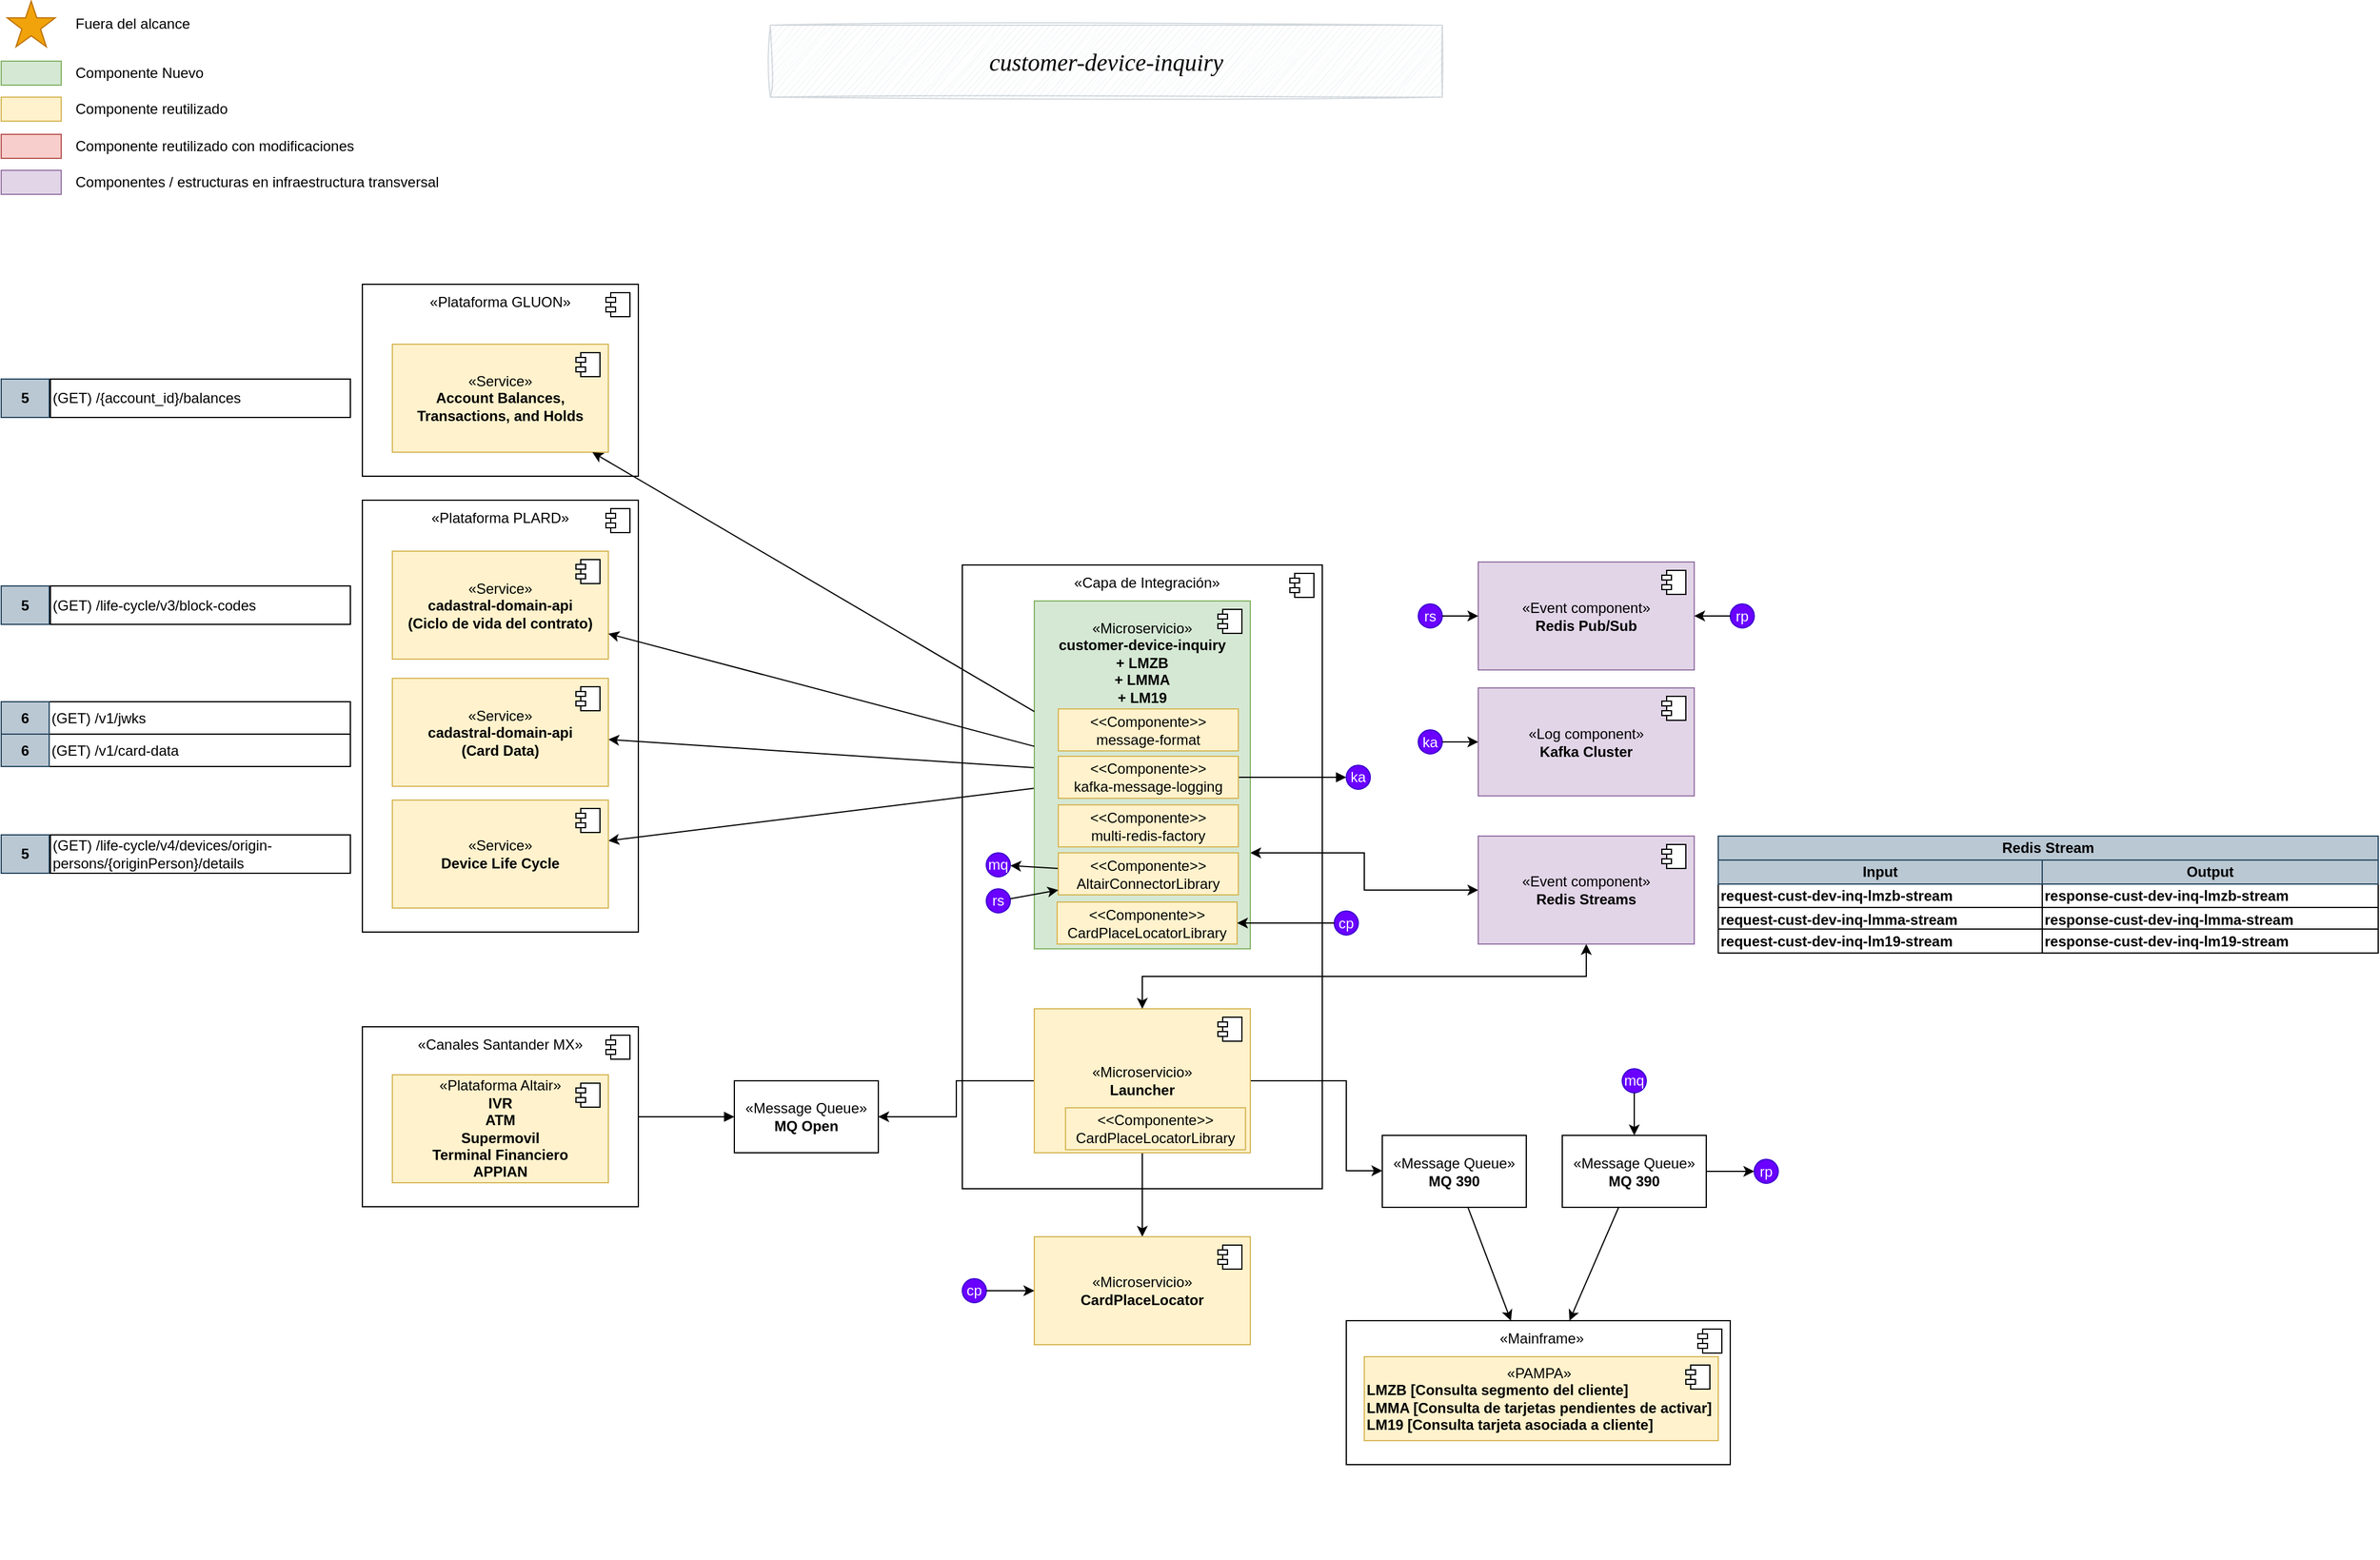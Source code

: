 <mxfile version="26.2.10" pages="6">
  <diagram name="Componentes" id="Hr5Lzy8-_08L1F_6YtW8">
    <mxGraphModel dx="6953" dy="4413" grid="1" gridSize="10" guides="1" tooltips="1" connect="1" arrows="1" fold="1" page="1" pageScale="1" pageWidth="850" pageHeight="1100" math="0" shadow="0">
      <root>
        <mxCell id="ibalX00g9vt64yQpozJs-0" />
        <mxCell id="ibalX00g9vt64yQpozJs-1" parent="ibalX00g9vt64yQpozJs-0" />
        <mxCell id="p7JV8-UNPQMrFYUpmn4d-0" value="&lt;div&gt;&lt;br&gt;&lt;/div&gt;" style="html=1;dropTarget=0;whiteSpace=wrap;" vertex="1" parent="ibalX00g9vt64yQpozJs-1">
          <mxGeometry x="-500" y="220" width="300" height="520" as="geometry" />
        </mxCell>
        <mxCell id="p7JV8-UNPQMrFYUpmn4d-1" value="" style="shape=module;jettyWidth=8;jettyHeight=4;" vertex="1" parent="p7JV8-UNPQMrFYUpmn4d-0">
          <mxGeometry x="1" width="20" height="20" relative="1" as="geometry">
            <mxPoint x="-27" y="7" as="offset" />
          </mxGeometry>
        </mxCell>
        <mxCell id="p7JV8-UNPQMrFYUpmn4d-2" value="&lt;div&gt;&lt;br&gt;&lt;/div&gt;" style="html=1;dropTarget=0;whiteSpace=wrap;" vertex="1" parent="ibalX00g9vt64yQpozJs-1">
          <mxGeometry x="-1000" y="166" width="230" height="360" as="geometry" />
        </mxCell>
        <mxCell id="p7JV8-UNPQMrFYUpmn4d-3" value="" style="shape=module;jettyWidth=8;jettyHeight=4;" vertex="1" parent="p7JV8-UNPQMrFYUpmn4d-2">
          <mxGeometry x="1" width="20" height="20" relative="1" as="geometry">
            <mxPoint x="-27" y="7" as="offset" />
          </mxGeometry>
        </mxCell>
        <mxCell id="p7JV8-UNPQMrFYUpmn4d-4" value="&lt;div&gt;&lt;br&gt;&lt;/div&gt;" style="html=1;dropTarget=0;whiteSpace=wrap;" vertex="1" parent="ibalX00g9vt64yQpozJs-1">
          <mxGeometry x="-1000" y="605" width="230" height="150" as="geometry" />
        </mxCell>
        <mxCell id="p7JV8-UNPQMrFYUpmn4d-5" value="" style="shape=module;jettyWidth=8;jettyHeight=4;" vertex="1" parent="p7JV8-UNPQMrFYUpmn4d-4">
          <mxGeometry x="1" width="20" height="20" relative="1" as="geometry">
            <mxPoint x="-27" y="7" as="offset" />
          </mxGeometry>
        </mxCell>
        <mxCell id="p7JV8-UNPQMrFYUpmn4d-6" value="" style="rounded=0;orthogonalLoop=1;jettySize=auto;html=1;" edge="1" parent="ibalX00g9vt64yQpozJs-1" source="p7JV8-UNPQMrFYUpmn4d-9" target="p7JV8-UNPQMrFYUpmn4d-41">
          <mxGeometry relative="1" as="geometry">
            <mxPoint x="-790" y="420" as="targetPoint" />
          </mxGeometry>
        </mxCell>
        <mxCell id="p7JV8-UNPQMrFYUpmn4d-7" style="edgeStyle=orthogonalEdgeStyle;rounded=0;orthogonalLoop=1;jettySize=auto;html=1;startArrow=classic;startFill=1;" edge="1" parent="ibalX00g9vt64yQpozJs-1" source="p7JV8-UNPQMrFYUpmn4d-9" target="p7JV8-UNPQMrFYUpmn4d-39">
          <mxGeometry relative="1" as="geometry">
            <Array as="points">
              <mxPoint x="-165" y="460" />
              <mxPoint x="-165" y="491" />
            </Array>
          </mxGeometry>
        </mxCell>
        <mxCell id="p7JV8-UNPQMrFYUpmn4d-8" style="rounded=0;orthogonalLoop=1;jettySize=auto;html=1;" edge="1" parent="ibalX00g9vt64yQpozJs-1" source="p7JV8-UNPQMrFYUpmn4d-9" target="p7JV8-UNPQMrFYUpmn4d-92">
          <mxGeometry relative="1" as="geometry" />
        </mxCell>
        <mxCell id="p7JV8-UNPQMrFYUpmn4d-9" value="&lt;div&gt;«Microservicio»&lt;b&gt;&lt;br&gt;&lt;/b&gt;&lt;/div&gt;&lt;div&gt;&lt;b&gt;customer-device-inquiry&lt;/b&gt;&lt;/div&gt;&lt;div&gt;&lt;b&gt;+ LMZB&lt;/b&gt;&lt;/div&gt;&lt;div&gt;&lt;b&gt;+ LMMA&lt;/b&gt;&lt;/div&gt;&lt;div&gt;&lt;b&gt;+ LM19&lt;/b&gt;&lt;span style=&quot;background-color: transparent; color: light-dark(rgba(0, 0, 0, 0), rgba(0, 0, 0, 0)); font-family: monospace; font-size: 0px; text-align: start; text-wrap: nowrap;&quot;&gt;9+%3D%220%22%2F%3E%3CmxCell%20id%3D%221%22%20parent%3D%220%22%2F%3E%3CmxCell%20id%3D%222%22%20value%3D%22%26amp%3Blt%3B%26amp%3Blt%3BComponente%26amp%3Bgt%3B%26amp%3Bgt%3B%26lt%3Bdiv%26gt%3Bmessage-format%26lt%3Bbr%26gt%3B%26lt%3B%2Fdiv%26gt%3B%22%20style%3D%22rounded%3D0%3BwhiteSpace%3Dwrap%3Bhtml%3D1%3BfillColor%3D%23fff2cc%3BstrokeColor%3D%23d6b656%3B%22%20vertex%3D%221%22%20parent%3D%221%22%3E%3CmxGeometry%20x%3D%22-421%22%20y%3D%22342%22%20width%3D%22150%22%20height%3D%2235%22%20as%3D%22geometry%22%2F%3E%3C%2FmxCell%3E%3C%2Froot%3E%3C%2FmxGraphModel%3E&lt;/span&gt;&lt;/div&gt;&lt;div&gt;&lt;span style=&quot;color: rgba(0, 0, 0, 0); font-family: monospace; font-size: 0px; text-align: start; text-wrap: nowrap;&quot;&gt;%3CmxGraphModel%3E%3Croot%3E%3CmxCell%20id%3D%220%22%2F%3E%3CmxCell%20id%3D%221%22%20parent%3D%220%22%2F%3E%3CmxCell%20id%3D%222%22%20value%3D%22%26amp%3Blt%3B%26amp%3Blt%3BComponente%26amp%3Bgt%3B%26amp%3Bgt%3B%26lt%3Bdiv%26gt%3Bmessage-format%26lt%3Bbr%26gt%3B%26lt%3B%2Fdiv%26gt%3B%22%20style%3D%22rounded%3D0%3BwhiteSpace%3Dwrap%3Bhtml%3D1%3BfillColor%3D%23fff2cc%3BstrokeColor%3D%23d6b656%3B%22%20vertex%3D%221%22%20parent%3D%221%22%3E%3CmxGeometry%20x%3D%22-421%22%20y%3D%22342%22%20width%3D%22150%22%20height%3D%2235%22%20as%3D%22geometry%22%2F%3E%3C%2FmxCell%3E%3C%2Froot%3E%3C%2FmxGraphModel%3E&lt;/span&gt;&lt;span style=&quot;color: rgba(0, 0, 0, 0); font-family: monospace; font-size: 0px; text-align: start; text-wrap: nowrap; background-color: transparent;&quot;&gt;%3CmxGraphModel%3E%3Croot%3E%3CmxCell%20id%3D%220%22%2F%3E%3CmxCell%20id%3D%221%22%20parent%3D%220%22%2F%3E%3CmxCell%20id%3D%222%22%20value%3D%22%26amp%3Blt%3B%26amp%3Blt%3BComponente%26amp%3Bgt%3B%26amp%3Bgt%3B%26lt%3Bdiv%26gt%3Bmessage-format%26lt%3Bbr%26gt%3B%26lt%3B%2Fdiv%26gt%3B%22%20style%3D%22rounded%3D0%3BwhiteSpace%3Dwrap%3Bhtml%3D1%3BfillColor%3D%23fff2cc%3BstrokeColor%3D%23d6b656%3B%22%20vertex%3D%221%22%20parent%3D%221%22%3E%3CmxGeometry%20x%3D%22-421%22%20y%3D%22342%22%20width%3D%22150%22%20height%3D%2235%22%20as%3D%22geometry%22%2F%3E%3C%2FmxCell%3E%3C%2Froot%3E%3C%2FmxGraphModel%3E&lt;/span&gt;&lt;span style=&quot;color: rgba(0, 0, 0, 0); font-family: monospace; font-size: 0px; text-align: start; text-wrap: nowrap; background-color: transparent;&quot;&gt;%3CmxGraphModel%3E%3Croot%3E%3CmxCell%20id%3D%220%22%2F%3E%3CmxCell%20id%3D%221%22%20parent%3D%220%22%2F%3E%3CmxCell%20id%3D%222%22%20value%3D%22%26amp%3Blt%3B%26amp%3Blt%3BComponente%26amp%3Bgt%3B%26amp%3Bgt%3B%26lt%3Bdiv%26gt%3Bmessage-format%26lt%3Bbr%26gt%3B%26lt%3B%2Fdiv%26gt%3B%22%20style%3D%22rounded%3D0%3BwhiteSpace%3Dwrap%3Bhtml%3D1%3BfillColor%3D%23fff2cc%3BstrokeColor%3D%23d6b656%3B%22%20vertex%3D%221%22%20parent%3D%221%22%3E%3CmxGeometry%20x%3D%22-421%22%20y%3D%22342%22%20width%3D%22150%22%20height%3D%2235%22%20as%3D%22geometry%22%2F%3E%3C%2FmxCell%3E%3C%2Froot%3E%3C%2FmxGraphModel%3E&lt;/span&gt;&lt;span style=&quot;color: rgba(0, 0, 0, 0); font-family: monospace; font-size: 0px; text-align: start; text-wrap: nowrap; background-color: transparent;&quot;&gt;%3CmxGraphModel%3E%3Croot%3E%3CmxCell%20id%3D%220%22%2F%3E%3CmxCell%20id%3D%221%22%20parent%3D%220%22%2F%3E%3CmxCell%20id%3D%222%22%20value%3D%22%26amp%3Blt%3B%26amp%3Blt%3BComponente%26amp%3Bgt%3B%26amp%3Bgt%3B%26lt%3Bdiv%26gt%3Bmessage-format%26lt%3Bbr%26gt%3B%26lt%3B%2Fdiv%26gt%3B%22%20style%3D%22rounded%3D0%3BwhiteSpace%3Dwrap%3Bhtml%3D1%3BfillColor%3D%23fff2cc%3BstrokeColor%3D%23d6b656%3B%22%20vertex%3D%221%22%20parent%3D%221%22%3E%3CmxGeometry%20x%3D%22-421%22%20y%3D%22342%22%20width%3D%22150%22%20height%3D%2235%22%20as%3D%22geometry%22%2F%3E%3C%2FmxCell%3E%3C%2Froot%3E%3C%2FmxGraphModel%3E&lt;/span&gt;&lt;span style=&quot;color: rgba(0, 0, 0, 0); font-family: monospace; font-size: 0px; text-align: start; text-wrap: nowrap; background-color: transparent;&quot;&gt;%3CmxGraphModel%3E%3Croot%3E%3CmxCell%20id%3D%220%22%2F%3E%3CmxCell%20id%3D%221%22%20parent%3D%220%22%2F%3E%3CmxCell%20id%3D%222%22%20value%3D%22%26amp%3Blt%3B%26amp%3Blt%3BComponente%26amp%3Bgt%3B%26amp%3Bgt%3B%26lt%3Bdiv%26gt%3Bmessage-format%26lt%3Bbr%26gt%3B%26lt%3B%2Fdiv%26gt%3B%22%20style%3D%22rounded%3D0%3BwhiteSpace%3Dwrap%3Bhtml%3D1%3BfillColor%3D%23fff2cc%3BstrokeColor%3D%23d6b656%3B%22%20vertex%3D%221%22%20parent%3D%221%22%3E%3CmxGeometry%20x%3D%22-421%22%20y%3D%22342%22%20width%3D%22150%22%20height%3D%2235%22%20as%3D%22geometry%22%2F%3E%3C%2FmxCell%3E%3C%2Froot%3E%3C%2FmxGraphModel%3E&lt;/span&gt;&lt;span style=&quot;color: rgba(0, 0, 0, 0); font-family: monospace; font-size: 0px; text-align: start; text-wrap: nowrap; background-color: transparent;&quot;&gt;%3CmxGraphModel%3E%3Croot%3E%3CmxCell%20id%3D%220%22%2F%3E%3CmxCell%20id%3D%221%22%20parent%3D%220%22%2F%3E%3CmxCell%20id%3D%222%22%20value%3D%22%26amp%3Blt%3B%26amp%3Blt%3BComponente%26amp%3Bgt%3B%26amp%3Bgt%3B%26lt%3Bdiv%26gt%3Bmessage-format%26lt%3Bbr%26gt%3B%26lt%3B%2Fdiv%26gt%3B%22%20style%3D%22rounded%3D0%3BwhiteSpace%3Dwrap%3Bhtml%3D1%3BfillColor%3D%23fff2cc%3BstrokeColor%3D%23d6b656%3B%22%20vertex%3D%221%22%20parent%3D%221%22%3E%3CmxGeometry%20x%3D%22-421%22%20y%3D%22342%22%20width%3D%22150%22%20height%3D%2235%22%20as%3D%22geometry%22%2F%3E%3C%2FmxCell%3E%3C%2Froot%3E%3C%2FmxGraphModel%3E&lt;/span&gt;&lt;span style=&quot;color: rgba(0, 0, 0, 0); font-family: monospace; font-size: 0px; text-align: start; text-wrap: nowrap; background-color: transparent;&quot;&gt;%3CmxGraphModel%3E%3Croot%3E%3CmxCell%20id%3D%220%22%2F%3E%3CmxCell%20id%3D%221%22%20parent%3D%220%22%2F%3E%3CmxCell%20id%3D%222%22%20value%3D%22%26amp%3Blt%3B%26amp%3Blt%3BComponente%26amp%3Bgt%3B%26amp%3Bgt%3B%26lt%3Bdiv%26gt%3Bmessage-format%26lt%3Bbr%26gt%3B%26lt%3B%2Fdiv%26gt%3B%22%20style%3D%22rounded%3D0%3BwhiteSpace%3Dwrap%3Bhtml%3D1%3BfillColor%3D%23fff2cc%3BstrokeColor%3D%23d6b656%3B%22%20vertex%3D%221%22%20parent%3D%221%22%3E%3CmxGeometry%20x%3D%22-421%22%20y%3D%22342%22%20width%3D%22150%22%20height%3D%2235%22%20as%3D%22geometry%22%2F%3E%3C%2FmxCell%3E%3C%2Froot%3E%3C%2FmxGraphModel%3E&lt;/span&gt;&lt;span style=&quot;color: rgba(0, 0, 0, 0); font-family: monospace; font-size: 0px; text-align: start; text-wrap: nowrap; background-color: transparent;&quot;&gt;%3CmxGraphModel%3E%3Croot%3E%3CmxCell%20id%3D%220%22%2F%3E%3CmxCell%20id%3D%221%22%20parent%3D%220%22%2F%3E%3CmxCell%20id%3D%222%22%20value%3D%22%26amp%3Blt%3B%26amp%3Blt%3BComponente%26amp%3Bgt%3B%26amp%3Bgt%3B%26lt%3Bdiv%26gt%3Bmessage-format%26lt%3Bbr%26gt%3B%26lt%3B%2Fdiv%26gt%3B%22%20style%3D%22rounded%3D0%3BwhiteSpace%3Dwrap%3Bhtml%3D1%3BfillColor%3D%23fff2cc%3BstrokeColor%3D%23d6b656%3B%22%20vertex%3D%221%22%20parent%3D%221%22%3E%3CmxGeometry%20x%3D%22-421%22%20y%3D%22342%22%20width%3D%22150%22%20height%3D%2235%22%20as%3D%22geometry%22%2F%3E%3C%2FmxCell%3E%3C%2Froot%3E%3C%2FmxGraphModel%3E&lt;/span&gt;&lt;span style=&quot;color: rgba(0, 0, 0, 0); font-family: monospace; font-size: 0px; text-align: start; text-wrap: nowrap; background-color: transparent;&quot;&gt;%3CmxGraphModel%3E%3Croot%3E%3CmxCell%20id%3D%220%22%2F%3E%3CmxCell%20id%3D%221%22%20parent%3D%220%22%2F%3E%3CmxCell%20id%3D%222%22%20value%3D%22%26amp%3Blt%3B%26amp%3Blt%3BComponente%26amp%3Bgt%3B%26amp%3Bgt%3B%26lt%3Bdiv%26gt%3Bmessage-format%26lt%3Bbr%26gt%3B%26lt%3B%2Fdiv%26gt%3B%22%20style%3D%22rounded%3D0%3BwhiteSpace%3Dwrap%3Bhtml%3D1%3BfillColor%3D%23fff2cc%3BstrokeColor%3D%23d6b656%3B%22%20vertex%3D%221%22%20parent%3D%221%22%3E%3CmxGeometry%20x%3D%22-421%22%20y%3D%22342%22%20width%3D%22150%22%20height%3D%2235%22%20as%3D%22geometry%22%2F%3E%3C%2FmxCell%3E%3C%2Froot%3E%3C%2FmxGraphModel%3E&lt;/span&gt;&lt;span style=&quot;color: rgba(0, 0, 0, 0); font-family: monospace; font-size: 0px; text-align: start; text-wrap: nowrap; background-color: transparent;&quot;&gt;%3CmxGraphModel%3E%3Croot%3E%3CmxCell%20id%3D%220%22%2F%3E%3CmxCell%20id%3D%221%22%20parent%3D%220%22%2F%3E%3CmxCell%20id%3D%222%22%20value%3D%22%26amp%3Blt%3B%26amp%3Blt%3BComponente%26amp%3Bgt%3B%26amp%3Bgt%3B%26lt%3Bdiv%26gt%3Bmessage-format%26lt%3Bbr%26gt%3B%26lt%3B%2Fdiv%26gt%3B%22%20style%3D%22rounded%3D0%3BwhiteSpace%3Dwrap%3Bhtml%3D1%3BfillColor%3D%23fff2cc%3BstrokeColor%3D%23d6b656%3B%22%20vertex%3D%221%22%20parent%3D%221%22%3E%3CmxGeometry%20x%3D%22-421%22%20y%3D%22342%22%20width%3D%22150%22%20height%3D%2235%22%20as%3D%22geometry%22%2F%3E%3C%2FmxCell%3E%3C%2Froot%3E%3C%2FmxGraphModel%3E&lt;/span&gt;&lt;span style=&quot;color: rgba(0, 0, 0, 0); font-family: monospace; font-size: 0px; text-align: start; text-wrap: nowrap; background-color: transparent;&quot;&gt;%3CmxGraphModel%3E%3Croot%3E%3CmxCell%20id%3D%220%22%2F%3E%3CmxCell%20id%3D%221%22%20parent%3D%220%22%2F%3E%3CmxCell%20id%3D%222%22%20value%3D%22%26amp%3Blt%3B%26amp%3Blt%3BComponente%26amp%3Bgt%3B%26amp%3Bgt%3B%26lt%3Bdiv%26gt%3Bmessage-format%26lt%3Bbr%26gt%3B%26lt%3B%2Fdiv%26gt%3B%22%20style%3D%22rounded%3D0%3BwhiteSpace%3Dwrap%3Bhtml%3D1%3BfillColor%3D%23fff2cc%3BstrokeColor%3D%23d6b656%3B%22%20vertex%3D%221%22%20parent%3D%221%22%3E%3CmxGeometry%20x%3D%22-421%22%20y%3D%22342%22%20width%3D%22150%22%20height%3D%2235%22%20as%3D%22geometry%22%2F%3E%3C%2FmxCell%3E%3C%2Froot%3E%3C%2FmxGraphModel%3E&lt;/span&gt;&lt;/div&gt;&lt;div&gt;&lt;b&gt;&lt;br&gt;&lt;/b&gt;&lt;/div&gt;&lt;div&gt;&lt;b&gt;&lt;br&gt;&lt;/b&gt;&lt;/div&gt;&lt;div&gt;&lt;b&gt;&lt;br&gt;&lt;/b&gt;&lt;/div&gt;&lt;div&gt;&lt;b&gt;&lt;br&gt;&lt;/b&gt;&lt;/div&gt;&lt;div&gt;&lt;b&gt;&lt;br&gt;&lt;/b&gt;&lt;/div&gt;&lt;div&gt;&lt;b&gt;&lt;br&gt;&lt;/b&gt;&lt;/div&gt;&lt;div&gt;&lt;b&gt;&lt;br&gt;&lt;/b&gt;&lt;/div&gt;&lt;div&gt;&lt;b&gt;&lt;br&gt;&lt;/b&gt;&lt;/div&gt;&lt;div&gt;&lt;b&gt;&lt;br&gt;&lt;/b&gt;&lt;/div&gt;&lt;div&gt;&lt;b&gt;&lt;br&gt;&lt;/b&gt;&lt;/div&gt;&lt;div&gt;&lt;b&gt;&lt;br&gt;&lt;/b&gt;&lt;/div&gt;&lt;div&gt;&lt;b&gt;&lt;br&gt;&lt;/b&gt;&lt;/div&gt;" style="html=1;dropTarget=0;whiteSpace=wrap;fillColor=#d5e8d4;strokeColor=#82b366;" vertex="1" parent="ibalX00g9vt64yQpozJs-1">
          <mxGeometry x="-440" y="250" width="180" height="290" as="geometry" />
        </mxCell>
        <mxCell id="p7JV8-UNPQMrFYUpmn4d-10" value="" style="shape=module;jettyWidth=8;jettyHeight=4;" vertex="1" parent="p7JV8-UNPQMrFYUpmn4d-9">
          <mxGeometry x="1" width="20" height="20" relative="1" as="geometry">
            <mxPoint x="-27" y="7" as="offset" />
          </mxGeometry>
        </mxCell>
        <mxCell id="p7JV8-UNPQMrFYUpmn4d-11" value="" style="html=1;verticalAlign=bottom;endArrow=block;rounded=0;" edge="1" parent="ibalX00g9vt64yQpozJs-1" source="p7JV8-UNPQMrFYUpmn4d-108" target="p7JV8-UNPQMrFYUpmn4d-45">
          <mxGeometry width="80" relative="1" as="geometry">
            <mxPoint x="-270" y="523" as="sourcePoint" />
            <mxPoint x="165" y="408" as="targetPoint" />
            <mxPoint as="offset" />
          </mxGeometry>
        </mxCell>
        <mxCell id="p7JV8-UNPQMrFYUpmn4d-12" value="" style="rounded=0;whiteSpace=wrap;html=1;fillColor=#d5e8d4;strokeColor=#82b366;" vertex="1" parent="ibalX00g9vt64yQpozJs-1">
          <mxGeometry x="-1301" y="-200" width="50" height="20" as="geometry" />
        </mxCell>
        <mxCell id="p7JV8-UNPQMrFYUpmn4d-13" value="Componente Nuevo" style="text;html=1;strokeColor=none;fillColor=none;align=left;verticalAlign=middle;whiteSpace=wrap;rounded=0;" vertex="1" parent="ibalX00g9vt64yQpozJs-1">
          <mxGeometry x="-1241" y="-200" width="110" height="20" as="geometry" />
        </mxCell>
        <mxCell id="p7JV8-UNPQMrFYUpmn4d-14" value="" style="rounded=0;whiteSpace=wrap;html=1;fillColor=#fff2cc;strokeColor=#d6b656;" vertex="1" parent="ibalX00g9vt64yQpozJs-1">
          <mxGeometry x="-1301" y="-170" width="50" height="20" as="geometry" />
        </mxCell>
        <mxCell id="p7JV8-UNPQMrFYUpmn4d-15" value="Componente reutilizado" style="text;html=1;strokeColor=none;fillColor=none;align=left;verticalAlign=middle;whiteSpace=wrap;rounded=0;" vertex="1" parent="ibalX00g9vt64yQpozJs-1">
          <mxGeometry x="-1241" y="-170" width="130" height="20" as="geometry" />
        </mxCell>
        <mxCell id="p7JV8-UNPQMrFYUpmn4d-16" value="" style="rounded=0;whiteSpace=wrap;html=1;fillColor=#e1d5e7;strokeColor=#9673a6;" vertex="1" parent="ibalX00g9vt64yQpozJs-1">
          <mxGeometry x="-1301" y="-109" width="50" height="20" as="geometry" />
        </mxCell>
        <mxCell id="p7JV8-UNPQMrFYUpmn4d-17" value="Componentes / estructuras en infraestructura transversal" style="text;html=1;strokeColor=none;fillColor=none;align=left;verticalAlign=middle;whiteSpace=wrap;rounded=0;" vertex="1" parent="ibalX00g9vt64yQpozJs-1">
          <mxGeometry x="-1241" y="-109" width="350" height="20" as="geometry" />
        </mxCell>
        <mxCell id="p7JV8-UNPQMrFYUpmn4d-18" value="&lt;div&gt;«Log component»&lt;b&gt;&lt;br&gt;&lt;/b&gt;&lt;/div&gt;&lt;div&gt;&lt;b&gt;Kafka Cluster&lt;/b&gt;&lt;/div&gt;" style="html=1;dropTarget=0;whiteSpace=wrap;fillColor=#e1d5e7;strokeColor=#9673a6;" vertex="1" parent="ibalX00g9vt64yQpozJs-1">
          <mxGeometry x="-70" y="322.5" width="180" height="90" as="geometry" />
        </mxCell>
        <mxCell id="p7JV8-UNPQMrFYUpmn4d-19" value="" style="shape=module;jettyWidth=8;jettyHeight=4;" vertex="1" parent="p7JV8-UNPQMrFYUpmn4d-18">
          <mxGeometry x="1" width="20" height="20" relative="1" as="geometry">
            <mxPoint x="-27" y="7" as="offset" />
          </mxGeometry>
        </mxCell>
        <mxCell id="p7JV8-UNPQMrFYUpmn4d-20" value="«Canales Santander MX»" style="text;html=1;align=center;verticalAlign=middle;whiteSpace=wrap;rounded=0;" vertex="1" parent="ibalX00g9vt64yQpozJs-1">
          <mxGeometry x="-955" y="605" width="140" height="30" as="geometry" />
        </mxCell>
        <mxCell id="p7JV8-UNPQMrFYUpmn4d-21" value="&lt;div&gt;«Plataforma Altair»&lt;b&gt;&lt;br&gt;&lt;/b&gt;&lt;/div&gt;&lt;div&gt;&lt;b&gt;IVR&lt;br&gt;ATM&lt;br&gt;Supermovil&lt;/b&gt;&lt;/div&gt;&lt;div&gt;&lt;b&gt;Terminal Financiero&lt;/b&gt;&lt;/div&gt;&lt;div&gt;&lt;b&gt;APPIAN&lt;/b&gt;&lt;/div&gt;" style="html=1;dropTarget=0;whiteSpace=wrap;fillColor=#fff2cc;strokeColor=#d6b656;" vertex="1" parent="ibalX00g9vt64yQpozJs-1">
          <mxGeometry x="-975" y="645" width="180" height="90" as="geometry" />
        </mxCell>
        <mxCell id="p7JV8-UNPQMrFYUpmn4d-22" value="" style="shape=module;jettyWidth=8;jettyHeight=4;" vertex="1" parent="p7JV8-UNPQMrFYUpmn4d-21">
          <mxGeometry x="1" width="20" height="20" relative="1" as="geometry">
            <mxPoint x="-27" y="7" as="offset" />
          </mxGeometry>
        </mxCell>
        <mxCell id="p7JV8-UNPQMrFYUpmn4d-23" value="" style="html=1;verticalAlign=bottom;endArrow=block;rounded=0;edgeStyle=orthogonalEdgeStyle;exitX=1;exitY=0.5;exitDx=0;exitDy=0;" edge="1" parent="ibalX00g9vt64yQpozJs-1" source="p7JV8-UNPQMrFYUpmn4d-4" target="p7JV8-UNPQMrFYUpmn4d-32">
          <mxGeometry x="0.002" width="80" relative="1" as="geometry">
            <mxPoint x="-705" y="595" as="sourcePoint" />
            <mxPoint x="-350" y="439" as="targetPoint" />
            <mxPoint as="offset" />
          </mxGeometry>
        </mxCell>
        <mxCell id="p7JV8-UNPQMrFYUpmn4d-24" style="edgeStyle=orthogonalEdgeStyle;rounded=0;orthogonalLoop=1;jettySize=auto;html=1;" edge="1" parent="ibalX00g9vt64yQpozJs-1" source="p7JV8-UNPQMrFYUpmn4d-27" target="p7JV8-UNPQMrFYUpmn4d-32">
          <mxGeometry relative="1" as="geometry" />
        </mxCell>
        <mxCell id="p7JV8-UNPQMrFYUpmn4d-25" style="edgeStyle=orthogonalEdgeStyle;rounded=0;orthogonalLoop=1;jettySize=auto;html=1;" edge="1" parent="ibalX00g9vt64yQpozJs-1" source="p7JV8-UNPQMrFYUpmn4d-27" target="p7JV8-UNPQMrFYUpmn4d-35">
          <mxGeometry relative="1" as="geometry">
            <Array as="points">
              <mxPoint x="-180" y="650" />
              <mxPoint x="-180" y="725" />
            </Array>
          </mxGeometry>
        </mxCell>
        <mxCell id="p7JV8-UNPQMrFYUpmn4d-26" style="edgeStyle=orthogonalEdgeStyle;rounded=0;orthogonalLoop=1;jettySize=auto;html=1;" edge="1" parent="ibalX00g9vt64yQpozJs-1" source="p7JV8-UNPQMrFYUpmn4d-27" target="p7JV8-UNPQMrFYUpmn4d-57">
          <mxGeometry relative="1" as="geometry" />
        </mxCell>
        <mxCell id="p7JV8-UNPQMrFYUpmn4d-27" value="&lt;div&gt;«Microservicio»&lt;b&gt;&lt;br&gt;&lt;/b&gt;&lt;/div&gt;&lt;div&gt;&lt;b&gt;Launcher&lt;/b&gt;&lt;/div&gt;" style="html=1;dropTarget=0;whiteSpace=wrap;fillColor=#fff2cc;strokeColor=#d6b656;" vertex="1" parent="ibalX00g9vt64yQpozJs-1">
          <mxGeometry x="-440" y="590" width="180" height="120" as="geometry" />
        </mxCell>
        <mxCell id="p7JV8-UNPQMrFYUpmn4d-28" value="" style="shape=module;jettyWidth=8;jettyHeight=4;" vertex="1" parent="p7JV8-UNPQMrFYUpmn4d-27">
          <mxGeometry x="1" width="20" height="20" relative="1" as="geometry">
            <mxPoint x="-27" y="7" as="offset" />
          </mxGeometry>
        </mxCell>
        <mxCell id="p7JV8-UNPQMrFYUpmn4d-29" style="edgeStyle=orthogonalEdgeStyle;rounded=0;orthogonalLoop=1;jettySize=auto;html=1;startArrow=classic;startFill=1;exitX=0.5;exitY=0;exitDx=0;exitDy=0;" edge="1" parent="ibalX00g9vt64yQpozJs-1" source="p7JV8-UNPQMrFYUpmn4d-27" target="p7JV8-UNPQMrFYUpmn4d-39">
          <mxGeometry relative="1" as="geometry">
            <mxPoint x="-290" y="513" as="sourcePoint" />
          </mxGeometry>
        </mxCell>
        <mxCell id="p7JV8-UNPQMrFYUpmn4d-30" value="&lt;div&gt;«Capa de Integración»&lt;/div&gt;" style="text;html=1;align=center;verticalAlign=middle;whiteSpace=wrap;rounded=0;" vertex="1" parent="ibalX00g9vt64yQpozJs-1">
          <mxGeometry x="-416" y="220" width="140" height="30" as="geometry" />
        </mxCell>
        <mxCell id="p7JV8-UNPQMrFYUpmn4d-31" value="&lt;div&gt;«Plataforma PLARD»&lt;/div&gt;" style="text;html=1;align=center;verticalAlign=middle;whiteSpace=wrap;rounded=0;" vertex="1" parent="ibalX00g9vt64yQpozJs-1">
          <mxGeometry x="-945" y="166" width="120" height="30" as="geometry" />
        </mxCell>
        <mxCell id="p7JV8-UNPQMrFYUpmn4d-32" value="&lt;div&gt;«Message Queue»&lt;b&gt;&lt;br&gt;&lt;/b&gt;&lt;/div&gt;&lt;div&gt;&lt;b&gt;MQ Open&lt;/b&gt;&lt;/div&gt;" style="rounded=0;whiteSpace=wrap;html=1;" vertex="1" parent="ibalX00g9vt64yQpozJs-1">
          <mxGeometry x="-690" y="650" width="120" height="60" as="geometry" />
        </mxCell>
        <mxCell id="p7JV8-UNPQMrFYUpmn4d-33" value="" style="html=1;dropTarget=0;whiteSpace=wrap;" vertex="1" parent="ibalX00g9vt64yQpozJs-1">
          <mxGeometry x="-180" y="850" width="320" height="120" as="geometry" />
        </mxCell>
        <mxCell id="p7JV8-UNPQMrFYUpmn4d-34" value="" style="shape=module;jettyWidth=8;jettyHeight=4;" vertex="1" parent="p7JV8-UNPQMrFYUpmn4d-33">
          <mxGeometry x="1" width="20" height="20" relative="1" as="geometry">
            <mxPoint x="-27" y="7" as="offset" />
          </mxGeometry>
        </mxCell>
        <mxCell id="p7JV8-UNPQMrFYUpmn4d-35" value="&lt;div&gt;«Message Queue»&lt;b&gt;&lt;br&gt;&lt;/b&gt;&lt;/div&gt;&lt;div&gt;&lt;b&gt;MQ 390&lt;/b&gt;&lt;/div&gt;" style="rounded=0;whiteSpace=wrap;html=1;" vertex="1" parent="ibalX00g9vt64yQpozJs-1">
          <mxGeometry x="-150" y="695.5" width="120" height="60" as="geometry" />
        </mxCell>
        <mxCell id="p7JV8-UNPQMrFYUpmn4d-36" value="&lt;div&gt;«Mainframe»&lt;/div&gt;" style="text;html=1;align=center;verticalAlign=middle;whiteSpace=wrap;rounded=0;" vertex="1" parent="ibalX00g9vt64yQpozJs-1">
          <mxGeometry x="-77.5" y="850" width="120" height="30" as="geometry" />
        </mxCell>
        <mxCell id="p7JV8-UNPQMrFYUpmn4d-37" value="&lt;div style=&quot;text-align: center;&quot;&gt;«PAMPA»&lt;/div&gt;&lt;div&gt;&lt;div&gt;&lt;b&gt;LMZB [Consulta segmento del cliente]&lt;/b&gt;&lt;/div&gt;&lt;/div&gt;&lt;div&gt;&lt;b&gt;LMMA [Consulta de tarjetas pendientes de activar]&lt;/b&gt;&lt;/div&gt;&lt;div&gt;&lt;b&gt;LM19 [Consulta tarjeta asociada a cliente]&lt;/b&gt;&lt;/div&gt;" style="html=1;dropTarget=0;whiteSpace=wrap;fillColor=#fff2cc;strokeColor=#d6b656;align=left;" vertex="1" parent="ibalX00g9vt64yQpozJs-1">
          <mxGeometry x="-165" y="880" width="295" height="70" as="geometry" />
        </mxCell>
        <mxCell id="p7JV8-UNPQMrFYUpmn4d-38" value="" style="shape=module;jettyWidth=8;jettyHeight=4;" vertex="1" parent="p7JV8-UNPQMrFYUpmn4d-37">
          <mxGeometry x="1" width="20" height="20" relative="1" as="geometry">
            <mxPoint x="-27" y="7" as="offset" />
          </mxGeometry>
        </mxCell>
        <mxCell id="p7JV8-UNPQMrFYUpmn4d-39" value="&lt;div&gt;«Event component»&lt;b&gt;&lt;br&gt;&lt;/b&gt;&lt;/div&gt;&lt;div&gt;&lt;b&gt;Redis Streams&lt;/b&gt;&lt;/div&gt;" style="html=1;dropTarget=0;whiteSpace=wrap;fillColor=#e1d5e7;strokeColor=#9673a6;" vertex="1" parent="ibalX00g9vt64yQpozJs-1">
          <mxGeometry x="-70" y="446" width="180" height="90" as="geometry" />
        </mxCell>
        <mxCell id="p7JV8-UNPQMrFYUpmn4d-40" value="" style="shape=module;jettyWidth=8;jettyHeight=4;" vertex="1" parent="p7JV8-UNPQMrFYUpmn4d-39">
          <mxGeometry x="1" width="20" height="20" relative="1" as="geometry">
            <mxPoint x="-27" y="7" as="offset" />
          </mxGeometry>
        </mxCell>
        <mxCell id="p7JV8-UNPQMrFYUpmn4d-41" value="&lt;div&gt;«Service»&lt;b&gt;&lt;br&gt;&lt;/b&gt;&lt;/div&gt;&lt;div&gt;&lt;div style=&quot;&quot;&gt;&lt;b&gt;Device Life Cycle&lt;/b&gt;&lt;/div&gt;&lt;/div&gt;" style="html=1;dropTarget=0;whiteSpace=wrap;fillColor=#fff2cc;strokeColor=#d6b656;" vertex="1" parent="ibalX00g9vt64yQpozJs-1">
          <mxGeometry x="-975" y="416" width="180" height="90" as="geometry" />
        </mxCell>
        <mxCell id="p7JV8-UNPQMrFYUpmn4d-42" value="" style="shape=module;jettyWidth=8;jettyHeight=4;" vertex="1" parent="p7JV8-UNPQMrFYUpmn4d-41">
          <mxGeometry x="1" width="20" height="20" relative="1" as="geometry">
            <mxPoint x="-27" y="7" as="offset" />
          </mxGeometry>
        </mxCell>
        <mxCell id="p7JV8-UNPQMrFYUpmn4d-43" value="" style="group;fontColor=#FFFFFF;" vertex="1" connectable="0" parent="ibalX00g9vt64yQpozJs-1">
          <mxGeometry x="-180" y="387" width="20" height="20" as="geometry" />
        </mxCell>
        <mxCell id="p7JV8-UNPQMrFYUpmn4d-44" value="" style="ellipse;whiteSpace=wrap;html=1;aspect=fixed;fillColor=#6a00ff;strokeColor=#3700CC;fontColor=#ffffff;" vertex="1" parent="p7JV8-UNPQMrFYUpmn4d-43">
          <mxGeometry width="20" height="20" as="geometry" />
        </mxCell>
        <mxCell id="p7JV8-UNPQMrFYUpmn4d-45" value="ka" style="text;html=1;align=center;verticalAlign=middle;whiteSpace=wrap;rounded=0;fontColor=#FFFFFF;" vertex="1" parent="p7JV8-UNPQMrFYUpmn4d-43">
          <mxGeometry width="20" height="20" as="geometry" />
        </mxCell>
        <mxCell id="p7JV8-UNPQMrFYUpmn4d-46" value="" style="group;fontColor=#FFFFFF;" vertex="1" connectable="0" parent="ibalX00g9vt64yQpozJs-1">
          <mxGeometry x="-120" y="357.5" width="20" height="20" as="geometry" />
        </mxCell>
        <mxCell id="p7JV8-UNPQMrFYUpmn4d-47" value="" style="ellipse;whiteSpace=wrap;html=1;aspect=fixed;fillColor=#6a00ff;strokeColor=#3700CC;fontColor=#ffffff;" vertex="1" parent="p7JV8-UNPQMrFYUpmn4d-46">
          <mxGeometry width="20" height="20" as="geometry" />
        </mxCell>
        <mxCell id="p7JV8-UNPQMrFYUpmn4d-48" value="ka" style="text;html=1;align=center;verticalAlign=middle;whiteSpace=wrap;rounded=0;fontColor=#FFFFFF;" vertex="1" parent="p7JV8-UNPQMrFYUpmn4d-46">
          <mxGeometry width="20" height="20" as="geometry" />
        </mxCell>
        <mxCell id="p7JV8-UNPQMrFYUpmn4d-49" style="edgeStyle=orthogonalEdgeStyle;rounded=0;orthogonalLoop=1;jettySize=auto;html=1;" edge="1" parent="ibalX00g9vt64yQpozJs-1" source="p7JV8-UNPQMrFYUpmn4d-48" target="p7JV8-UNPQMrFYUpmn4d-18">
          <mxGeometry relative="1" as="geometry" />
        </mxCell>
        <mxCell id="p7JV8-UNPQMrFYUpmn4d-50" value="" style="verticalLabelPosition=bottom;verticalAlign=top;html=1;shape=mxgraph.basic.star;fillColor=#f0a30a;fontColor=#000000;strokeColor=#BD7000;aspect=fixed;" vertex="1" parent="ibalX00g9vt64yQpozJs-1">
          <mxGeometry x="-1296" y="-250" width="40" height="38" as="geometry" />
        </mxCell>
        <mxCell id="p7JV8-UNPQMrFYUpmn4d-51" value="Fuera del alcance" style="text;html=1;strokeColor=none;fillColor=none;align=left;verticalAlign=middle;whiteSpace=wrap;rounded=0;" vertex="1" parent="ibalX00g9vt64yQpozJs-1">
          <mxGeometry x="-1241" y="-241" width="110" height="20" as="geometry" />
        </mxCell>
        <mxCell id="p7JV8-UNPQMrFYUpmn4d-52" style="edgeStyle=orthogonalEdgeStyle;rounded=0;orthogonalLoop=1;jettySize=auto;html=1;exitX=0.5;exitY=1;exitDx=0;exitDy=0;" edge="1" parent="ibalX00g9vt64yQpozJs-1">
          <mxGeometry relative="1" as="geometry">
            <mxPoint x="232.5" y="1040" as="sourcePoint" />
            <mxPoint x="232.5" y="1040" as="targetPoint" />
          </mxGeometry>
        </mxCell>
        <mxCell id="p7JV8-UNPQMrFYUpmn4d-53" value="" style="rounded=0;whiteSpace=wrap;html=1;gradientDirection=east;fillColor=#bac8d3;opacity=20;strokeColor=#23445d;sketch=1;curveFitting=1;jiggle=2;shadow=0;glass=0;" vertex="1" parent="ibalX00g9vt64yQpozJs-1">
          <mxGeometry x="-660" y="-230" width="560" height="60" as="geometry" />
        </mxCell>
        <mxCell id="p7JV8-UNPQMrFYUpmn4d-54" value="&lt;i&gt;customer-device-inquiry&lt;/i&gt;" style="text;html=1;align=center;verticalAlign=middle;whiteSpace=wrap;rounded=0;fontFamily=Tahoma;fontSize=20;fontStyle=0;labelBackgroundColor=none;" vertex="1" parent="ibalX00g9vt64yQpozJs-1">
          <mxGeometry x="-660" y="-215" width="560" height="30" as="geometry" />
        </mxCell>
        <mxCell id="p7JV8-UNPQMrFYUpmn4d-55" value="&lt;div style=&quot;text-align: left;&quot;&gt;&lt;span style=&quot;background-color: transparent; color: light-dark(rgb(0, 0, 0), rgb(255, 255, 255)); font-size: 12px; text-align: center;&quot;&gt;(GET)&amp;nbsp;&lt;/span&gt;&lt;span style=&quot;background-color: transparent; font-size: 12px;&quot;&gt;/v1/jwks&lt;/span&gt;&lt;/div&gt;" style="rounded=0;whiteSpace=wrap;html=1;align=left;fontSize=11;" vertex="1" parent="ibalX00g9vt64yQpozJs-1">
          <mxGeometry x="-1261" y="334" width="251" height="27" as="geometry" />
        </mxCell>
        <mxCell id="p7JV8-UNPQMrFYUpmn4d-56" value="6" style="rounded=0;whiteSpace=wrap;html=1;fillColor=#bac8d3;strokeColor=#23445d;fontStyle=1" vertex="1" parent="ibalX00g9vt64yQpozJs-1">
          <mxGeometry x="-1301" y="334" width="40" height="27" as="geometry" />
        </mxCell>
        <mxCell id="p7JV8-UNPQMrFYUpmn4d-57" value="&lt;div&gt;«Microservicio»&lt;b&gt;&lt;br&gt;&lt;/b&gt;&lt;/div&gt;&lt;div&gt;&lt;b&gt;CardPlaceLocator&lt;/b&gt;&lt;/div&gt;" style="html=1;dropTarget=0;whiteSpace=wrap;fillColor=#fff2cc;strokeColor=#d6b656;" vertex="1" parent="ibalX00g9vt64yQpozJs-1">
          <mxGeometry x="-440" y="780" width="180" height="90" as="geometry" />
        </mxCell>
        <mxCell id="p7JV8-UNPQMrFYUpmn4d-58" value="" style="shape=module;jettyWidth=8;jettyHeight=4;" vertex="1" parent="p7JV8-UNPQMrFYUpmn4d-57">
          <mxGeometry x="1" width="20" height="20" relative="1" as="geometry">
            <mxPoint x="-27" y="7" as="offset" />
          </mxGeometry>
        </mxCell>
        <mxCell id="p7JV8-UNPQMrFYUpmn4d-59" value="&amp;lt;&amp;lt;Componente&amp;gt;&amp;gt;&lt;div&gt;CardPlaceLocatorLibrary&lt;/div&gt;" style="rounded=0;whiteSpace=wrap;html=1;fillColor=#fff2cc;strokeColor=#d6b656;" vertex="1" parent="ibalX00g9vt64yQpozJs-1">
          <mxGeometry x="-414" y="672.5" width="150" height="35" as="geometry" />
        </mxCell>
        <mxCell id="p7JV8-UNPQMrFYUpmn4d-60" style="rounded=0;orthogonalLoop=1;jettySize=auto;html=1;" edge="1" parent="ibalX00g9vt64yQpozJs-1" source="p7JV8-UNPQMrFYUpmn4d-62" target="p7JV8-UNPQMrFYUpmn4d-33">
          <mxGeometry relative="1" as="geometry" />
        </mxCell>
        <mxCell id="p7JV8-UNPQMrFYUpmn4d-61" style="edgeStyle=orthogonalEdgeStyle;rounded=0;orthogonalLoop=1;jettySize=auto;html=1;" edge="1" parent="ibalX00g9vt64yQpozJs-1" source="p7JV8-UNPQMrFYUpmn4d-62" target="p7JV8-UNPQMrFYUpmn4d-84">
          <mxGeometry relative="1" as="geometry" />
        </mxCell>
        <mxCell id="p7JV8-UNPQMrFYUpmn4d-62" value="&lt;div&gt;«Message Queue»&lt;b&gt;&lt;br&gt;&lt;/b&gt;&lt;/div&gt;&lt;div&gt;&lt;b&gt;MQ 390&lt;/b&gt;&lt;/div&gt;" style="rounded=0;whiteSpace=wrap;html=1;" vertex="1" parent="ibalX00g9vt64yQpozJs-1">
          <mxGeometry y="695.5" width="120" height="60" as="geometry" />
        </mxCell>
        <mxCell id="p7JV8-UNPQMrFYUpmn4d-63" style="rounded=0;orthogonalLoop=1;jettySize=auto;html=1;" edge="1" parent="ibalX00g9vt64yQpozJs-1" source="p7JV8-UNPQMrFYUpmn4d-64" target="p7JV8-UNPQMrFYUpmn4d-67">
          <mxGeometry relative="1" as="geometry">
            <mxPoint x="-357.895" y="482" as="sourcePoint" />
          </mxGeometry>
        </mxCell>
        <mxCell id="p7JV8-UNPQMrFYUpmn4d-64" value="&amp;lt;&amp;lt;Componente&amp;gt;&amp;gt;&lt;div&gt;AltairConnectorLibrary&lt;/div&gt;" style="rounded=0;whiteSpace=wrap;html=1;fillColor=#fff2cc;strokeColor=#d6b656;" vertex="1" parent="ibalX00g9vt64yQpozJs-1">
          <mxGeometry x="-420" y="460" width="150" height="35" as="geometry" />
        </mxCell>
        <mxCell id="p7JV8-UNPQMrFYUpmn4d-65" value="" style="group;fontColor=#FFFFFF;" vertex="1" connectable="0" parent="ibalX00g9vt64yQpozJs-1">
          <mxGeometry x="-480" y="460" width="20" height="20" as="geometry" />
        </mxCell>
        <mxCell id="p7JV8-UNPQMrFYUpmn4d-66" value="" style="ellipse;whiteSpace=wrap;html=1;aspect=fixed;fillColor=#6a00ff;strokeColor=#3700CC;fontColor=#ffffff;" vertex="1" parent="p7JV8-UNPQMrFYUpmn4d-65">
          <mxGeometry width="20" height="20" as="geometry" />
        </mxCell>
        <mxCell id="p7JV8-UNPQMrFYUpmn4d-67" value="mq" style="text;html=1;align=center;verticalAlign=middle;whiteSpace=wrap;rounded=0;fontColor=#FFFFFF;" vertex="1" parent="p7JV8-UNPQMrFYUpmn4d-65">
          <mxGeometry width="20" height="20" as="geometry" />
        </mxCell>
        <mxCell id="p7JV8-UNPQMrFYUpmn4d-68" value="" style="group;fontColor=#FFFFFF;" vertex="1" connectable="0" parent="ibalX00g9vt64yQpozJs-1">
          <mxGeometry x="50" y="640" width="20" height="20" as="geometry" />
        </mxCell>
        <mxCell id="p7JV8-UNPQMrFYUpmn4d-69" value="" style="ellipse;whiteSpace=wrap;html=1;aspect=fixed;fillColor=#6a00ff;strokeColor=#3700CC;fontColor=#ffffff;" vertex="1" parent="p7JV8-UNPQMrFYUpmn4d-68">
          <mxGeometry width="20" height="20" as="geometry" />
        </mxCell>
        <mxCell id="p7JV8-UNPQMrFYUpmn4d-70" value="mq" style="text;html=1;align=center;verticalAlign=middle;whiteSpace=wrap;rounded=0;fontColor=#FFFFFF;" vertex="1" parent="p7JV8-UNPQMrFYUpmn4d-68">
          <mxGeometry width="20" height="20" as="geometry" />
        </mxCell>
        <mxCell id="p7JV8-UNPQMrFYUpmn4d-71" value="" style="group;fontColor=#FFFFFF;" vertex="1" connectable="0" parent="ibalX00g9vt64yQpozJs-1">
          <mxGeometry x="-480" y="490" width="20" height="20" as="geometry" />
        </mxCell>
        <mxCell id="p7JV8-UNPQMrFYUpmn4d-72" value="" style="ellipse;whiteSpace=wrap;html=1;aspect=fixed;fillColor=#6a00ff;strokeColor=#3700CC;fontColor=#ffffff;" vertex="1" parent="p7JV8-UNPQMrFYUpmn4d-71">
          <mxGeometry width="20" height="20" as="geometry" />
        </mxCell>
        <mxCell id="p7JV8-UNPQMrFYUpmn4d-73" value="rs" style="text;html=1;align=center;verticalAlign=middle;whiteSpace=wrap;rounded=0;fontColor=#FFFFFF;" vertex="1" parent="p7JV8-UNPQMrFYUpmn4d-71">
          <mxGeometry width="20" height="20" as="geometry" />
        </mxCell>
        <mxCell id="p7JV8-UNPQMrFYUpmn4d-74" style="rounded=0;orthogonalLoop=1;jettySize=auto;html=1;" edge="1" parent="ibalX00g9vt64yQpozJs-1" source="p7JV8-UNPQMrFYUpmn4d-73" target="p7JV8-UNPQMrFYUpmn4d-64">
          <mxGeometry relative="1" as="geometry">
            <mxPoint x="-328.065" y="482" as="targetPoint" />
          </mxGeometry>
        </mxCell>
        <mxCell id="p7JV8-UNPQMrFYUpmn4d-75" style="edgeStyle=orthogonalEdgeStyle;rounded=0;orthogonalLoop=1;jettySize=auto;html=1;" edge="1" parent="ibalX00g9vt64yQpozJs-1" source="p7JV8-UNPQMrFYUpmn4d-70" target="p7JV8-UNPQMrFYUpmn4d-62">
          <mxGeometry relative="1" as="geometry" />
        </mxCell>
        <mxCell id="p7JV8-UNPQMrFYUpmn4d-76" value="&lt;div&gt;«Event component»&lt;b&gt;&lt;br&gt;&lt;/b&gt;&lt;/div&gt;&lt;div&gt;&lt;b&gt;Redis Pub/Sub&lt;/b&gt;&lt;/div&gt;" style="html=1;dropTarget=0;whiteSpace=wrap;fillColor=#e1d5e7;strokeColor=#9673a6;" vertex="1" parent="ibalX00g9vt64yQpozJs-1">
          <mxGeometry x="-70" y="217.5" width="180" height="90" as="geometry" />
        </mxCell>
        <mxCell id="p7JV8-UNPQMrFYUpmn4d-77" value="" style="shape=module;jettyWidth=8;jettyHeight=4;" vertex="1" parent="p7JV8-UNPQMrFYUpmn4d-76">
          <mxGeometry x="1" width="20" height="20" relative="1" as="geometry">
            <mxPoint x="-27" y="7" as="offset" />
          </mxGeometry>
        </mxCell>
        <mxCell id="p7JV8-UNPQMrFYUpmn4d-78" value="" style="group;fontColor=#FFFFFF;" vertex="1" connectable="0" parent="ibalX00g9vt64yQpozJs-1">
          <mxGeometry x="-120" y="252.5" width="20" height="20" as="geometry" />
        </mxCell>
        <mxCell id="p7JV8-UNPQMrFYUpmn4d-79" value="" style="ellipse;whiteSpace=wrap;html=1;aspect=fixed;fillColor=#6a00ff;strokeColor=#3700CC;fontColor=#ffffff;" vertex="1" parent="p7JV8-UNPQMrFYUpmn4d-78">
          <mxGeometry width="20" height="20" as="geometry" />
        </mxCell>
        <mxCell id="p7JV8-UNPQMrFYUpmn4d-80" value="rs" style="text;html=1;align=center;verticalAlign=middle;whiteSpace=wrap;rounded=0;fontColor=#FFFFFF;" vertex="1" parent="p7JV8-UNPQMrFYUpmn4d-78">
          <mxGeometry width="20" height="20" as="geometry" />
        </mxCell>
        <mxCell id="p7JV8-UNPQMrFYUpmn4d-81" style="edgeStyle=orthogonalEdgeStyle;rounded=0;orthogonalLoop=1;jettySize=auto;html=1;" edge="1" parent="ibalX00g9vt64yQpozJs-1" source="p7JV8-UNPQMrFYUpmn4d-80" target="p7JV8-UNPQMrFYUpmn4d-76">
          <mxGeometry relative="1" as="geometry" />
        </mxCell>
        <mxCell id="p7JV8-UNPQMrFYUpmn4d-82" value="" style="group;fontColor=#FFFFFF;" vertex="1" connectable="0" parent="ibalX00g9vt64yQpozJs-1">
          <mxGeometry x="160" y="715.5" width="20" height="20" as="geometry" />
        </mxCell>
        <mxCell id="p7JV8-UNPQMrFYUpmn4d-83" value="" style="ellipse;whiteSpace=wrap;html=1;aspect=fixed;fillColor=#6a00ff;strokeColor=#3700CC;fontColor=#ffffff;" vertex="1" parent="p7JV8-UNPQMrFYUpmn4d-82">
          <mxGeometry width="20" height="20" as="geometry" />
        </mxCell>
        <mxCell id="p7JV8-UNPQMrFYUpmn4d-84" value="rp" style="text;html=1;align=center;verticalAlign=middle;whiteSpace=wrap;rounded=0;fontColor=#FFFFFF;" vertex="1" parent="p7JV8-UNPQMrFYUpmn4d-82">
          <mxGeometry width="20" height="20" as="geometry" />
        </mxCell>
        <mxCell id="p7JV8-UNPQMrFYUpmn4d-85" value="" style="group;fontColor=#FFFFFF;" vertex="1" connectable="0" parent="ibalX00g9vt64yQpozJs-1">
          <mxGeometry x="140" y="252.5" width="20" height="20" as="geometry" />
        </mxCell>
        <mxCell id="p7JV8-UNPQMrFYUpmn4d-86" value="" style="ellipse;whiteSpace=wrap;html=1;aspect=fixed;fillColor=#6a00ff;strokeColor=#3700CC;fontColor=#ffffff;" vertex="1" parent="p7JV8-UNPQMrFYUpmn4d-85">
          <mxGeometry width="20" height="20" as="geometry" />
        </mxCell>
        <mxCell id="p7JV8-UNPQMrFYUpmn4d-87" value="rp" style="text;html=1;align=center;verticalAlign=middle;whiteSpace=wrap;rounded=0;fontColor=#FFFFFF;" vertex="1" parent="p7JV8-UNPQMrFYUpmn4d-85">
          <mxGeometry width="20" height="20" as="geometry" />
        </mxCell>
        <mxCell id="p7JV8-UNPQMrFYUpmn4d-88" style="edgeStyle=orthogonalEdgeStyle;rounded=0;orthogonalLoop=1;jettySize=auto;html=1;" edge="1" parent="ibalX00g9vt64yQpozJs-1" source="p7JV8-UNPQMrFYUpmn4d-87" target="p7JV8-UNPQMrFYUpmn4d-76">
          <mxGeometry relative="1" as="geometry" />
        </mxCell>
        <mxCell id="p7JV8-UNPQMrFYUpmn4d-89" style="rounded=0;orthogonalLoop=1;jettySize=auto;html=1;" edge="1" parent="ibalX00g9vt64yQpozJs-1" source="p7JV8-UNPQMrFYUpmn4d-35" target="p7JV8-UNPQMrFYUpmn4d-33">
          <mxGeometry relative="1" as="geometry">
            <mxPoint x="141" y="766" as="sourcePoint" />
            <mxPoint x="114" y="860" as="targetPoint" />
          </mxGeometry>
        </mxCell>
        <mxCell id="p7JV8-UNPQMrFYUpmn4d-90" value="" style="rounded=0;whiteSpace=wrap;html=1;fillColor=#f8cecc;strokeColor=#b85450;" vertex="1" parent="ibalX00g9vt64yQpozJs-1">
          <mxGeometry x="-1301" y="-139" width="50" height="20" as="geometry" />
        </mxCell>
        <mxCell id="p7JV8-UNPQMrFYUpmn4d-91" value="Componente reutilizado con modificaciones" style="text;html=1;strokeColor=none;fillColor=none;align=left;verticalAlign=middle;whiteSpace=wrap;rounded=0;" vertex="1" parent="ibalX00g9vt64yQpozJs-1">
          <mxGeometry x="-1241" y="-139" width="240" height="20" as="geometry" />
        </mxCell>
        <mxCell id="p7JV8-UNPQMrFYUpmn4d-92" value="&lt;div&gt;«Service»&lt;b&gt;&lt;br&gt;&lt;/b&gt;&lt;/div&gt;&lt;div&gt;&lt;div style=&quot;&quot;&gt;&lt;b&gt;cadastral-domain-api&lt;/b&gt;&lt;br&gt;&lt;/div&gt;&lt;/div&gt;&lt;div style=&quot;&quot;&gt;&lt;b&gt;(Card Data)&lt;/b&gt;&lt;/div&gt;" style="html=1;dropTarget=0;whiteSpace=wrap;fillColor=#fff2cc;strokeColor=#d6b656;" vertex="1" parent="ibalX00g9vt64yQpozJs-1">
          <mxGeometry x="-975" y="314.5" width="180" height="90" as="geometry" />
        </mxCell>
        <mxCell id="p7JV8-UNPQMrFYUpmn4d-93" value="" style="shape=module;jettyWidth=8;jettyHeight=4;" vertex="1" parent="p7JV8-UNPQMrFYUpmn4d-92">
          <mxGeometry x="1" width="20" height="20" relative="1" as="geometry">
            <mxPoint x="-27" y="7" as="offset" />
          </mxGeometry>
        </mxCell>
        <mxCell id="p7JV8-UNPQMrFYUpmn4d-94" value="&amp;lt;&amp;lt;Componente&amp;gt;&amp;gt;&lt;div&gt;CardPlaceLocatorLibrary&lt;/div&gt;" style="rounded=0;whiteSpace=wrap;html=1;fillColor=#fff2cc;strokeColor=#d6b656;" vertex="1" parent="ibalX00g9vt64yQpozJs-1">
          <mxGeometry x="-421" y="501" width="150" height="35" as="geometry" />
        </mxCell>
        <mxCell id="p7JV8-UNPQMrFYUpmn4d-95" value="" style="group;fontColor=#FFFFFF;" vertex="1" connectable="0" parent="ibalX00g9vt64yQpozJs-1">
          <mxGeometry x="-190" y="508.5" width="20" height="20" as="geometry" />
        </mxCell>
        <mxCell id="p7JV8-UNPQMrFYUpmn4d-96" value="" style="ellipse;whiteSpace=wrap;html=1;aspect=fixed;fillColor=#6a00ff;strokeColor=#3700CC;fontColor=#ffffff;" vertex="1" parent="p7JV8-UNPQMrFYUpmn4d-95">
          <mxGeometry width="20" height="20" as="geometry" />
        </mxCell>
        <mxCell id="p7JV8-UNPQMrFYUpmn4d-97" value="cp" style="text;html=1;align=center;verticalAlign=middle;whiteSpace=wrap;rounded=0;fontColor=#FFFFFF;" vertex="1" parent="p7JV8-UNPQMrFYUpmn4d-95">
          <mxGeometry width="20" height="20" as="geometry" />
        </mxCell>
        <mxCell id="p7JV8-UNPQMrFYUpmn4d-98" style="rounded=0;orthogonalLoop=1;jettySize=auto;html=1;" edge="1" parent="ibalX00g9vt64yQpozJs-1" source="p7JV8-UNPQMrFYUpmn4d-97" target="p7JV8-UNPQMrFYUpmn4d-94">
          <mxGeometry relative="1" as="geometry">
            <mxPoint x="-410" y="501" as="targetPoint" />
          </mxGeometry>
        </mxCell>
        <mxCell id="p7JV8-UNPQMrFYUpmn4d-99" value="" style="group;fontColor=#FFFFFF;" vertex="1" connectable="0" parent="ibalX00g9vt64yQpozJs-1">
          <mxGeometry x="-500" y="815" width="20" height="20" as="geometry" />
        </mxCell>
        <mxCell id="p7JV8-UNPQMrFYUpmn4d-100" value="" style="ellipse;whiteSpace=wrap;html=1;aspect=fixed;fillColor=#6a00ff;strokeColor=#3700CC;fontColor=#ffffff;" vertex="1" parent="p7JV8-UNPQMrFYUpmn4d-99">
          <mxGeometry width="20" height="20" as="geometry" />
        </mxCell>
        <mxCell id="p7JV8-UNPQMrFYUpmn4d-101" value="cp" style="text;html=1;align=center;verticalAlign=middle;whiteSpace=wrap;rounded=0;fontColor=#FFFFFF;" vertex="1" parent="p7JV8-UNPQMrFYUpmn4d-99">
          <mxGeometry width="20" height="20" as="geometry" />
        </mxCell>
        <mxCell id="p7JV8-UNPQMrFYUpmn4d-102" style="edgeStyle=orthogonalEdgeStyle;rounded=0;orthogonalLoop=1;jettySize=auto;html=1;" edge="1" parent="ibalX00g9vt64yQpozJs-1" source="p7JV8-UNPQMrFYUpmn4d-101" target="p7JV8-UNPQMrFYUpmn4d-57">
          <mxGeometry relative="1" as="geometry" />
        </mxCell>
        <mxCell id="p7JV8-UNPQMrFYUpmn4d-103" value="&lt;div style=&quot;text-align: left;&quot;&gt;&lt;span style=&quot;background-color: transparent; color: light-dark(rgb(0, 0, 0), rgb(255, 255, 255)); font-size: 12px; text-align: center;&quot;&gt;(GET)&amp;nbsp;&lt;/span&gt;&lt;span style=&quot;background-color: transparent; font-size: 12px;&quot;&gt;/v1/card-data&lt;/span&gt;&lt;/div&gt;" style="rounded=0;whiteSpace=wrap;html=1;align=left;fontSize=11;" vertex="1" parent="ibalX00g9vt64yQpozJs-1">
          <mxGeometry x="-1261" y="361" width="251" height="27" as="geometry" />
        </mxCell>
        <mxCell id="p7JV8-UNPQMrFYUpmn4d-104" value="6" style="rounded=0;whiteSpace=wrap;html=1;fillColor=#bac8d3;strokeColor=#23445d;fontStyle=1" vertex="1" parent="ibalX00g9vt64yQpozJs-1">
          <mxGeometry x="-1301" y="361" width="40" height="27" as="geometry" />
        </mxCell>
        <mxCell id="p7JV8-UNPQMrFYUpmn4d-105" value="&lt;div style=&quot;text-align: left;&quot;&gt;&lt;span style=&quot;color: light-dark(rgb(0, 0, 0), rgb(255, 255, 255)); background-color: transparent; font-size: 12px; text-align: center;&quot;&gt;(GET)&amp;nbsp;&lt;/span&gt;&lt;span style=&quot;background-color: transparent; font-size: 12px;&quot;&gt;/life-cycle/v4/devices/origin-persons/{originPerson}/details&lt;/span&gt;&lt;br&gt;&lt;/div&gt;" style="rounded=0;whiteSpace=wrap;html=1;align=left;fontSize=11;" vertex="1" parent="ibalX00g9vt64yQpozJs-1">
          <mxGeometry x="-1260" y="445" width="250" height="32" as="geometry" />
        </mxCell>
        <mxCell id="p7JV8-UNPQMrFYUpmn4d-106" value="5" style="rounded=0;whiteSpace=wrap;html=1;fillColor=#bac8d3;strokeColor=#23445d;fontStyle=1" vertex="1" parent="ibalX00g9vt64yQpozJs-1">
          <mxGeometry x="-1301" y="445" width="40" height="32" as="geometry" />
        </mxCell>
        <mxCell id="p7JV8-UNPQMrFYUpmn4d-107" value="&amp;lt;&amp;lt;Componente&amp;gt;&amp;gt;&lt;div&gt;multi-redis-factory&lt;/div&gt;" style="rounded=0;whiteSpace=wrap;html=1;fillColor=#fff2cc;strokeColor=#d6b656;" vertex="1" parent="ibalX00g9vt64yQpozJs-1">
          <mxGeometry x="-420" y="420" width="150" height="35" as="geometry" />
        </mxCell>
        <mxCell id="p7JV8-UNPQMrFYUpmn4d-108" value="&amp;lt;&amp;lt;Componente&amp;gt;&amp;gt;&lt;div&gt;&lt;span data-teams=&quot;true&quot;&gt;kafka-message-logging&lt;/span&gt;&lt;br&gt;&lt;/div&gt;" style="rounded=0;whiteSpace=wrap;html=1;fillColor=#fff2cc;strokeColor=#d6b656;" vertex="1" parent="ibalX00g9vt64yQpozJs-1">
          <mxGeometry x="-420" y="379.5" width="150" height="35" as="geometry" />
        </mxCell>
        <mxCell id="p7JV8-UNPQMrFYUpmn4d-109" value="&amp;lt;&amp;lt;Componente&amp;gt;&amp;gt;&lt;div&gt;message-format&lt;br&gt;&lt;/div&gt;" style="rounded=0;whiteSpace=wrap;html=1;fillColor=#fff2cc;strokeColor=#d6b656;" vertex="1" parent="ibalX00g9vt64yQpozJs-1">
          <mxGeometry x="-420" y="340" width="150" height="35" as="geometry" />
        </mxCell>
        <mxCell id="p7JV8-UNPQMrFYUpmn4d-110" value="&lt;font style=&quot;color: rgb(0, 0, 0);&quot;&gt;&lt;b style=&quot;font-size: 12px; text-align: center;&quot;&gt;request-&lt;/b&gt;&lt;b style=&quot;font-size: 12px; text-align: center;&quot;&gt;cust-dev-inq-lmzb&lt;/b&gt;&lt;b style=&quot;font-size: 12px;&quot;&gt;-stream&lt;/b&gt;&lt;/font&gt;" style="rounded=0;whiteSpace=wrap;html=1;align=left;fontSize=11;" vertex="1" parent="ibalX00g9vt64yQpozJs-1">
          <mxGeometry x="130" y="486" width="270" height="20" as="geometry" />
        </mxCell>
        <mxCell id="p7JV8-UNPQMrFYUpmn4d-111" value="Input" style="rounded=0;whiteSpace=wrap;html=1;fillColor=#bac8d3;strokeColor=#23445d;fontStyle=1" vertex="1" parent="ibalX00g9vt64yQpozJs-1">
          <mxGeometry x="130" y="466" width="270" height="20" as="geometry" />
        </mxCell>
        <mxCell id="p7JV8-UNPQMrFYUpmn4d-112" value="&lt;font style=&quot;color: rgb(0, 0, 0);&quot;&gt;&lt;b style=&quot;font-size: 12px; text-align: center;&quot;&gt;response-&lt;/b&gt;&lt;/font&gt;&lt;b style=&quot;font-size: 12px; text-align: center;&quot;&gt;cust-dev-inq-lmzb&lt;/b&gt;&lt;b style=&quot;font-size: 12px;&quot;&gt;-stream&lt;/b&gt;" style="rounded=0;whiteSpace=wrap;html=1;align=left;fontSize=11;" vertex="1" parent="ibalX00g9vt64yQpozJs-1">
          <mxGeometry x="400" y="486" width="280" height="20" as="geometry" />
        </mxCell>
        <mxCell id="p7JV8-UNPQMrFYUpmn4d-113" value="Output" style="rounded=0;whiteSpace=wrap;html=1;fillColor=#bac8d3;strokeColor=#23445d;fontStyle=1" vertex="1" parent="ibalX00g9vt64yQpozJs-1">
          <mxGeometry x="400" y="466" width="280" height="20" as="geometry" />
        </mxCell>
        <mxCell id="p7JV8-UNPQMrFYUpmn4d-114" value="Redis Stream" style="rounded=0;whiteSpace=wrap;html=1;fillColor=#bac8d3;strokeColor=#23445d;fontStyle=1" vertex="1" parent="ibalX00g9vt64yQpozJs-1">
          <mxGeometry x="130" y="446" width="550" height="20" as="geometry" />
        </mxCell>
        <mxCell id="p7JV8-UNPQMrFYUpmn4d-115" value="&lt;font style=&quot;color: rgb(0, 0, 0);&quot;&gt;&lt;b style=&quot;font-size: 12px; text-align: center;&quot;&gt;request-&lt;/b&gt;&lt;b style=&quot;font-size: 12px; text-align: center;&quot;&gt;cust-dev-inq-lmma&lt;/b&gt;&lt;b style=&quot;font-size: 12px;&quot;&gt;-stream&lt;/b&gt;&lt;/font&gt;" style="rounded=0;whiteSpace=wrap;html=1;align=left;fontSize=11;" vertex="1" parent="ibalX00g9vt64yQpozJs-1">
          <mxGeometry x="130" y="505.5" width="270" height="20" as="geometry" />
        </mxCell>
        <mxCell id="p7JV8-UNPQMrFYUpmn4d-116" value="&lt;font style=&quot;color: rgb(0, 0, 0);&quot;&gt;&lt;b style=&quot;font-size: 12px; text-align: center;&quot;&gt;response-&lt;/b&gt;&lt;/font&gt;&lt;b style=&quot;font-size: 12px; text-align: center;&quot;&gt;cust-dev-inq-lmma&lt;/b&gt;&lt;b style=&quot;font-size: 12px;&quot;&gt;-stream&lt;/b&gt;" style="rounded=0;whiteSpace=wrap;html=1;align=left;fontSize=11;" vertex="1" parent="ibalX00g9vt64yQpozJs-1">
          <mxGeometry x="400" y="505.5" width="280" height="20" as="geometry" />
        </mxCell>
        <mxCell id="p7JV8-UNPQMrFYUpmn4d-117" value="&lt;font style=&quot;color: rgb(0, 0, 0);&quot;&gt;&lt;b style=&quot;font-size: 12px; text-align: center;&quot;&gt;request-&lt;/b&gt;&lt;b style=&quot;font-size: 12px; text-align: center;&quot;&gt;cust-dev-inq-lm19&lt;/b&gt;&lt;b style=&quot;font-size: 12px;&quot;&gt;-stream&lt;/b&gt;&lt;/font&gt;" style="rounded=0;whiteSpace=wrap;html=1;align=left;fontSize=11;" vertex="1" parent="ibalX00g9vt64yQpozJs-1">
          <mxGeometry x="130" y="523.5" width="270" height="20" as="geometry" />
        </mxCell>
        <mxCell id="p7JV8-UNPQMrFYUpmn4d-118" value="&lt;font style=&quot;color: rgb(0, 0, 0);&quot;&gt;&lt;b style=&quot;font-size: 12px; text-align: center;&quot;&gt;response-&lt;/b&gt;&lt;/font&gt;&lt;b style=&quot;font-size: 12px; text-align: center;&quot;&gt;cust-dev-inq-lm19&lt;/b&gt;&lt;b style=&quot;font-size: 12px;&quot;&gt;-stream&lt;/b&gt;" style="rounded=0;whiteSpace=wrap;html=1;align=left;fontSize=11;" vertex="1" parent="ibalX00g9vt64yQpozJs-1">
          <mxGeometry x="400" y="523.5" width="280" height="20" as="geometry" />
        </mxCell>
        <mxCell id="p7JV8-UNPQMrFYUpmn4d-119" value="&lt;div&gt;&lt;br&gt;&lt;/div&gt;" style="html=1;dropTarget=0;whiteSpace=wrap;" vertex="1" parent="ibalX00g9vt64yQpozJs-1">
          <mxGeometry x="-1000" y="-14" width="230" height="160" as="geometry" />
        </mxCell>
        <mxCell id="p7JV8-UNPQMrFYUpmn4d-120" value="" style="shape=module;jettyWidth=8;jettyHeight=4;" vertex="1" parent="p7JV8-UNPQMrFYUpmn4d-119">
          <mxGeometry x="1" width="20" height="20" relative="1" as="geometry">
            <mxPoint x="-27" y="7" as="offset" />
          </mxGeometry>
        </mxCell>
        <mxCell id="p7JV8-UNPQMrFYUpmn4d-121" value="&lt;div&gt;«Plataforma GLUON»&lt;/div&gt;" style="text;html=1;align=center;verticalAlign=middle;whiteSpace=wrap;rounded=0;" vertex="1" parent="ibalX00g9vt64yQpozJs-1">
          <mxGeometry x="-945" y="-14" width="120" height="30" as="geometry" />
        </mxCell>
        <mxCell id="p7JV8-UNPQMrFYUpmn4d-122" value="&lt;div&gt;«Service»&lt;b&gt;&lt;br&gt;&lt;/b&gt;&lt;/div&gt;&lt;div&gt;&lt;div style=&quot;&quot;&gt;&lt;b&gt;Account Balances, Transactions, and Holds&lt;/b&gt;&lt;br&gt;&lt;/div&gt;&lt;/div&gt;" style="html=1;dropTarget=0;whiteSpace=wrap;fillColor=#fff2cc;strokeColor=#d6b656;" vertex="1" parent="ibalX00g9vt64yQpozJs-1">
          <mxGeometry x="-975" y="36" width="180" height="90" as="geometry" />
        </mxCell>
        <mxCell id="p7JV8-UNPQMrFYUpmn4d-123" value="" style="shape=module;jettyWidth=8;jettyHeight=4;" vertex="1" parent="p7JV8-UNPQMrFYUpmn4d-122">
          <mxGeometry x="1" width="20" height="20" relative="1" as="geometry">
            <mxPoint x="-27" y="7" as="offset" />
          </mxGeometry>
        </mxCell>
        <mxCell id="p7JV8-UNPQMrFYUpmn4d-124" value="&lt;div style=&quot;text-align: left;&quot;&gt;&lt;span style=&quot;color: light-dark(rgb(0, 0, 0), rgb(255, 255, 255)); background-color: transparent; font-size: 12px; text-align: center;&quot;&gt;(GET)&amp;nbsp;&lt;/span&gt;&lt;span style=&quot;background-color: transparent; font-size: 12px;&quot;&gt;/{account_id}/balances&lt;/span&gt;&lt;br&gt;&lt;/div&gt;" style="rounded=0;whiteSpace=wrap;html=1;align=left;fontSize=11;" vertex="1" parent="ibalX00g9vt64yQpozJs-1">
          <mxGeometry x="-1260" y="65" width="250" height="32" as="geometry" />
        </mxCell>
        <mxCell id="p7JV8-UNPQMrFYUpmn4d-125" value="5" style="rounded=0;whiteSpace=wrap;html=1;fillColor=#bac8d3;strokeColor=#23445d;fontStyle=1" vertex="1" parent="ibalX00g9vt64yQpozJs-1">
          <mxGeometry x="-1301" y="65" width="40" height="32" as="geometry" />
        </mxCell>
        <mxCell id="p7JV8-UNPQMrFYUpmn4d-126" style="rounded=0;orthogonalLoop=1;jettySize=auto;html=1;" edge="1" parent="ibalX00g9vt64yQpozJs-1" source="p7JV8-UNPQMrFYUpmn4d-9" target="p7JV8-UNPQMrFYUpmn4d-122">
          <mxGeometry relative="1" as="geometry">
            <mxPoint x="-430" y="391" as="sourcePoint" />
            <mxPoint x="-785" y="337" as="targetPoint" />
          </mxGeometry>
        </mxCell>
        <mxCell id="p7JV8-UNPQMrFYUpmn4d-127" value="&lt;div&gt;«Service»&lt;b&gt;&lt;br&gt;&lt;/b&gt;&lt;/div&gt;&lt;div&gt;&lt;div style=&quot;&quot;&gt;&lt;b&gt;cadastral-domain-api&lt;/b&gt;&lt;br&gt;&lt;/div&gt;&lt;/div&gt;&lt;div style=&quot;&quot;&gt;&lt;b&gt;(Ciclo de vida del contrato)&lt;/b&gt;&lt;/div&gt;" style="html=1;dropTarget=0;whiteSpace=wrap;fillColor=#fff2cc;strokeColor=#d6b656;" vertex="1" parent="ibalX00g9vt64yQpozJs-1">
          <mxGeometry x="-975" y="208.5" width="180" height="90" as="geometry" />
        </mxCell>
        <mxCell id="p7JV8-UNPQMrFYUpmn4d-128" value="" style="shape=module;jettyWidth=8;jettyHeight=4;" vertex="1" parent="p7JV8-UNPQMrFYUpmn4d-127">
          <mxGeometry x="1" width="20" height="20" relative="1" as="geometry">
            <mxPoint x="-27" y="7" as="offset" />
          </mxGeometry>
        </mxCell>
        <mxCell id="p7JV8-UNPQMrFYUpmn4d-129" value="&lt;div style=&quot;text-align: left;&quot;&gt;&lt;span style=&quot;color: light-dark(rgb(0, 0, 0), rgb(255, 255, 255)); background-color: transparent; font-size: 12px; text-align: center;&quot;&gt;(GET)&amp;nbsp;&lt;/span&gt;&lt;span style=&quot;background-color: transparent; font-size: 12px;&quot;&gt;/life-cycle/v3/block-codes&lt;/span&gt;&lt;br&gt;&lt;/div&gt;" style="rounded=0;whiteSpace=wrap;html=1;align=left;fontSize=11;" vertex="1" parent="ibalX00g9vt64yQpozJs-1">
          <mxGeometry x="-1260" y="237.5" width="250" height="32" as="geometry" />
        </mxCell>
        <mxCell id="p7JV8-UNPQMrFYUpmn4d-130" value="5" style="rounded=0;whiteSpace=wrap;html=1;fillColor=#bac8d3;strokeColor=#23445d;fontStyle=1" vertex="1" parent="ibalX00g9vt64yQpozJs-1">
          <mxGeometry x="-1301" y="237.5" width="40" height="32" as="geometry" />
        </mxCell>
        <mxCell id="p7JV8-UNPQMrFYUpmn4d-131" style="rounded=0;orthogonalLoop=1;jettySize=auto;html=1;" edge="1" parent="ibalX00g9vt64yQpozJs-1" source="p7JV8-UNPQMrFYUpmn4d-9" target="p7JV8-UNPQMrFYUpmn4d-127">
          <mxGeometry relative="1" as="geometry">
            <mxPoint x="-430" y="391" as="sourcePoint" />
            <mxPoint x="-785" y="337" as="targetPoint" />
          </mxGeometry>
        </mxCell>
      </root>
    </mxGraphModel>
  </diagram>
  <diagram id="P0uca078UgwhhpQkU-cd" name="Streams">
    <mxGraphModel dx="1707" dy="524" grid="1" gridSize="10" guides="1" tooltips="1" connect="1" arrows="1" fold="1" page="1" pageScale="1" pageWidth="827" pageHeight="1169" math="0" shadow="0">
      <root>
        <mxCell id="0" />
        <mxCell id="1" parent="0" />
        <mxCell id="4vSoQlsN3PBgfnXqHqy_-5" value="" style="rounded=0;whiteSpace=wrap;html=1;" parent="1" vertex="1">
          <mxGeometry y="330" width="370" height="350" as="geometry" />
        </mxCell>
        <mxCell id="4vSoQlsN3PBgfnXqHqy_-1" value="&lt;div&gt;«Microservicio»&lt;b&gt;&lt;br&gt;&lt;/b&gt;&lt;/div&gt;&lt;div&gt;&lt;b&gt;device-reissuance&lt;/b&gt;&lt;br&gt;&lt;/div&gt;" style="html=1;dropTarget=0;whiteSpace=wrap;fillColor=#d5e8d4;strokeColor=#82b366;" parent="1" vertex="1">
          <mxGeometry x="410" y="437" width="180" height="90" as="geometry" />
        </mxCell>
        <mxCell id="4vSoQlsN3PBgfnXqHqy_-2" value="" style="shape=module;jettyWidth=8;jettyHeight=4;" parent="4vSoQlsN3PBgfnXqHqy_-1" vertex="1">
          <mxGeometry x="1" width="20" height="20" relative="1" as="geometry">
            <mxPoint x="-27" y="7" as="offset" />
          </mxGeometry>
        </mxCell>
        <mxCell id="Bdw-n3MzqDZRcWv-A7J9-1" style="edgeStyle=orthogonalEdgeStyle;rounded=0;orthogonalLoop=1;jettySize=auto;html=1;exitX=1;exitY=0.75;exitDx=0;exitDy=0;" edge="1" parent="1" source="4vSoQlsN3PBgfnXqHqy_-3" target="qccGoU9v1Mqh2M1N3ETv-1">
          <mxGeometry relative="1" as="geometry" />
        </mxCell>
        <mxCell id="4vSoQlsN3PBgfnXqHqy_-3" value="&lt;div&gt;«Microservicio»&lt;b&gt;&lt;br&gt;&lt;/b&gt;&lt;/div&gt;&lt;div&gt;&lt;b&gt;Launcher&lt;/b&gt;&lt;/div&gt;" style="html=1;dropTarget=0;whiteSpace=wrap;" parent="1" vertex="1">
          <mxGeometry x="-220" y="437" width="180" height="90" as="geometry" />
        </mxCell>
        <mxCell id="4vSoQlsN3PBgfnXqHqy_-4" value="" style="shape=module;jettyWidth=8;jettyHeight=4;" parent="4vSoQlsN3PBgfnXqHqy_-3" vertex="1">
          <mxGeometry x="1" width="20" height="20" relative="1" as="geometry">
            <mxPoint x="-27" y="41" as="offset" />
          </mxGeometry>
        </mxCell>
        <mxCell id="4vSoQlsN3PBgfnXqHqy_-6" value="&lt;b&gt;request-&lt;/b&gt;&lt;b&gt;customer-device-inquiry&lt;/b&gt;&lt;b&gt;-lmzb&lt;/b&gt;&lt;b style=&quot;text-align: left;&quot;&gt;-stream&lt;/b&gt;" style="shape=cylinder3;whiteSpace=wrap;html=1;boundedLbl=1;backgroundOutline=1;size=15;rotation=0;direction=south;fillColor=#e1d5e7;strokeColor=#9673a6;" parent="1" vertex="1">
          <mxGeometry x="30" y="397" width="320" height="30" as="geometry" />
        </mxCell>
        <mxCell id="4vSoQlsN3PBgfnXqHqy_-7" value="&lt;div style=&quot;text-align: left;&quot;&gt;&lt;b style=&quot;text-align: center;&quot;&gt;response-&lt;/b&gt;&lt;b style=&quot;text-align: center;&quot;&gt;customer-device-inquiry&lt;/b&gt;&lt;b style=&quot;text-align: center;&quot;&gt;-lmzb&lt;/b&gt;&lt;b&gt;-stream&lt;/b&gt;&lt;br&gt;&lt;/div&gt;" style="shape=cylinder3;whiteSpace=wrap;html=1;boundedLbl=1;backgroundOutline=1;size=15;direction=south;fillColor=#f8cecc;strokeColor=#b85450;" parent="1" vertex="1">
          <mxGeometry x="30" y="444" width="320" height="30" as="geometry" />
        </mxCell>
        <mxCell id="BM0YD6f-yyeIX_410Jj9-1" value="&lt;div&gt;«Event component»&lt;b&gt;&lt;br&gt;&lt;/b&gt;&lt;/div&gt;&lt;div&gt;&lt;b&gt;Redis Streams&lt;/b&gt;&lt;/div&gt;" style="text;html=1;align=center;verticalAlign=middle;whiteSpace=wrap;rounded=0;" parent="1" vertex="1">
          <mxGeometry x="120" y="340" width="120" height="30" as="geometry" />
        </mxCell>
        <mxCell id="BM0YD6f-yyeIX_410Jj9-2" value="" style="endArrow=classic;html=1;rounded=0;entryX=0.5;entryY=1;entryDx=0;entryDy=0;entryPerimeter=0;exitX=0.75;exitY=0;exitDx=0;exitDy=0;edgeStyle=orthogonalEdgeStyle;" parent="1" source="4vSoQlsN3PBgfnXqHqy_-3" target="4vSoQlsN3PBgfnXqHqy_-6" edge="1">
          <mxGeometry width="50" height="50" relative="1" as="geometry">
            <mxPoint x="-40" y="435.5" as="sourcePoint" />
            <mxPoint x="60" y="384" as="targetPoint" />
          </mxGeometry>
        </mxCell>
        <mxCell id="BM0YD6f-yyeIX_410Jj9-3" value="" style="endArrow=classic;html=1;rounded=0;entryX=0.25;entryY=0;entryDx=0;entryDy=0;exitX=0.5;exitY=0;exitDx=0;exitDy=0;exitPerimeter=0;edgeStyle=orthogonalEdgeStyle;" parent="1" source="4vSoQlsN3PBgfnXqHqy_-6" target="4vSoQlsN3PBgfnXqHqy_-1" edge="1">
          <mxGeometry width="50" height="50" relative="1" as="geometry">
            <mxPoint x="260" y="384" as="sourcePoint" />
            <mxPoint x="260" y="454" as="targetPoint" />
          </mxGeometry>
        </mxCell>
        <mxCell id="BM0YD6f-yyeIX_410Jj9-4" value="" style="endArrow=classic;html=1;rounded=0;exitX=0;exitY=0.25;exitDx=0;exitDy=0;entryX=0.5;entryY=0;entryDx=0;entryDy=0;entryPerimeter=0;edgeStyle=orthogonalEdgeStyle;" parent="1" source="4vSoQlsN3PBgfnXqHqy_-1" target="4vSoQlsN3PBgfnXqHqy_-7" edge="1">
          <mxGeometry width="50" height="50" relative="1" as="geometry">
            <mxPoint x="10" y="434" as="sourcePoint" />
            <mxPoint x="60" y="384" as="targetPoint" />
          </mxGeometry>
        </mxCell>
        <mxCell id="BM0YD6f-yyeIX_410Jj9-5" value="" style="endArrow=classic;html=1;rounded=0;exitX=0.5;exitY=1;exitDx=0;exitDy=0;exitPerimeter=0;entryX=1;entryY=0.25;entryDx=0;entryDy=0;edgeStyle=orthogonalEdgeStyle;" parent="1" source="4vSoQlsN3PBgfnXqHqy_-7" target="4vSoQlsN3PBgfnXqHqy_-3" edge="1">
          <mxGeometry width="50" height="50" relative="1" as="geometry">
            <mxPoint x="310" y="457" as="sourcePoint" />
            <mxPoint x="-40" y="458" as="targetPoint" />
          </mxGeometry>
        </mxCell>
        <mxCell id="Bdw-n3MzqDZRcWv-A7J9-3" style="edgeStyle=orthogonalEdgeStyle;rounded=0;orthogonalLoop=1;jettySize=auto;html=1;entryX=0;entryY=0.75;entryDx=0;entryDy=0;" edge="1" parent="1" source="qccGoU9v1Mqh2M1N3ETv-1" target="4vSoQlsN3PBgfnXqHqy_-1">
          <mxGeometry relative="1" as="geometry" />
        </mxCell>
        <mxCell id="qccGoU9v1Mqh2M1N3ETv-1" value="&lt;b&gt;request-&lt;/b&gt;&lt;b&gt;customer-device-inquiry&lt;/b&gt;&lt;b&gt;-lmma&lt;/b&gt;&lt;b style=&quot;text-align: left;&quot;&gt;-stream&lt;/b&gt;" style="shape=cylinder3;whiteSpace=wrap;html=1;boundedLbl=1;backgroundOutline=1;size=15;rotation=0;direction=south;fillColor=#e1d5e7;strokeColor=#9673a6;" vertex="1" parent="1">
          <mxGeometry x="30" y="490" width="320" height="30" as="geometry" />
        </mxCell>
        <mxCell id="Bdw-n3MzqDZRcWv-A7J9-2" style="edgeStyle=orthogonalEdgeStyle;rounded=0;orthogonalLoop=1;jettySize=auto;html=1;entryX=0.75;entryY=1;entryDx=0;entryDy=0;" edge="1" parent="1" source="qccGoU9v1Mqh2M1N3ETv-2" target="4vSoQlsN3PBgfnXqHqy_-3">
          <mxGeometry relative="1" as="geometry" />
        </mxCell>
        <mxCell id="qccGoU9v1Mqh2M1N3ETv-2" value="&lt;div style=&quot;text-align: left;&quot;&gt;&lt;b style=&quot;text-align: center;&quot;&gt;response-&lt;/b&gt;&lt;b style=&quot;text-align: center;&quot;&gt;customer-device-inquiry&lt;/b&gt;&lt;b style=&quot;text-align: center;&quot;&gt;-lmma&lt;/b&gt;&lt;b&gt;-stream&lt;/b&gt;&lt;br&gt;&lt;/div&gt;" style="shape=cylinder3;whiteSpace=wrap;html=1;boundedLbl=1;backgroundOutline=1;size=15;direction=south;fillColor=#f8cecc;strokeColor=#b85450;" vertex="1" parent="1">
          <mxGeometry x="30" y="536" width="320" height="30" as="geometry" />
        </mxCell>
        <mxCell id="Bdw-n3MzqDZRcWv-A7J9-4" style="edgeStyle=orthogonalEdgeStyle;rounded=0;orthogonalLoop=1;jettySize=auto;html=1;exitX=0.25;exitY=1;exitDx=0;exitDy=0;entryX=0.5;entryY=0;entryDx=0;entryDy=0;entryPerimeter=0;" edge="1" parent="1" source="4vSoQlsN3PBgfnXqHqy_-1" target="qccGoU9v1Mqh2M1N3ETv-2">
          <mxGeometry relative="1" as="geometry" />
        </mxCell>
        <mxCell id="9OIRFU1JbDhQw5MLnp5d-7" style="edgeStyle=orthogonalEdgeStyle;rounded=0;orthogonalLoop=1;jettySize=auto;html=1;entryX=0.5;entryY=1;entryDx=0;entryDy=0;" edge="1" parent="1" source="9OIRFU1JbDhQw5MLnp5d-5" target="4vSoQlsN3PBgfnXqHqy_-1">
          <mxGeometry relative="1" as="geometry" />
        </mxCell>
        <mxCell id="9OIRFU1JbDhQw5MLnp5d-5" value="&lt;b&gt;request-&lt;/b&gt;&lt;b&gt;customer-device-inquiry&lt;/b&gt;&lt;b&gt;-lmma&lt;/b&gt;&lt;b style=&quot;text-align: left;&quot;&gt;-stream&lt;/b&gt;" style="shape=cylinder3;whiteSpace=wrap;html=1;boundedLbl=1;backgroundOutline=1;size=15;rotation=0;direction=south;fillColor=#e1d5e7;strokeColor=#9673a6;" vertex="1" parent="1">
          <mxGeometry x="30" y="582" width="320" height="30" as="geometry" />
        </mxCell>
        <mxCell id="9OIRFU1JbDhQw5MLnp5d-10" style="edgeStyle=orthogonalEdgeStyle;rounded=0;orthogonalLoop=1;jettySize=auto;html=1;entryX=0.25;entryY=1;entryDx=0;entryDy=0;" edge="1" parent="1" source="9OIRFU1JbDhQw5MLnp5d-6" target="4vSoQlsN3PBgfnXqHqy_-3">
          <mxGeometry relative="1" as="geometry" />
        </mxCell>
        <mxCell id="9OIRFU1JbDhQw5MLnp5d-6" value="&lt;div style=&quot;text-align: left;&quot;&gt;&lt;b style=&quot;text-align: center;&quot;&gt;response-&lt;/b&gt;&lt;b style=&quot;text-align: center;&quot;&gt;customer-device-inquiry&lt;/b&gt;&lt;b style=&quot;text-align: center;&quot;&gt;-lmma&lt;/b&gt;&lt;b&gt;-stream&lt;/b&gt;&lt;br&gt;&lt;/div&gt;" style="shape=cylinder3;whiteSpace=wrap;html=1;boundedLbl=1;backgroundOutline=1;size=15;direction=south;fillColor=#f8cecc;strokeColor=#b85450;" vertex="1" parent="1">
          <mxGeometry x="30" y="628" width="320" height="30" as="geometry" />
        </mxCell>
        <mxCell id="9OIRFU1JbDhQw5MLnp5d-8" style="edgeStyle=orthogonalEdgeStyle;rounded=0;orthogonalLoop=1;jettySize=auto;html=1;entryX=0.5;entryY=0;entryDx=0;entryDy=0;entryPerimeter=0;" edge="1" parent="1" source="4vSoQlsN3PBgfnXqHqy_-1" target="9OIRFU1JbDhQw5MLnp5d-6">
          <mxGeometry relative="1" as="geometry">
            <Array as="points">
              <mxPoint x="550" y="643" />
            </Array>
          </mxGeometry>
        </mxCell>
        <mxCell id="9OIRFU1JbDhQw5MLnp5d-9" style="edgeStyle=orthogonalEdgeStyle;rounded=0;orthogonalLoop=1;jettySize=auto;html=1;entryX=0.5;entryY=1;entryDx=0;entryDy=0;entryPerimeter=0;" edge="1" parent="1" source="4vSoQlsN3PBgfnXqHqy_-3" target="9OIRFU1JbDhQw5MLnp5d-5">
          <mxGeometry relative="1" as="geometry">
            <Array as="points">
              <mxPoint x="-130" y="597" />
            </Array>
          </mxGeometry>
        </mxCell>
      </root>
    </mxGraphModel>
  </diagram>
  <diagram name="Clases customer-device-inquiry" id="H1mp5dD5IItkxUQxP-CH">
    <mxGraphModel dx="2933" dy="2847" grid="1" gridSize="10" guides="1" tooltips="1" connect="1" arrows="1" fold="1" page="1" pageScale="1" pageWidth="850" pageHeight="1100" math="0" shadow="0">
      <root>
        <mxCell id="uwC5ymK-V9znXdQjigwV-0" />
        <mxCell id="uwC5ymK-V9znXdQjigwV-1" parent="uwC5ymK-V9znXdQjigwV-0" />
        <mxCell id="uwC5ymK-V9znXdQjigwV-2" value="com.mx.santander.plard.acl.microservice" style="shape=folder;fontStyle=1;spacingTop=10;tabWidth=40;tabHeight=14;tabPosition=left;html=1;whiteSpace=wrap;align=left;verticalAlign=top;" parent="uwC5ymK-V9znXdQjigwV-1" vertex="1">
          <mxGeometry x="350" y="-270" width="2000" height="2130" as="geometry" />
        </mxCell>
        <mxCell id="uwC5ymK-V9znXdQjigwV-3" value="infraestructure" style="shape=folder;fontStyle=1;spacingTop=10;tabWidth=40;tabHeight=14;tabPosition=left;html=1;whiteSpace=wrap;align=left;verticalAlign=top;" parent="uwC5ymK-V9znXdQjigwV-1" vertex="1">
          <mxGeometry x="580" y="1157.5" width="1750" height="682.5" as="geometry" />
        </mxCell>
        <mxCell id="uwC5ymK-V9znXdQjigwV-4" value="domain" style="shape=folder;fontStyle=1;spacingTop=10;tabWidth=40;tabHeight=14;tabPosition=left;html=1;whiteSpace=wrap;align=left;verticalAlign=top;" parent="uwC5ymK-V9znXdQjigwV-1" vertex="1">
          <mxGeometry x="1300" y="690" width="1020" height="430" as="geometry" />
        </mxCell>
        <mxCell id="uwC5ymK-V9znXdQjigwV-5" value="Outbound" style="shape=folder;fontStyle=1;spacingTop=10;tabWidth=40;tabHeight=14;tabPosition=left;html=1;whiteSpace=wrap;align=left;verticalAlign=top;" parent="uwC5ymK-V9znXdQjigwV-1" vertex="1">
          <mxGeometry x="1320" y="882.75" width="560" height="207.25" as="geometry" />
        </mxCell>
        <mxCell id="uwC5ymK-V9znXdQjigwV-6" value="application" style="shape=folder;fontStyle=1;spacingTop=10;tabWidth=40;tabHeight=14;tabPosition=left;html=1;whiteSpace=wrap;align=left;verticalAlign=top;" parent="uwC5ymK-V9znXdQjigwV-1" vertex="1">
          <mxGeometry x="370" y="460" width="890" height="660" as="geometry" />
        </mxCell>
        <mxCell id="uwC5ymK-V9znXdQjigwV-7" value="Service" style="shape=folder;fontStyle=1;spacingTop=10;tabWidth=40;tabHeight=14;tabPosition=left;html=1;whiteSpace=wrap;align=left;verticalAlign=top;" parent="uwC5ymK-V9znXdQjigwV-1" vertex="1">
          <mxGeometry x="650" y="490" width="590" height="580" as="geometry" />
        </mxCell>
        <mxCell id="uwC5ymK-V9znXdQjigwV-8" value="model" style="shape=folder;fontStyle=1;spacingTop=10;tabWidth=40;tabHeight=14;tabPosition=left;html=1;whiteSpace=wrap;align=left;verticalAlign=top;" parent="uwC5ymK-V9znXdQjigwV-1" vertex="1">
          <mxGeometry x="610" y="1705" width="1690" height="120" as="geometry" />
        </mxCell>
        <mxCell id="uwC5ymK-V9znXdQjigwV-9" value="transform" style="shape=folder;fontStyle=1;spacingTop=10;tabWidth=40;tabHeight=14;tabPosition=left;html=1;whiteSpace=wrap;align=left;verticalAlign=top;" parent="uwC5ymK-V9znXdQjigwV-1" vertex="1">
          <mxGeometry x="610" y="1449" width="1700" height="242.5" as="geometry" />
        </mxCell>
        <mxCell id="uwC5ymK-V9znXdQjigwV-11" value="interface" style="shape=folder;fontStyle=1;spacingTop=10;tabWidth=40;tabHeight=14;tabPosition=left;html=1;whiteSpace=wrap;align=left;verticalAlign=top;" parent="uwC5ymK-V9znXdQjigwV-1" vertex="1">
          <mxGeometry x="370" y="-230" width="940" height="668" as="geometry" />
        </mxCell>
        <mxCell id="uwC5ymK-V9znXdQjigwV-12" value="model" style="shape=folder;fontStyle=1;spacingTop=10;tabWidth=40;tabHeight=14;tabPosition=left;html=1;whiteSpace=wrap;align=left;verticalAlign=top;" parent="uwC5ymK-V9znXdQjigwV-1" vertex="1">
          <mxGeometry x="810" y="-206" width="480" height="116" as="geometry" />
        </mxCell>
        <mxCell id="uwC5ymK-V9znXdQjigwV-13" value="transform" style="shape=folder;fontStyle=1;spacingTop=10;tabWidth=40;tabHeight=14;tabPosition=left;html=1;whiteSpace=wrap;align=left;verticalAlign=top;" parent="uwC5ymK-V9znXdQjigwV-1" vertex="1">
          <mxGeometry x="810" y="-66" width="480" height="200" as="geometry" />
        </mxCell>
        <mxCell id="uwC5ymK-V9znXdQjigwV-14" value="events" style="shape=folder;fontStyle=1;spacingTop=10;tabWidth=40;tabHeight=14;tabPosition=left;html=1;whiteSpace=wrap;align=left;verticalAlign=top;" parent="uwC5ymK-V9znXdQjigwV-1" vertex="1">
          <mxGeometry x="390" y="140" width="899.5" height="278" as="geometry" />
        </mxCell>
        <mxCell id="uwC5ymK-V9znXdQjigwV-15" value="Model" style="shape=folder;fontStyle=1;spacingTop=10;tabWidth=40;tabHeight=14;tabPosition=left;html=1;whiteSpace=wrap;align=left;verticalAlign=top;" parent="uwC5ymK-V9znXdQjigwV-1" vertex="1">
          <mxGeometry x="1320" y="741.5" width="210" height="118.5" as="geometry" />
        </mxCell>
        <mxCell id="uwC5ymK-V9znXdQjigwV-16" value="DevicesDataModelDto" style="swimlane;fontStyle=1;align=center;verticalAlign=middle;childLayout=stackLayout;horizontal=1;startSize=29;horizontalStack=0;resizeParent=1;resizeParentMax=0;resizeLast=0;collapsible=0;marginBottom=0;html=1;whiteSpace=wrap;fillColor=#f5f5f5;fontColor=#333333;strokeColor=#666666;" parent="uwC5ymK-V9znXdQjigwV-1" vertex="1">
          <mxGeometry x="910.5" y="-170" width="180" height="54" as="geometry" />
        </mxCell>
        <mxCell id="uwC5ymK-V9znXdQjigwV-17" value="&amp;lt;&amp;lt;Java Bean&amp;gt;&amp;gt;" style="text;html=1;align=center;verticalAlign=middle;spacingLeft=4;spacingRight=4;overflow=hidden;rotatable=0;points=[[0,0.5],[1,0.5]];portConstraint=eastwest;whiteSpace=wrap;" parent="uwC5ymK-V9znXdQjigwV-16" vertex="1">
          <mxGeometry y="29" width="180" height="25" as="geometry" />
        </mxCell>
        <mxCell id="uwC5ymK-V9znXdQjigwV-18" value="DevicesDataModelDto" style="swimlane;fontStyle=1;align=center;verticalAlign=middle;childLayout=stackLayout;horizontal=1;startSize=29;horizontalStack=0;resizeParent=1;resizeParentMax=0;resizeLast=0;collapsible=0;marginBottom=0;html=1;whiteSpace=wrap;fillColor=#f5f5f5;fontColor=#333333;strokeColor=#666666;" parent="uwC5ymK-V9znXdQjigwV-1" vertex="1">
          <mxGeometry x="1340" y="790" width="150" height="54" as="geometry" />
        </mxCell>
        <mxCell id="uwC5ymK-V9znXdQjigwV-19" value="&amp;lt;&amp;lt;Java Bean&amp;gt;&amp;gt;" style="text;html=1;align=center;verticalAlign=middle;spacingLeft=4;spacingRight=4;overflow=hidden;rotatable=0;points=[[0,0.5],[1,0.5]];portConstraint=eastwest;whiteSpace=wrap;" parent="uwC5ymK-V9znXdQjigwV-18" vertex="1">
          <mxGeometry y="29" width="150" height="25" as="geometry" />
        </mxCell>
        <mxCell id="uwC5ymK-V9znXdQjigwV-23" value="&amp;lt;&amp;lt;Component&amp;gt;&amp;gt;&lt;br&gt;&lt;b&gt;MessageTranslatorIn&lt;/b&gt;" style="swimlane;fontStyle=0;align=center;verticalAlign=top;childLayout=stackLayout;horizontal=1;startSize=55;horizontalStack=0;resizeParent=1;resizeParentMax=0;resizeLast=0;collapsible=0;marginBottom=0;html=1;whiteSpace=wrap;fillColor=#f5f5f5;fontColor=#333333;strokeColor=#666666;" parent="uwC5ymK-V9znXdQjigwV-1" vertex="1">
          <mxGeometry x="825.5" y="-16" width="350" height="130" as="geometry" />
        </mxCell>
        <mxCell id="uwC5ymK-V9znXdQjigwV-24" value="" style="line;strokeWidth=1;align=left;verticalAlign=middle;spacingTop=-1;spacingLeft=3;spacingRight=3;rotatable=0;labelPosition=right;points=[];portConstraint=eastwest;" parent="uwC5ymK-V9znXdQjigwV-23" vertex="1">
          <mxGeometry y="55" width="350" height="8" as="geometry" />
        </mxCell>
        <mxCell id="uwC5ymK-V9znXdQjigwV-25" value="operations" style="text;html=1;align=center;verticalAlign=middle;spacingLeft=4;spacingRight=4;overflow=hidden;rotatable=0;points=[[0,0.5],[1,0.5]];portConstraint=eastwest;whiteSpace=wrap;" parent="uwC5ymK-V9znXdQjigwV-23" vertex="1">
          <mxGeometry y="63" width="350" height="20" as="geometry" />
        </mxCell>
        <mxCell id="uwC5ymK-V9znXdQjigwV-26" value="&lt;div&gt;&lt;b&gt;&lt;font style=&quot;color: rgb(0, 0, 204);&quot;&gt;+requestLmzbToDeviceData(String): DevicesDataModelDto&lt;/font&gt;&lt;/b&gt;&lt;/div&gt;&lt;div&gt;&lt;b&gt;&lt;font style=&quot;color: rgb(0, 0, 204);&quot;&gt;+requestLmmatoDeviceData(String): DevicesDataModelDto&lt;/font&gt;&lt;/b&gt;&lt;/div&gt;&lt;div&gt;&lt;span style=&quot;color: rgb(0, 0, 204); font-weight: 700; background-color: transparent;&quot;&gt;+requestLm19toDeviceData(String): DevicesDataModelDto&lt;/span&gt;&lt;br&gt;&lt;/div&gt;" style="text;html=1;align=left;verticalAlign=middle;spacingLeft=4;spacingRight=4;overflow=hidden;rotatable=0;points=[[0,0.5],[1,0.5]];portConstraint=eastwest;whiteSpace=wrap;" parent="uwC5ymK-V9znXdQjigwV-23" vertex="1">
          <mxGeometry y="83" width="350" height="47" as="geometry" />
        </mxCell>
        <mxCell id="uwC5ymK-V9znXdQjigwV-27" value="Use" style="endArrow=open;endSize=12;dashed=1;html=1;rounded=0;" parent="uwC5ymK-V9znXdQjigwV-1" source="uwC5ymK-V9znXdQjigwV-44" target="uwC5ymK-V9znXdQjigwV-23" edge="1">
          <mxGeometry width="160" relative="1" as="geometry">
            <mxPoint x="839" y="291" as="sourcePoint" />
            <mxPoint x="792.877" y="216.5" as="targetPoint" />
          </mxGeometry>
        </mxCell>
        <mxCell id="uwC5ymK-V9znXdQjigwV-28" value="Use" style="endArrow=open;endSize=12;dashed=1;html=1;rounded=0;edgeStyle=orthogonalEdgeStyle;exitX=0;exitY=0;exitDx=260;exitDy=14;exitPerimeter=0;" parent="uwC5ymK-V9znXdQjigwV-1" source="uwC5ymK-V9znXdQjigwV-7" target="uwC5ymK-V9znXdQjigwV-14" edge="1">
          <mxGeometry width="160" relative="1" as="geometry">
            <mxPoint x="1022" y="500" as="sourcePoint" />
            <mxPoint x="1094.322" y="593" as="targetPoint" />
          </mxGeometry>
        </mxCell>
        <mxCell id="uwC5ymK-V9znXdQjigwV-29" value="&amp;lt;&amp;lt;Component&amp;gt;&amp;gt;&lt;br&gt;&lt;b&gt;EventMessageTranslator&lt;/b&gt;" style="swimlane;fontStyle=0;align=center;verticalAlign=top;childLayout=stackLayout;horizontal=1;startSize=55;horizontalStack=0;resizeParent=1;resizeParentMax=0;resizeLast=0;collapsible=0;marginBottom=0;html=1;whiteSpace=wrap;fillColor=#f5f5f5;strokeColor=#666666;fontColor=#333333;" parent="uwC5ymK-V9znXdQjigwV-1" vertex="1">
          <mxGeometry x="2085" y="1489" width="210" height="120" as="geometry" />
        </mxCell>
        <mxCell id="uwC5ymK-V9znXdQjigwV-30" value="" style="line;strokeWidth=1;align=left;verticalAlign=middle;spacingTop=-1;spacingLeft=3;spacingRight=3;rotatable=0;labelPosition=right;points=[];portConstraint=eastwest;" parent="uwC5ymK-V9znXdQjigwV-29" vertex="1">
          <mxGeometry y="55" width="210" height="8" as="geometry" />
        </mxCell>
        <mxCell id="uwC5ymK-V9znXdQjigwV-31" value="operations" style="text;html=1;align=center;verticalAlign=middle;spacingLeft=4;spacingRight=4;overflow=hidden;rotatable=0;points=[[0,0.5],[1,0.5]];portConstraint=eastwest;whiteSpace=wrap;" parent="uwC5ymK-V9znXdQjigwV-29" vertex="1">
          <mxGeometry y="63" width="210" height="20" as="geometry" />
        </mxCell>
        <mxCell id="uwC5ymK-V9znXdQjigwV-32" value="&lt;div&gt;auditoriaToEvent(DevicesDataModel): string&lt;br&gt;&lt;/div&gt;" style="text;html=1;align=left;verticalAlign=middle;spacingLeft=4;spacingRight=4;overflow=hidden;rotatable=0;points=[[0,0.5],[1,0.5]];portConstraint=eastwest;whiteSpace=wrap;" parent="uwC5ymK-V9znXdQjigwV-29" vertex="1">
          <mxGeometry y="83" width="210" height="37" as="geometry" />
        </mxCell>
        <mxCell id="uwC5ymK-V9znXdQjigwV-39" value="" style="endArrow=open;endSize=12;dashed=1;html=1;rounded=0;exitX=0.5;exitY=0;exitDx=0;exitDy=0;" parent="uwC5ymK-V9znXdQjigwV-1" source="uwC5ymK-V9znXdQjigwV-23" target="uwC5ymK-V9znXdQjigwV-16" edge="1">
          <mxGeometry width="160" relative="1" as="geometry">
            <mxPoint x="751" y="207" as="sourcePoint" />
            <mxPoint x="748" y="114" as="targetPoint" />
          </mxGeometry>
        </mxCell>
        <mxCell id="uwC5ymK-V9znXdQjigwV-40" value="AuditoriaDto" style="swimlane;fontStyle=1;align=center;verticalAlign=middle;childLayout=stackLayout;horizontal=1;startSize=29;horizontalStack=0;resizeParent=1;resizeParentMax=0;resizeLast=0;collapsible=0;marginBottom=0;html=1;whiteSpace=wrap;fillColor=#f5f5f5;strokeColor=#666666;fontColor=#333333;" parent="uwC5ymK-V9znXdQjigwV-1" vertex="1">
          <mxGeometry x="2105" y="1739" width="170" height="54" as="geometry" />
        </mxCell>
        <mxCell id="uwC5ymK-V9znXdQjigwV-41" value="&amp;lt;&amp;lt;Java Bean&amp;gt;&amp;gt;" style="text;html=1;align=center;verticalAlign=middle;spacingLeft=4;spacingRight=4;overflow=hidden;rotatable=0;points=[[0,0.5],[1,0.5]];portConstraint=eastwest;whiteSpace=wrap;" parent="uwC5ymK-V9znXdQjigwV-40" vertex="1">
          <mxGeometry y="29" width="170" height="25" as="geometry" />
        </mxCell>
        <mxCell id="uwC5ymK-V9znXdQjigwV-42" value="" style="endArrow=open;endSize=12;dashed=1;html=1;rounded=0;" parent="uwC5ymK-V9znXdQjigwV-1" source="uwC5ymK-V9znXdQjigwV-29" target="uwC5ymK-V9znXdQjigwV-40" edge="1">
          <mxGeometry width="160" relative="1" as="geometry">
            <mxPoint x="1907" y="1787.5" as="sourcePoint" />
            <mxPoint x="1923" y="1701.5" as="targetPoint" />
          </mxGeometry>
        </mxCell>
        <mxCell id="uwC5ymK-V9znXdQjigwV-43" style="edgeStyle=orthogonalEdgeStyle;rounded=0;orthogonalLoop=1;jettySize=auto;html=1;entryX=0;entryY=0.5;entryDx=0;entryDy=0;dashed=1;endArrow=block;endFill=0;" parent="uwC5ymK-V9znXdQjigwV-1" source="uwC5ymK-V9znXdQjigwV-44" target="uwC5ymK-V9znXdQjigwV-87" edge="1">
          <mxGeometry relative="1" as="geometry" />
        </mxCell>
        <mxCell id="uwC5ymK-V9znXdQjigwV-44" value="RedisStreamSubscriberLmzb" style="swimlane;fontStyle=1;align=center;verticalAlign=middle;childLayout=stackLayout;horizontal=1;startSize=29;horizontalStack=0;resizeParent=1;resizeParentMax=0;resizeLast=0;collapsible=0;marginBottom=0;html=1;whiteSpace=wrap;fillColor=#f5f5f5;fontColor=#333333;strokeColor=#666666;" parent="uwC5ymK-V9znXdQjigwV-1" vertex="1">
          <mxGeometry x="825.5" y="312" width="174" height="54" as="geometry" />
        </mxCell>
        <mxCell id="uwC5ymK-V9znXdQjigwV-45" value="&amp;lt;&amp;lt;Java Component&amp;gt;&amp;gt;" style="text;html=1;align=center;verticalAlign=middle;spacingLeft=4;spacingRight=4;overflow=hidden;rotatable=0;points=[[0,0.5],[1,0.5]];portConstraint=eastwest;whiteSpace=wrap;" parent="uwC5ymK-V9znXdQjigwV-44" vertex="1">
          <mxGeometry y="29" width="174" height="25" as="geometry" />
        </mxCell>
        <mxCell id="uwC5ymK-V9znXdQjigwV-46" value="rest" style="shape=folder;fontStyle=1;spacingTop=10;tabWidth=40;tabHeight=14;tabPosition=left;html=1;whiteSpace=wrap;align=left;verticalAlign=top;" parent="uwC5ymK-V9znXdQjigwV-1" vertex="1">
          <mxGeometry x="610" y="1218.5" width="1040" height="181.5" as="geometry" />
        </mxCell>
        <mxCell id="uwC5ymK-V9znXdQjigwV-64" value="1" style="ellipse;whiteSpace=wrap;html=1;aspect=fixed;" parent="uwC5ymK-V9znXdQjigwV-1" vertex="1">
          <mxGeometry x="2170" y="1420" width="20" height="20" as="geometry" />
        </mxCell>
        <mxCell id="uwC5ymK-V9znXdQjigwV-65" value="Use" style="endArrow=open;endSize=12;dashed=1;html=1;rounded=0;" parent="uwC5ymK-V9znXdQjigwV-1" source="uwC5ymK-V9znXdQjigwV-64" target="uwC5ymK-V9znXdQjigwV-29" edge="1">
          <mxGeometry width="160" relative="1" as="geometry">
            <mxPoint x="2070" y="1390" as="sourcePoint" />
            <mxPoint x="2070" y="1343" as="targetPoint" />
          </mxGeometry>
        </mxCell>
        <mxCell id="uwC5ymK-V9znXdQjigwV-66" value="config" style="shape=folder;fontStyle=1;spacingTop=10;tabWidth=40;tabHeight=14;tabPosition=left;html=1;whiteSpace=wrap;align=left;verticalAlign=top;" parent="uwC5ymK-V9znXdQjigwV-1" vertex="1">
          <mxGeometry x="394.25" y="780" width="230" height="230" as="geometry" />
        </mxCell>
        <mxCell id="uwC5ymK-V9znXdQjigwV-67" value="RedisConfig" style="swimlane;fontStyle=1;align=center;verticalAlign=middle;childLayout=stackLayout;horizontal=1;startSize=29;horizontalStack=0;resizeParent=1;resizeParentMax=0;resizeLast=0;collapsible=0;marginBottom=0;html=1;whiteSpace=wrap;fillColor=#f5f5f5;fontColor=#333333;strokeColor=#666666;" parent="uwC5ymK-V9znXdQjigwV-1" vertex="1">
          <mxGeometry x="424.25" y="835.25" width="180" height="54" as="geometry" />
        </mxCell>
        <mxCell id="uwC5ymK-V9znXdQjigwV-68" value="&amp;lt;&amp;lt;Java Component&amp;gt;&amp;gt;" style="text;html=1;align=center;verticalAlign=middle;spacingLeft=4;spacingRight=4;overflow=hidden;rotatable=0;points=[[0,0.5],[1,0.5]];portConstraint=eastwest;whiteSpace=wrap;" parent="uwC5ymK-V9znXdQjigwV-67" vertex="1">
          <mxGeometry y="29" width="180" height="25" as="geometry" />
        </mxCell>
        <mxCell id="uwC5ymK-V9znXdQjigwV-69" value="FeignConfig" style="swimlane;fontStyle=1;align=center;verticalAlign=middle;childLayout=stackLayout;horizontal=1;startSize=29;horizontalStack=0;resizeParent=1;resizeParentMax=0;resizeLast=0;collapsible=0;marginBottom=0;html=1;whiteSpace=wrap;fillColor=#f5f5f5;fontColor=#333333;strokeColor=#666666;" parent="uwC5ymK-V9znXdQjigwV-1" vertex="1">
          <mxGeometry x="424.25" y="919.5" width="180" height="54" as="geometry" />
        </mxCell>
        <mxCell id="uwC5ymK-V9znXdQjigwV-70" value="&amp;lt;&amp;lt;Java Component&amp;gt;&amp;gt;" style="text;html=1;align=center;verticalAlign=middle;spacingLeft=4;spacingRight=4;overflow=hidden;rotatable=0;points=[[0,0.5],[1,0.5]];portConstraint=eastwest;whiteSpace=wrap;" parent="uwC5ymK-V9znXdQjigwV-69" vertex="1">
          <mxGeometry y="29" width="180" height="25" as="geometry" />
        </mxCell>
        <mxCell id="uwC5ymK-V9znXdQjigwV-71" value="Use" style="endArrow=open;endSize=12;dashed=1;html=1;rounded=0;edgeStyle=orthogonalEdgeStyle;" parent="uwC5ymK-V9znXdQjigwV-1" source="uwC5ymK-V9znXdQjigwV-113" target="uwC5ymK-V9znXdQjigwV-72" edge="1">
          <mxGeometry x="-0.03" width="160" relative="1" as="geometry">
            <mxPoint x="990" y="947" as="sourcePoint" />
            <mxPoint x="680" y="1123" as="targetPoint" />
            <mxPoint as="offset" />
          </mxGeometry>
        </mxCell>
        <mxCell id="uwC5ymK-V9znXdQjigwV-72" value="1" style="ellipse;whiteSpace=wrap;html=1;aspect=fixed;" parent="uwC5ymK-V9znXdQjigwV-1" vertex="1">
          <mxGeometry x="772" y="815.25" width="20" height="20" as="geometry" />
        </mxCell>
        <mxCell id="uwC5ymK-V9znXdQjigwV-81" value="1" style="ellipse;whiteSpace=wrap;html=1;aspect=fixed;" parent="uwC5ymK-V9znXdQjigwV-1" vertex="1">
          <mxGeometry x="1928" y="1420" width="20" height="20" as="geometry" />
        </mxCell>
        <mxCell id="uwC5ymK-V9znXdQjigwV-82" value="Use" style="endArrow=open;endSize=12;dashed=1;html=1;rounded=0;" parent="uwC5ymK-V9znXdQjigwV-1" source="uwC5ymK-V9znXdQjigwV-81" target="uwC5ymK-V9znXdQjigwV-83" edge="1">
          <mxGeometry width="160" relative="1" as="geometry">
            <mxPoint x="1694" y="1390" as="sourcePoint" />
            <mxPoint x="1694" y="1342" as="targetPoint" />
          </mxGeometry>
        </mxCell>
        <mxCell id="uwC5ymK-V9znXdQjigwV-83" value="&amp;lt;&amp;lt;Component&amp;gt;&amp;gt;&lt;br&gt;&lt;b&gt;MessageTranslatorOut&lt;/b&gt;" style="swimlane;fontStyle=0;align=center;verticalAlign=top;childLayout=stackLayout;horizontal=1;startSize=55;horizontalStack=0;resizeParent=1;resizeParentMax=0;resizeLast=0;collapsible=0;marginBottom=0;html=1;whiteSpace=wrap;fillColor=#f5f5f5;fontColor=#333333;strokeColor=#666666;" parent="uwC5ymK-V9znXdQjigwV-1" vertex="1">
          <mxGeometry x="1795" y="1489" width="280" height="180" as="geometry" />
        </mxCell>
        <mxCell id="uwC5ymK-V9znXdQjigwV-84" value="" style="line;strokeWidth=1;align=left;verticalAlign=middle;spacingTop=-1;spacingLeft=3;spacingRight=3;rotatable=0;labelPosition=right;points=[];portConstraint=eastwest;" parent="uwC5ymK-V9znXdQjigwV-83" vertex="1">
          <mxGeometry y="55" width="280" height="8" as="geometry" />
        </mxCell>
        <mxCell id="uwC5ymK-V9znXdQjigwV-85" value="operations" style="text;html=1;align=center;verticalAlign=middle;spacingLeft=4;spacingRight=4;overflow=hidden;rotatable=0;points=[[0,0.5],[1,0.5]];portConstraint=eastwest;whiteSpace=wrap;" parent="uwC5ymK-V9znXdQjigwV-83" vertex="1">
          <mxGeometry y="63" width="280" height="20" as="geometry" />
        </mxCell>
        <mxCell id="uwC5ymK-V9znXdQjigwV-86" value="&lt;div&gt;&lt;b style=&quot;background-color: initial; color: light-dark(rgb(0, 0, 0), rgb(255, 255, 255));&quot;&gt;&lt;font style=&quot;color: rgb(0, 0, 204);&quot;&gt;+sendRespMessageLmzb(DevicesDataModel): String [messagePS7]&lt;/font&gt;&lt;/b&gt;&lt;br&gt;&lt;/div&gt;&lt;div&gt;&lt;b style=&quot;color: light-dark(rgb(0, 0, 0), rgb(255, 255, 255)); background-color: initial;&quot;&gt;&lt;font style=&quot;color: rgb(0, 0, 204);&quot;&gt;+sendRespMessageLmma(DevicesDataModel): String [messagePS7]&lt;/font&gt;&lt;/b&gt;&lt;b style=&quot;background-color: initial; color: light-dark(rgb(0, 0, 0), rgb(255, 255, 255));&quot;&gt;&lt;font style=&quot;color: rgb(0, 0, 204);&quot;&gt;&lt;br&gt;&lt;/font&gt;&lt;/b&gt;&lt;/div&gt;&lt;div&gt;&lt;b style=&quot;color: light-dark(rgb(0, 0, 0), rgb(255, 255, 255)); background-color: initial;&quot;&gt;&lt;font style=&quot;color: rgb(0, 0, 204);&quot;&gt;+sendRespMessageLm19(DevicesDataModel): String [messagePS7]&lt;/font&gt;&lt;/b&gt;&lt;b style=&quot;color: light-dark(rgb(0, 0, 0), rgb(255, 255, 255)); background-color: initial;&quot;&gt;&lt;font style=&quot;color: rgb(0, 0, 204);&quot;&gt;&lt;br&gt;&lt;/font&gt;&lt;/b&gt;&lt;/div&gt;" style="text;html=1;align=left;verticalAlign=middle;spacingLeft=4;spacingRight=4;overflow=hidden;rotatable=0;points=[[0,0.5],[1,0.5]];portConstraint=eastwest;whiteSpace=wrap;" parent="uwC5ymK-V9znXdQjigwV-83" vertex="1">
          <mxGeometry y="83" width="280" height="97" as="geometry" />
        </mxCell>
        <mxCell id="uwC5ymK-V9znXdQjigwV-87" value="&amp;lt;&amp;lt;Interface&amp;gt;&amp;gt;&lt;br&gt;&lt;b style=&quot;border-color: var(--border-color);&quot;&gt;I&lt;/b&gt;&lt;span style=&quot;font-weight: 700;&quot;&gt;RedisStreamSubscriberLmzb&lt;/span&gt;" style="swimlane;fontStyle=0;align=center;verticalAlign=top;childLayout=stackLayout;horizontal=1;startSize=55;horizontalStack=0;resizeParent=1;resizeParentMax=0;resizeLast=0;collapsible=0;marginBottom=0;html=1;whiteSpace=wrap;fillColor=#f5f5f5;fontColor=#333333;strokeColor=#666666;" parent="uwC5ymK-V9znXdQjigwV-1" vertex="1">
          <mxGeometry x="1035" y="289" width="240" height="100" as="geometry" />
        </mxCell>
        <mxCell id="uwC5ymK-V9znXdQjigwV-88" value="" style="line;strokeWidth=1;align=left;verticalAlign=middle;spacingTop=-1;spacingLeft=3;spacingRight=3;rotatable=0;labelPosition=right;points=[];portConstraint=eastwest;" parent="uwC5ymK-V9znXdQjigwV-87" vertex="1">
          <mxGeometry y="55" width="240" height="8" as="geometry" />
        </mxCell>
        <mxCell id="uwC5ymK-V9znXdQjigwV-89" value="operations" style="text;html=1;align=center;verticalAlign=middle;spacingLeft=4;spacingRight=4;overflow=hidden;rotatable=0;points=[[0,0.5],[1,0.5]];portConstraint=eastwest;whiteSpace=wrap;" parent="uwC5ymK-V9znXdQjigwV-87" vertex="1">
          <mxGeometry y="63" width="240" height="20" as="geometry" />
        </mxCell>
        <mxCell id="uwC5ymK-V9znXdQjigwV-90" value="onMessage()&lt;div&gt;&lt;div&gt;&lt;br&gt;&lt;/div&gt;&lt;/div&gt;" style="text;html=1;align=left;verticalAlign=middle;spacingLeft=4;spacingRight=4;overflow=hidden;rotatable=0;points=[[0,0.5],[1,0.5]];portConstraint=eastwest;whiteSpace=wrap;" parent="uwC5ymK-V9znXdQjigwV-87" vertex="1">
          <mxGeometry y="83" width="240" height="17" as="geometry" />
        </mxCell>
        <mxCell id="uwC5ymK-V9znXdQjigwV-91" style="edgeStyle=orthogonalEdgeStyle;rounded=0;orthogonalLoop=1;jettySize=auto;html=1;entryX=0;entryY=0.5;entryDx=0;entryDy=0;dashed=1;endArrow=block;endFill=0;dashPattern=8 8;" parent="uwC5ymK-V9znXdQjigwV-1" edge="1">
          <mxGeometry relative="1" as="geometry">
            <mxPoint x="1110" y="986" as="targetPoint" />
          </mxGeometry>
        </mxCell>
        <mxCell id="uwC5ymK-V9znXdQjigwV-109" value="&amp;lt;&amp;lt;Interface&amp;gt;&amp;gt;&lt;br&gt;&lt;b style=&quot;border-color: var(--border-color);&quot;&gt;I&lt;/b&gt;&lt;b style=&quot;border-color: var(--border-color);&quot;&gt;&lt;b style=&quot;border-color: var(--border-color);&quot;&gt;SegmentInqLmzbMq&lt;/b&gt;UseCaseService&lt;br&gt;&lt;/b&gt;" style="swimlane;fontStyle=0;align=center;verticalAlign=top;childLayout=stackLayout;horizontal=1;startSize=55;horizontalStack=0;resizeParent=1;resizeParentMax=0;resizeLast=0;collapsible=0;marginBottom=0;html=1;whiteSpace=wrap;fillColor=#f5f5f5;fontColor=#333333;strokeColor=#666666;" parent="uwC5ymK-V9znXdQjigwV-1" vertex="1">
          <mxGeometry x="919" y="741.5" width="310" height="110" as="geometry" />
        </mxCell>
        <mxCell id="uwC5ymK-V9znXdQjigwV-110" value="" style="line;strokeWidth=1;align=left;verticalAlign=middle;spacingTop=-1;spacingLeft=3;spacingRight=3;rotatable=0;labelPosition=right;points=[];portConstraint=eastwest;" parent="uwC5ymK-V9znXdQjigwV-109" vertex="1">
          <mxGeometry y="55" width="310" height="8" as="geometry" />
        </mxCell>
        <mxCell id="uwC5ymK-V9znXdQjigwV-111" value="operations" style="text;html=1;align=center;verticalAlign=middle;spacingLeft=4;spacingRight=4;overflow=hidden;rotatable=0;points=[[0,0.5],[1,0.5]];portConstraint=eastwest;whiteSpace=wrap;" parent="uwC5ymK-V9znXdQjigwV-109" vertex="1">
          <mxGeometry y="63" width="310" height="20" as="geometry" />
        </mxCell>
        <mxCell id="uwC5ymK-V9znXdQjigwV-112" value="&lt;b&gt;&lt;font style=&quot;color: rgb(0, 0, 204);&quot;&gt;+getCustomerSegmentLmzb(DevicesDataModelDto)&lt;/font&gt;&lt;/b&gt;" style="text;html=1;align=left;verticalAlign=middle;spacingLeft=4;spacingRight=4;overflow=hidden;rotatable=0;points=[[0,0.5],[1,0.5]];portConstraint=eastwest;whiteSpace=wrap;" parent="uwC5ymK-V9znXdQjigwV-109" vertex="1">
          <mxGeometry y="83" width="310" height="27" as="geometry" />
        </mxCell>
        <mxCell id="uwC5ymK-V9znXdQjigwV-113" value="&lt;b style=&quot;border-color: var(--border-color);&quot;&gt;&lt;b style=&quot;border-color: var(--border-color);&quot;&gt;&lt;b style=&quot;border-color: var(--border-color);&quot;&gt;SegmentInqLmzbMq&lt;/b&gt;&lt;/b&gt;UseCaseService&lt;/b&gt;" style="swimlane;fontStyle=1;align=center;verticalAlign=middle;childLayout=stackLayout;horizontal=1;startSize=29;horizontalStack=0;resizeParent=1;resizeParentMax=0;resizeLast=0;collapsible=0;marginBottom=0;html=1;whiteSpace=wrap;fillColor=#f5f5f5;fontColor=#333333;strokeColor=#666666;" parent="uwC5ymK-V9znXdQjigwV-1" vertex="1">
          <mxGeometry x="672" y="720" width="220" height="54" as="geometry" />
        </mxCell>
        <mxCell id="uwC5ymK-V9znXdQjigwV-114" value="&amp;lt;&amp;lt;Java Component&amp;gt;&amp;gt;" style="text;html=1;align=center;verticalAlign=middle;spacingLeft=4;spacingRight=4;overflow=hidden;rotatable=0;points=[[0,0.5],[1,0.5]];portConstraint=eastwest;whiteSpace=wrap;" parent="uwC5ymK-V9znXdQjigwV-113" vertex="1">
          <mxGeometry y="29" width="220" height="25" as="geometry" />
        </mxCell>
        <mxCell id="uwC5ymK-V9znXdQjigwV-115" value="" style="endArrow=block;startArrow=none;endFill=0;startFill=0;endSize=8;html=1;verticalAlign=bottom;dashed=1;labelBackgroundColor=none;rounded=0;" parent="uwC5ymK-V9znXdQjigwV-1" source="uwC5ymK-V9znXdQjigwV-113" target="uwC5ymK-V9znXdQjigwV-109" edge="1">
          <mxGeometry width="160" relative="1" as="geometry">
            <mxPoint x="1060" y="985" as="sourcePoint" />
            <mxPoint x="1220" y="985" as="targetPoint" />
          </mxGeometry>
        </mxCell>
        <mxCell id="uwC5ymK-V9znXdQjigwV-116" value="&amp;lt;&amp;lt;Interface&amp;gt;&amp;gt;&lt;br&gt;&lt;b&gt;I&lt;/b&gt;&lt;span data-teams=&quot;true&quot;&gt;&lt;strong&gt;DeviceLifeCycleClient&lt;/strong&gt;&lt;/span&gt;" style="swimlane;fontStyle=0;align=center;verticalAlign=top;childLayout=stackLayout;horizontal=1;startSize=55;horizontalStack=0;resizeParent=1;resizeParentMax=0;resizeLast=0;collapsible=0;marginBottom=0;html=1;whiteSpace=wrap;fillColor=#f5f5f5;fontColor=#333333;strokeColor=#666666;" parent="uwC5ymK-V9znXdQjigwV-1" vertex="1">
          <mxGeometry x="1581" y="925" width="280" height="150" as="geometry" />
        </mxCell>
        <mxCell id="uwC5ymK-V9znXdQjigwV-117" value="" style="line;strokeWidth=1;align=left;verticalAlign=middle;spacingTop=-1;spacingLeft=3;spacingRight=3;rotatable=0;labelPosition=right;points=[];portConstraint=eastwest;" parent="uwC5ymK-V9znXdQjigwV-116" vertex="1">
          <mxGeometry y="55" width="280" height="8" as="geometry" />
        </mxCell>
        <mxCell id="uwC5ymK-V9znXdQjigwV-118" value="operations" style="text;html=1;align=center;verticalAlign=middle;spacingLeft=4;spacingRight=4;overflow=hidden;rotatable=0;points=[[0,0.5],[1,0.5]];portConstraint=eastwest;whiteSpace=wrap;" parent="uwC5ymK-V9znXdQjigwV-116" vertex="1">
          <mxGeometry y="63" width="280" height="20" as="geometry" />
        </mxCell>
        <mxCell id="uwC5ymK-V9znXdQjigwV-119" value="&lt;b style=&quot;color: light-dark(rgb(0, 0, 0), rgb(255, 255, 255)); background-color: transparent;&quot;&gt;&lt;font style=&quot;color: rgb(0, 0, 204);&quot;&gt;+getOriginPersonDetails(String originperson): DevicesDataModelDto [LMZB, LMMA, LM19]&lt;/font&gt;&lt;/b&gt;" style="text;html=1;align=left;verticalAlign=middle;spacingLeft=4;spacingRight=4;overflow=hidden;rotatable=0;points=[[0,0.5],[1,0.5]];portConstraint=eastwest;whiteSpace=wrap;" parent="uwC5ymK-V9znXdQjigwV-116" vertex="1">
          <mxGeometry y="83" width="280" height="67" as="geometry" />
        </mxCell>
        <mxCell id="uwC5ymK-V9znXdQjigwV-120" value="&lt;span style=&quot;color: rgb(51, 51, 51); font-weight: 400;&quot; data-teams=&quot;true&quot;&gt;&lt;strong&gt;DeviceLifeCycleClient&lt;/strong&gt;&lt;/span&gt;" style="swimlane;fontStyle=1;align=center;verticalAlign=middle;childLayout=stackLayout;horizontal=1;startSize=29;horizontalStack=0;resizeParent=1;resizeParentMax=0;resizeLast=0;collapsible=0;marginBottom=0;html=1;whiteSpace=wrap;fillColor=#f5f5f5;fontColor=#333333;strokeColor=#666666;" parent="uwC5ymK-V9znXdQjigwV-1" vertex="1">
          <mxGeometry x="1440" y="1282.25" width="150" height="54" as="geometry" />
        </mxCell>
        <mxCell id="uwC5ymK-V9znXdQjigwV-121" value="&amp;lt;&amp;lt;API Client&amp;gt;&amp;gt;" style="text;html=1;align=center;verticalAlign=middle;spacingLeft=4;spacingRight=4;overflow=hidden;rotatable=0;points=[[0,0.5],[1,0.5]];portConstraint=eastwest;whiteSpace=wrap;" parent="uwC5ymK-V9znXdQjigwV-120" vertex="1">
          <mxGeometry y="29" width="150" height="25" as="geometry" />
        </mxCell>
        <mxCell id="uwC5ymK-V9znXdQjigwV-122" value="" style="endArrow=block;startArrow=none;endFill=0;startFill=0;endSize=8;html=1;verticalAlign=bottom;dashed=1;labelBackgroundColor=none;rounded=0;jumpStyle=arc;jumpSize=12;" parent="uwC5ymK-V9znXdQjigwV-1" source="uwC5ymK-V9znXdQjigwV-120" target="uwC5ymK-V9znXdQjigwV-116" edge="1">
          <mxGeometry width="160" relative="1" as="geometry">
            <mxPoint x="1631" y="1288" as="sourcePoint" />
            <mxPoint x="1950" y="805" as="targetPoint" />
          </mxGeometry>
        </mxCell>
        <mxCell id="uwC5ymK-V9znXdQjigwV-123" value="&amp;lt;&amp;lt;Component&amp;gt;&amp;gt;&lt;br&gt;&lt;strong style=&quot;color: rgb(51, 51, 51);&quot;&gt;DeviceLifeCycleTranslator&lt;/strong&gt;" style="swimlane;fontStyle=0;align=center;verticalAlign=top;childLayout=stackLayout;horizontal=1;startSize=55;horizontalStack=0;resizeParent=1;resizeParentMax=0;resizeLast=0;collapsible=0;marginBottom=0;html=1;whiteSpace=wrap;fillColor=#f5f5f5;fontColor=#333333;strokeColor=#666666;" parent="uwC5ymK-V9znXdQjigwV-1" vertex="1">
          <mxGeometry x="939" y="1489" width="520" height="160" as="geometry" />
        </mxCell>
        <mxCell id="uwC5ymK-V9znXdQjigwV-124" value="" style="line;strokeWidth=1;align=left;verticalAlign=middle;spacingTop=-1;spacingLeft=3;spacingRight=3;rotatable=0;labelPosition=right;points=[];portConstraint=eastwest;" parent="uwC5ymK-V9znXdQjigwV-123" vertex="1">
          <mxGeometry y="55" width="520" height="8" as="geometry" />
        </mxCell>
        <mxCell id="uwC5ymK-V9znXdQjigwV-125" value="operations" style="text;html=1;align=center;verticalAlign=middle;spacingLeft=4;spacingRight=4;overflow=hidden;rotatable=0;points=[[0,0.5],[1,0.5]];portConstraint=eastwest;whiteSpace=wrap;" parent="uwC5ymK-V9znXdQjigwV-123" vertex="1">
          <mxGeometry y="63" width="520" height="20" as="geometry" />
        </mxCell>
        <mxCell id="uwC5ymK-V9znXdQjigwV-126" value="&lt;div&gt;&lt;span style=&quot;text-align: center;&quot;&gt;&lt;font style=&quot;color: rgb(0, 0, 204);&quot;&gt;&lt;div style=&quot;text-align: left;&quot;&gt;&lt;span style=&quot;font-weight: normal; background-color: transparent;&quot;&gt;&lt;font&gt;&lt;b&gt;+g&lt;/b&gt;&lt;/font&gt;&lt;/span&gt;&lt;span style=&quot;font-weight: normal; background-color: transparent; text-align: left;&quot;&gt;&lt;font&gt;&lt;b&gt;etConsultDetailedListDevicesResponse(&lt;/b&gt;&lt;/font&gt;&lt;/span&gt;&lt;span style=&quot;background-color: transparent;&quot;&gt;&lt;font&gt;&lt;b&gt;GetConsultDetailedListDevicesResponseDto response):&amp;nbsp;&lt;/b&gt;&lt;/font&gt;&lt;/span&gt;&lt;b style=&quot;background-color: transparent; text-align: center;&quot;&gt;DevicesDataModelDto&lt;/b&gt;&lt;/div&gt;&lt;/font&gt;&lt;/span&gt;&lt;span style=&quot;text-align: center;&quot;&gt;&lt;font&gt;&lt;div style=&quot;text-align: left;&quot;&gt;&lt;br&gt;&lt;/div&gt;&lt;/font&gt;&lt;/span&gt;&lt;/div&gt;" style="text;html=1;align=left;verticalAlign=middle;spacingLeft=4;spacingRight=4;overflow=hidden;rotatable=0;points=[[0,0.5],[1,0.5]];portConstraint=eastwest;whiteSpace=wrap;" parent="uwC5ymK-V9znXdQjigwV-123" vertex="1">
          <mxGeometry y="83" width="520" height="77" as="geometry" />
        </mxCell>
        <mxCell id="uwC5ymK-V9znXdQjigwV-130" value="Use" style="endArrow=open;endSize=12;dashed=1;html=1;rounded=0;" parent="uwC5ymK-V9znXdQjigwV-1" source="uwC5ymK-V9znXdQjigwV-120" target="uwC5ymK-V9znXdQjigwV-123" edge="1">
          <mxGeometry width="160" relative="1" as="geometry">
            <mxPoint x="917" y="1341" as="sourcePoint" />
            <mxPoint x="754" y="1460" as="targetPoint" />
          </mxGeometry>
        </mxCell>
        <mxCell id="uwC5ymK-V9znXdQjigwV-131" value="1" style="ellipse;whiteSpace=wrap;html=1;aspect=fixed;" parent="uwC5ymK-V9znXdQjigwV-1" vertex="1">
          <mxGeometry x="1505" y="1380" width="20" height="20" as="geometry" />
        </mxCell>
        <mxCell id="uwC5ymK-V9znXdQjigwV-132" value="Use" style="endArrow=open;endSize=12;dashed=1;html=1;rounded=0;exitX=0.5;exitY=0;exitDx=0;exitDy=0;" parent="uwC5ymK-V9znXdQjigwV-1" source="uwC5ymK-V9znXdQjigwV-131" target="uwC5ymK-V9znXdQjigwV-120" edge="1">
          <mxGeometry width="160" relative="1" as="geometry">
            <mxPoint x="1201" y="1400" as="sourcePoint" />
            <mxPoint x="1202" y="1341" as="targetPoint" />
          </mxGeometry>
        </mxCell>
        <mxCell id="mZZ4piZvKpgbZrroLsrH-1" value="&amp;lt;&amp;lt;Interface&amp;gt;&amp;gt;&lt;br&gt;&lt;b&gt;I&lt;/b&gt;&lt;span data-teams=&quot;true&quot;&gt;&lt;strong&gt;CadastralDomainAPIClient&lt;/strong&gt;&lt;/span&gt;" style="swimlane;fontStyle=0;align=center;verticalAlign=top;childLayout=stackLayout;horizontal=1;startSize=55;horizontalStack=0;resizeParent=1;resizeParentMax=0;resizeLast=0;collapsible=0;marginBottom=0;html=1;whiteSpace=wrap;fillColor=#f5f5f5;fontColor=#333333;strokeColor=#666666;" parent="uwC5ymK-V9znXdQjigwV-1" vertex="1">
          <mxGeometry x="1340" y="925" width="230" height="130" as="geometry" />
        </mxCell>
        <mxCell id="mZZ4piZvKpgbZrroLsrH-2" value="" style="line;strokeWidth=1;align=left;verticalAlign=middle;spacingTop=-1;spacingLeft=3;spacingRight=3;rotatable=0;labelPosition=right;points=[];portConstraint=eastwest;" parent="mZZ4piZvKpgbZrroLsrH-1" vertex="1">
          <mxGeometry y="55" width="230" height="8" as="geometry" />
        </mxCell>
        <mxCell id="mZZ4piZvKpgbZrroLsrH-3" value="operations" style="text;html=1;align=center;verticalAlign=middle;spacingLeft=4;spacingRight=4;overflow=hidden;rotatable=0;points=[[0,0.5],[1,0.5]];portConstraint=eastwest;whiteSpace=wrap;" parent="mZZ4piZvKpgbZrroLsrH-1" vertex="1">
          <mxGeometry y="63" width="230" height="20" as="geometry" />
        </mxCell>
        <mxCell id="mZZ4piZvKpgbZrroLsrH-4" value="&lt;b&gt;&lt;font style=&quot;color: rgb(0, 0, 204);&quot;&gt;+getJwks():&amp;nbsp;&lt;/font&gt;&lt;/b&gt;&lt;b style=&quot;background-color: transparent; color: light-dark(rgb(0, 0, 0), rgb(255, 255, 255));&quot;&gt;&lt;font style=&quot;color: rgb(0, 0, 204);&quot;&gt;&lt;span style=&quot;text-align: center;&quot;&gt;DevicesDataModelDto&lt;/span&gt;&lt;/font&gt;&lt;/b&gt;&lt;div&gt;&lt;b style=&quot;background-color: transparent; color: light-dark(rgb(0, 0, 0), rgb(255, 255, 255));&quot;&gt;&lt;font style=&quot;color: rgb(0, 0, 204);&quot;&gt;&lt;span style=&quot;text-align: center;&quot;&gt;+getCardData(String deviceId): DevicesDataModelDto&lt;/span&gt;&lt;/font&gt;&lt;/b&gt;&lt;/div&gt;" style="text;html=1;align=left;verticalAlign=middle;spacingLeft=4;spacingRight=4;overflow=hidden;rotatable=0;points=[[0,0.5],[1,0.5]];portConstraint=eastwest;whiteSpace=wrap;" parent="mZZ4piZvKpgbZrroLsrH-1" vertex="1">
          <mxGeometry y="83" width="230" height="47" as="geometry" />
        </mxCell>
        <mxCell id="mZZ4piZvKpgbZrroLsrH-7" value="&lt;span style=&quot;font-weight: 400;&quot; data-teams=&quot;true&quot;&gt;&lt;strong&gt;CadastralDomainAPIClient&lt;/strong&gt;&lt;/span&gt;" style="swimlane;fontStyle=1;align=center;verticalAlign=middle;childLayout=stackLayout;horizontal=1;startSize=29;horizontalStack=0;resizeParent=1;resizeParentMax=0;resizeLast=0;collapsible=0;marginBottom=0;html=1;whiteSpace=wrap;fillColor=#f5f5f5;fontColor=#333333;strokeColor=#666666;" parent="uwC5ymK-V9znXdQjigwV-1" vertex="1">
          <mxGeometry x="909" y="1278.75" width="160" height="54" as="geometry" />
        </mxCell>
        <mxCell id="mZZ4piZvKpgbZrroLsrH-8" value="&amp;lt;&amp;lt;API Client&amp;gt;&amp;gt;" style="text;html=1;align=center;verticalAlign=middle;spacingLeft=4;spacingRight=4;overflow=hidden;rotatable=0;points=[[0,0.5],[1,0.5]];portConstraint=eastwest;whiteSpace=wrap;" parent="mZZ4piZvKpgbZrroLsrH-7" vertex="1">
          <mxGeometry y="29" width="160" height="25" as="geometry" />
        </mxCell>
        <mxCell id="mZZ4piZvKpgbZrroLsrH-9" value="3" style="ellipse;whiteSpace=wrap;html=1;aspect=fixed;" parent="uwC5ymK-V9znXdQjigwV-1" vertex="1">
          <mxGeometry x="978" y="1380" width="20" height="20" as="geometry" />
        </mxCell>
        <mxCell id="mZZ4piZvKpgbZrroLsrH-10" value="Use" style="endArrow=open;endSize=12;dashed=1;html=1;rounded=0;exitX=0.5;exitY=0;exitDx=0;exitDy=0;" parent="uwC5ymK-V9znXdQjigwV-1" source="mZZ4piZvKpgbZrroLsrH-9" target="mZZ4piZvKpgbZrroLsrH-7" edge="1">
          <mxGeometry width="160" relative="1" as="geometry">
            <mxPoint x="1272" y="1390" as="sourcePoint" />
            <mxPoint x="1270" y="1341" as="targetPoint" />
          </mxGeometry>
        </mxCell>
        <mxCell id="mZZ4piZvKpgbZrroLsrH-11" value="&amp;lt;&amp;lt;Component&amp;gt;&amp;gt;&lt;br&gt;&lt;strong style=&quot;color: rgb(51, 51, 51);&quot;&gt;&lt;strong&gt;CadastralDomainAPI&lt;/strong&gt;Translator&lt;/strong&gt;" style="swimlane;fontStyle=0;align=center;verticalAlign=top;childLayout=stackLayout;horizontal=1;startSize=55;horizontalStack=0;resizeParent=1;resizeParentMax=0;resizeLast=0;collapsible=0;marginBottom=0;html=1;whiteSpace=wrap;fillColor=#f5f5f5;fontColor=#333333;strokeColor=#666666;" parent="uwC5ymK-V9znXdQjigwV-1" vertex="1">
          <mxGeometry x="637" y="1489" width="290" height="160" as="geometry" />
        </mxCell>
        <mxCell id="mZZ4piZvKpgbZrroLsrH-12" value="" style="line;strokeWidth=1;align=left;verticalAlign=middle;spacingTop=-1;spacingLeft=3;spacingRight=3;rotatable=0;labelPosition=right;points=[];portConstraint=eastwest;" parent="mZZ4piZvKpgbZrroLsrH-11" vertex="1">
          <mxGeometry y="55" width="290" height="8" as="geometry" />
        </mxCell>
        <mxCell id="mZZ4piZvKpgbZrroLsrH-13" value="operations" style="text;html=1;align=center;verticalAlign=middle;spacingLeft=4;spacingRight=4;overflow=hidden;rotatable=0;points=[[0,0.5],[1,0.5]];portConstraint=eastwest;whiteSpace=wrap;" parent="mZZ4piZvKpgbZrroLsrH-11" vertex="1">
          <mxGeometry y="63" width="290" height="20" as="geometry" />
        </mxCell>
        <mxCell id="mZZ4piZvKpgbZrroLsrH-14" value="&lt;font style=&quot;color: rgb(0, 0, 204);&quot;&gt;&lt;b&gt;+jwksResponse(JwksKeySetDto response):&amp;nbsp;&lt;/b&gt;&lt;/font&gt;&lt;div&gt;&lt;span style=&quot;text-align: center;&quot;&gt;&lt;font style=&quot;color: rgb(0, 0, 204);&quot;&gt;&lt;b&gt;DevicesDataModelDto&lt;/b&gt;&lt;/font&gt;&lt;/span&gt;&lt;/div&gt;&lt;div&gt;&lt;span style=&quot;text-align: center;&quot;&gt;&lt;font style=&quot;color: rgb(0, 0, 204);&quot;&gt;&lt;b&gt;+cardDataRequest(String deviceId): String jwe&lt;/b&gt;&lt;/font&gt;&lt;/span&gt;&lt;/div&gt;&lt;div&gt;&lt;span style=&quot;text-align: center;&quot;&gt;&lt;font style=&quot;color: rgb(0, 0, 204);&quot;&gt;&lt;b&gt;+cardDataResponse(String jwe): DevicesDataModelDto&lt;/b&gt;&lt;/font&gt;&lt;/span&gt;&lt;/div&gt;" style="text;html=1;align=left;verticalAlign=middle;spacingLeft=4;spacingRight=4;overflow=hidden;rotatable=0;points=[[0,0.5],[1,0.5]];portConstraint=eastwest;whiteSpace=wrap;" parent="mZZ4piZvKpgbZrroLsrH-11" vertex="1">
          <mxGeometry y="83" width="290" height="77" as="geometry" />
        </mxCell>
        <mxCell id="mZZ4piZvKpgbZrroLsrH-16" value="" style="endArrow=block;startArrow=none;endFill=0;startFill=0;endSize=8;html=1;verticalAlign=bottom;dashed=1;labelBackgroundColor=none;rounded=0;jumpStyle=arc;jumpSize=12;" parent="uwC5ymK-V9znXdQjigwV-1" source="mZZ4piZvKpgbZrroLsrH-7" target="mZZ4piZvKpgbZrroLsrH-1" edge="1">
          <mxGeometry width="160" relative="1" as="geometry">
            <mxPoint x="1682" y="1286" as="sourcePoint" />
            <mxPoint x="1701" y="1065" as="targetPoint" />
          </mxGeometry>
        </mxCell>
        <mxCell id="mZZ4piZvKpgbZrroLsrH-17" value="Use" style="endArrow=open;endSize=12;dashed=1;html=1;rounded=0;" parent="uwC5ymK-V9znXdQjigwV-1" source="mZZ4piZvKpgbZrroLsrH-7" target="mZZ4piZvKpgbZrroLsrH-11" edge="1">
          <mxGeometry width="160" relative="1" as="geometry">
            <mxPoint x="1248" y="1341" as="sourcePoint" />
            <mxPoint x="1151" y="1468" as="targetPoint" />
          </mxGeometry>
        </mxCell>
        <mxCell id="mZZ4piZvKpgbZrroLsrH-18" value="&lt;div style=&quot;text-align: center;&quot;&gt;&lt;font color=&quot;#000000&quot;&gt;JwksKeySet&lt;/font&gt;&lt;/div&gt;" style="swimlane;fontStyle=1;align=center;verticalAlign=middle;childLayout=stackLayout;horizontal=1;startSize=29;horizontalStack=0;resizeParent=1;resizeParentMax=0;resizeLast=0;collapsible=0;marginBottom=0;html=1;whiteSpace=wrap;fillColor=#f5f5f5;fontColor=#333333;strokeColor=#666666;" parent="uwC5ymK-V9znXdQjigwV-1" vertex="1">
          <mxGeometry x="717" y="1739" width="130" height="53" as="geometry" />
        </mxCell>
        <mxCell id="mZZ4piZvKpgbZrroLsrH-19" value="&amp;lt;&amp;lt;Java Bean&amp;gt;&amp;gt;" style="text;html=1;align=center;verticalAlign=middle;spacingLeft=4;spacingRight=4;overflow=hidden;rotatable=0;points=[[0,0.5],[1,0.5]];portConstraint=eastwest;whiteSpace=wrap;" parent="mZZ4piZvKpgbZrroLsrH-18" vertex="1">
          <mxGeometry y="29" width="130" height="24" as="geometry" />
        </mxCell>
        <mxCell id="mZZ4piZvKpgbZrroLsrH-20" value="" style="endArrow=open;endSize=12;dashed=1;html=1;rounded=0;" parent="uwC5ymK-V9znXdQjigwV-1" source="mZZ4piZvKpgbZrroLsrH-11" target="mZZ4piZvKpgbZrroLsrH-18" edge="1">
          <mxGeometry width="160" relative="1" as="geometry">
            <mxPoint x="1094" y="1649.5" as="sourcePoint" />
            <mxPoint x="1095" y="1749.5" as="targetPoint" />
          </mxGeometry>
        </mxCell>
        <mxCell id="4UN8ZMbQb5pSf3kRTYI5-17" value="&lt;div style=&quot;text-align: center;&quot;&gt;&lt;font color=&quot;#000000&quot;&gt;GetConsultDetailedListDevicesResponseDto&lt;/font&gt;&lt;br&gt;&lt;/div&gt;" style="swimlane;fontStyle=1;align=center;verticalAlign=middle;childLayout=stackLayout;horizontal=1;startSize=29;horizontalStack=0;resizeParent=1;resizeParentMax=0;resizeLast=0;collapsible=0;marginBottom=0;html=1;whiteSpace=wrap;fillColor=#f5f5f5;fontColor=#333333;strokeColor=#666666;" parent="uwC5ymK-V9znXdQjigwV-1" vertex="1">
          <mxGeometry x="1069" y="1738" width="260" height="53" as="geometry" />
        </mxCell>
        <mxCell id="4UN8ZMbQb5pSf3kRTYI5-18" value="&amp;lt;&amp;lt;Java Bean&amp;gt;&amp;gt;" style="text;html=1;align=center;verticalAlign=middle;spacingLeft=4;spacingRight=4;overflow=hidden;rotatable=0;points=[[0,0.5],[1,0.5]];portConstraint=eastwest;whiteSpace=wrap;" parent="4UN8ZMbQb5pSf3kRTYI5-17" vertex="1">
          <mxGeometry y="29" width="260" height="24" as="geometry" />
        </mxCell>
        <mxCell id="4UN8ZMbQb5pSf3kRTYI5-19" value="" style="endArrow=open;endSize=12;dashed=1;html=1;rounded=0;" parent="uwC5ymK-V9znXdQjigwV-1" source="uwC5ymK-V9znXdQjigwV-123" target="4UN8ZMbQb5pSf3kRTYI5-17" edge="1">
          <mxGeometry width="160" relative="1" as="geometry">
            <mxPoint x="1113" y="1689.5" as="sourcePoint" />
            <mxPoint x="1100" y="1749.5" as="targetPoint" />
          </mxGeometry>
        </mxCell>
        <mxCell id="DVDzmc5QX-2Q6GpfH8-J-0" value="&amp;lt;&amp;lt;Component&amp;gt;&amp;gt;&lt;br&gt;&lt;b&gt;AltairTranslator&lt;/b&gt;" style="swimlane;fontStyle=0;align=center;verticalAlign=top;childLayout=stackLayout;horizontal=1;startSize=55;horizontalStack=0;resizeParent=1;resizeParentMax=0;resizeLast=0;collapsible=0;marginBottom=0;html=1;whiteSpace=wrap;fillColor=#f5f5f5;fontColor=#333333;strokeColor=#666666;" vertex="1" parent="uwC5ymK-V9znXdQjigwV-1">
          <mxGeometry x="1499" y="1489" width="280" height="180" as="geometry" />
        </mxCell>
        <mxCell id="DVDzmc5QX-2Q6GpfH8-J-1" value="" style="line;strokeWidth=1;align=left;verticalAlign=middle;spacingTop=-1;spacingLeft=3;spacingRight=3;rotatable=0;labelPosition=right;points=[];portConstraint=eastwest;" vertex="1" parent="DVDzmc5QX-2Q6GpfH8-J-0">
          <mxGeometry y="55" width="280" height="8" as="geometry" />
        </mxCell>
        <mxCell id="DVDzmc5QX-2Q6GpfH8-J-2" value="operations" style="text;html=1;align=center;verticalAlign=middle;spacingLeft=4;spacingRight=4;overflow=hidden;rotatable=0;points=[[0,0.5],[1,0.5]];portConstraint=eastwest;whiteSpace=wrap;" vertex="1" parent="DVDzmc5QX-2Q6GpfH8-J-0">
          <mxGeometry y="63" width="280" height="20" as="geometry" />
        </mxCell>
        <mxCell id="DVDzmc5QX-2Q6GpfH8-J-3" value="&lt;div&gt;&lt;b style=&quot;background-color: initial; color: light-dark(rgb(0, 0, 0), rgb(255, 255, 255));&quot;&gt;&lt;font style=&quot;color: rgb(0, 0, 204);&quot;&gt;+requestLmzb(DevicesDataModel): Map&amp;lt;&amp;gt;&lt;/font&gt;&lt;/b&gt;&lt;br&gt;&lt;/div&gt;&lt;div&gt;&lt;div&gt;&lt;b style=&quot;background-color: initial; color: light-dark(rgb(0, 0, 0), rgb(255, 255, 255));&quot;&gt;&lt;font style=&quot;color: rgb(0, 0, 204);&quot;&gt;+responseLmzb(Map&amp;lt;&amp;gt;):&amp;nbsp;&lt;/font&gt;&lt;/b&gt;&lt;b style=&quot;background-color: initial; color: light-dark(rgb(0, 0, 0), rgb(255, 255, 255));&quot;&gt;&lt;font style=&quot;color: rgb(0, 0, 204);&quot;&gt;DevicesDataModel&lt;/font&gt;&lt;/b&gt;&lt;/div&gt;&lt;/div&gt;&lt;div&gt;&lt;div&gt;&lt;b style=&quot;background-color: initial; color: light-dark(rgb(0, 0, 0), rgb(255, 255, 255));&quot;&gt;&lt;font style=&quot;color: rgb(0, 0, 204);&quot;&gt;+requestLmma(DevicesDataModel): Map&amp;lt;&amp;gt;&lt;/font&gt;&lt;/b&gt;&lt;br&gt;&lt;/div&gt;&lt;div&gt;&lt;b style=&quot;background-color: initial; color: light-dark(rgb(0, 0, 0), rgb(255, 255, 255));&quot;&gt;&lt;font style=&quot;color: rgb(0, 0, 204);&quot;&gt;+responseLmma(Map&amp;lt;&amp;gt;):&amp;nbsp;&lt;/font&gt;&lt;/b&gt;&lt;b style=&quot;background-color: initial; color: light-dark(rgb(0, 0, 0), rgb(255, 255, 255));&quot;&gt;&lt;font style=&quot;color: rgb(0, 0, 204);&quot;&gt;DevicesDataModel&lt;/font&gt;&lt;/b&gt;&lt;/div&gt;&lt;/div&gt;&lt;div&gt;&lt;div&gt;&lt;b style=&quot;background-color: initial; color: light-dark(rgb(0, 0, 0), rgb(255, 255, 255));&quot;&gt;&lt;font style=&quot;color: rgb(0, 0, 204);&quot;&gt;+requestLm19(DevicesDataModel): Map&amp;lt;&amp;gt;&lt;/font&gt;&lt;/b&gt;&lt;br&gt;&lt;/div&gt;&lt;div&gt;&lt;b style=&quot;background-color: initial; color: light-dark(rgb(0, 0, 0), rgb(255, 255, 255));&quot;&gt;&lt;font style=&quot;color: rgb(0, 0, 204);&quot;&gt;+responseLm19&lt;/font&gt;&lt;/b&gt;&lt;b style=&quot;background-color: initial; color: light-dark(rgb(0, 0, 0), rgb(255, 255, 255));&quot;&gt;&lt;font style=&quot;color: rgb(0, 0, 204);&quot;&gt;(Map&amp;lt;&amp;gt;):&amp;nbsp;&lt;/font&gt;&lt;/b&gt;&lt;b style=&quot;background-color: initial; color: light-dark(rgb(0, 0, 0), rgb(255, 255, 255));&quot;&gt;&lt;font style=&quot;color: rgb(0, 0, 204);&quot;&gt;DevicesDataModel&lt;/font&gt;&lt;/b&gt;&lt;/div&gt;&lt;/div&gt;" style="text;html=1;align=left;verticalAlign=middle;spacingLeft=4;spacingRight=4;overflow=hidden;rotatable=0;points=[[0,0.5],[1,0.5]];portConstraint=eastwest;whiteSpace=wrap;" vertex="1" parent="DVDzmc5QX-2Q6GpfH8-J-0">
          <mxGeometry y="83" width="280" height="97" as="geometry" />
        </mxCell>
        <mxCell id="DVDzmc5QX-2Q6GpfH8-J-4" value="1" style="ellipse;whiteSpace=wrap;html=1;aspect=fixed;" vertex="1" parent="uwC5ymK-V9znXdQjigwV-1">
          <mxGeometry x="1629" y="1420" width="20" height="20" as="geometry" />
        </mxCell>
        <mxCell id="DVDzmc5QX-2Q6GpfH8-J-5" value="Use" style="endArrow=open;endSize=12;dashed=1;html=1;rounded=0;exitX=0.5;exitY=1;exitDx=0;exitDy=0;" edge="1" parent="uwC5ymK-V9znXdQjigwV-1" source="DVDzmc5QX-2Q6GpfH8-J-4" target="DVDzmc5QX-2Q6GpfH8-J-0">
          <mxGeometry x="-0.006" width="160" relative="1" as="geometry">
            <mxPoint x="1948" y="1450" as="sourcePoint" />
            <mxPoint x="1947" y="1499" as="targetPoint" />
            <mxPoint as="offset" />
          </mxGeometry>
        </mxCell>
        <mxCell id="9qK1SyQuI6Eu8qqnmXp0-0" value="RedisStreamSubscriberLmma" style="swimlane;fontStyle=1;align=center;verticalAlign=middle;childLayout=stackLayout;horizontal=1;startSize=29;horizontalStack=0;resizeParent=1;resizeParentMax=0;resizeLast=0;collapsible=0;marginBottom=0;html=1;whiteSpace=wrap;fillColor=#f5f5f5;fontColor=#333333;strokeColor=#666666;" vertex="1" parent="uwC5ymK-V9znXdQjigwV-1">
          <mxGeometry x="406" y="322" width="174" height="54" as="geometry" />
        </mxCell>
        <mxCell id="9qK1SyQuI6Eu8qqnmXp0-1" value="&amp;lt;&amp;lt;Java Component&amp;gt;&amp;gt;" style="text;html=1;align=center;verticalAlign=middle;spacingLeft=4;spacingRight=4;overflow=hidden;rotatable=0;points=[[0,0.5],[1,0.5]];portConstraint=eastwest;whiteSpace=wrap;" vertex="1" parent="9qK1SyQuI6Eu8qqnmXp0-0">
          <mxGeometry y="29" width="174" height="25" as="geometry" />
        </mxCell>
        <mxCell id="9qK1SyQuI6Eu8qqnmXp0-2" value="&amp;lt;&amp;lt;Interface&amp;gt;&amp;gt;&lt;br&gt;&lt;b style=&quot;border-color: var(--border-color);&quot;&gt;I&lt;/b&gt;&lt;span style=&quot;font-weight: 700;&quot;&gt;RedisStreamSubscriberLmma&lt;/span&gt;" style="swimlane;fontStyle=0;align=center;verticalAlign=top;childLayout=stackLayout;horizontal=1;startSize=55;horizontalStack=0;resizeParent=1;resizeParentMax=0;resizeLast=0;collapsible=0;marginBottom=0;html=1;whiteSpace=wrap;fillColor=#f5f5f5;fontColor=#333333;strokeColor=#666666;" vertex="1" parent="uwC5ymK-V9znXdQjigwV-1">
          <mxGeometry x="620" y="299" width="184.5" height="100" as="geometry" />
        </mxCell>
        <mxCell id="9qK1SyQuI6Eu8qqnmXp0-3" value="" style="line;strokeWidth=1;align=left;verticalAlign=middle;spacingTop=-1;spacingLeft=3;spacingRight=3;rotatable=0;labelPosition=right;points=[];portConstraint=eastwest;" vertex="1" parent="9qK1SyQuI6Eu8qqnmXp0-2">
          <mxGeometry y="55" width="184.5" height="8" as="geometry" />
        </mxCell>
        <mxCell id="9qK1SyQuI6Eu8qqnmXp0-4" value="operations" style="text;html=1;align=center;verticalAlign=middle;spacingLeft=4;spacingRight=4;overflow=hidden;rotatable=0;points=[[0,0.5],[1,0.5]];portConstraint=eastwest;whiteSpace=wrap;" vertex="1" parent="9qK1SyQuI6Eu8qqnmXp0-2">
          <mxGeometry y="63" width="184.5" height="20" as="geometry" />
        </mxCell>
        <mxCell id="9qK1SyQuI6Eu8qqnmXp0-5" value="onMessage()&lt;div&gt;&lt;div&gt;&lt;br&gt;&lt;/div&gt;&lt;/div&gt;" style="text;html=1;align=left;verticalAlign=middle;spacingLeft=4;spacingRight=4;overflow=hidden;rotatable=0;points=[[0,0.5],[1,0.5]];portConstraint=eastwest;whiteSpace=wrap;" vertex="1" parent="9qK1SyQuI6Eu8qqnmXp0-2">
          <mxGeometry y="83" width="184.5" height="17" as="geometry" />
        </mxCell>
        <mxCell id="9qK1SyQuI6Eu8qqnmXp0-8" style="edgeStyle=orthogonalEdgeStyle;rounded=0;orthogonalLoop=1;jettySize=auto;html=1;dashed=1;endArrow=block;endFill=0;" edge="1" parent="uwC5ymK-V9znXdQjigwV-1" source="9qK1SyQuI6Eu8qqnmXp0-0" target="9qK1SyQuI6Eu8qqnmXp0-2">
          <mxGeometry relative="1" as="geometry">
            <mxPoint x="1010" y="349" as="sourcePoint" />
            <mxPoint x="1042" y="349" as="targetPoint" />
          </mxGeometry>
        </mxCell>
        <mxCell id="Y7mpXNYswDb_Y_rJQ-Sz-0" value="&amp;lt;&amp;lt;Interface&amp;gt;&amp;gt;&lt;br&gt;&lt;b style=&quot;border-color: var(--border-color);&quot;&gt;I&lt;/b&gt;&lt;b style=&quot;border-color: var(--border-color);&quot;&gt;&lt;b style=&quot;border-color: var(--border-color);&quot;&gt;&lt;b style=&quot;border-color: var(--border-color);&quot;&gt;&lt;b style=&quot;border-color: var(--border-color);&quot;&gt;&lt;b style=&quot;border-color: var(--border-color);&quot;&gt;DevicePendingActivation&lt;/b&gt;&lt;/b&gt;&lt;/b&gt;LmmaMq&lt;/b&gt;UseCaseService&lt;br&gt;&lt;/b&gt;" style="swimlane;fontStyle=0;align=center;verticalAlign=top;childLayout=stackLayout;horizontal=1;startSize=55;horizontalStack=0;resizeParent=1;resizeParentMax=0;resizeLast=0;collapsible=0;marginBottom=0;html=1;whiteSpace=wrap;fillColor=#f5f5f5;fontColor=#333333;strokeColor=#666666;" vertex="1" parent="uwC5ymK-V9znXdQjigwV-1">
          <mxGeometry x="919" y="945" width="310" height="110" as="geometry" />
        </mxCell>
        <mxCell id="Y7mpXNYswDb_Y_rJQ-Sz-1" value="" style="line;strokeWidth=1;align=left;verticalAlign=middle;spacingTop=-1;spacingLeft=3;spacingRight=3;rotatable=0;labelPosition=right;points=[];portConstraint=eastwest;" vertex="1" parent="Y7mpXNYswDb_Y_rJQ-Sz-0">
          <mxGeometry y="55" width="310" height="8" as="geometry" />
        </mxCell>
        <mxCell id="Y7mpXNYswDb_Y_rJQ-Sz-2" value="operations" style="text;html=1;align=center;verticalAlign=middle;spacingLeft=4;spacingRight=4;overflow=hidden;rotatable=0;points=[[0,0.5],[1,0.5]];portConstraint=eastwest;whiteSpace=wrap;" vertex="1" parent="Y7mpXNYswDb_Y_rJQ-Sz-0">
          <mxGeometry y="63" width="310" height="20" as="geometry" />
        </mxCell>
        <mxCell id="Y7mpXNYswDb_Y_rJQ-Sz-3" value="&lt;b&gt;&lt;font style=&quot;color: rgb(0, 0, 204);&quot;&gt;+getDevicesPendActLmma(DevicesDataModelDto)&lt;/font&gt;&lt;/b&gt;" style="text;html=1;align=left;verticalAlign=middle;spacingLeft=4;spacingRight=4;overflow=hidden;rotatable=0;points=[[0,0.5],[1,0.5]];portConstraint=eastwest;whiteSpace=wrap;" vertex="1" parent="Y7mpXNYswDb_Y_rJQ-Sz-0">
          <mxGeometry y="83" width="310" height="27" as="geometry" />
        </mxCell>
        <mxCell id="Y7mpXNYswDb_Y_rJQ-Sz-4" value="&lt;b style=&quot;border-color: var(--border-color);&quot;&gt;&lt;b style=&quot;border-color: var(--border-color);&quot;&gt;&lt;b style=&quot;border-color: var(--border-color);&quot;&gt;DevicePendingActivationLmmaMq&lt;/b&gt;&lt;/b&gt;UseCaseService&lt;/b&gt;" style="swimlane;fontStyle=1;align=center;verticalAlign=middle;childLayout=stackLayout;horizontal=1;startSize=29;horizontalStack=0;resizeParent=1;resizeParentMax=0;resizeLast=0;collapsible=0;marginBottom=0;html=1;whiteSpace=wrap;fillColor=#f5f5f5;fontColor=#333333;strokeColor=#666666;" vertex="1" parent="uwC5ymK-V9znXdQjigwV-1">
          <mxGeometry x="672" y="871" width="298" height="54" as="geometry" />
        </mxCell>
        <mxCell id="Y7mpXNYswDb_Y_rJQ-Sz-5" value="&amp;lt;&amp;lt;Java Component&amp;gt;&amp;gt;" style="text;html=1;align=center;verticalAlign=middle;spacingLeft=4;spacingRight=4;overflow=hidden;rotatable=0;points=[[0,0.5],[1,0.5]];portConstraint=eastwest;whiteSpace=wrap;" vertex="1" parent="Y7mpXNYswDb_Y_rJQ-Sz-4">
          <mxGeometry y="29" width="298" height="25" as="geometry" />
        </mxCell>
        <mxCell id="lr-K3E1EIrXdk_oMrYVp-0" value="" style="endArrow=block;startArrow=none;endFill=0;startFill=0;endSize=8;html=1;verticalAlign=bottom;dashed=1;labelBackgroundColor=none;rounded=0;" edge="1" parent="uwC5ymK-V9znXdQjigwV-1" source="Y7mpXNYswDb_Y_rJQ-Sz-4" target="Y7mpXNYswDb_Y_rJQ-Sz-0">
          <mxGeometry width="160" relative="1" as="geometry">
            <mxPoint x="902" y="776" as="sourcePoint" />
            <mxPoint x="929" y="780" as="targetPoint" />
          </mxGeometry>
        </mxCell>
        <mxCell id="lr-K3E1EIrXdk_oMrYVp-1" value="&amp;lt;&amp;lt;Interface&amp;gt;&amp;gt;&lt;br&gt;&lt;b style=&quot;border-color: var(--border-color);&quot;&gt;I&lt;/b&gt;&lt;b style=&quot;border-color: var(--border-color);&quot;&gt;&lt;b style=&quot;border-color: var(--border-color);&quot;&gt;CustomerDeviceInqLm19Mq&lt;/b&gt;UseCaseService&lt;br&gt;&lt;/b&gt;" style="swimlane;fontStyle=0;align=center;verticalAlign=top;childLayout=stackLayout;horizontal=1;startSize=55;horizontalStack=0;resizeParent=1;resizeParentMax=0;resizeLast=0;collapsible=0;marginBottom=0;html=1;whiteSpace=wrap;fillColor=#f5f5f5;fontColor=#333333;strokeColor=#666666;" vertex="1" parent="uwC5ymK-V9znXdQjigwV-1">
          <mxGeometry x="919" y="601.5" width="310" height="110" as="geometry" />
        </mxCell>
        <mxCell id="lr-K3E1EIrXdk_oMrYVp-2" value="" style="line;strokeWidth=1;align=left;verticalAlign=middle;spacingTop=-1;spacingLeft=3;spacingRight=3;rotatable=0;labelPosition=right;points=[];portConstraint=eastwest;" vertex="1" parent="lr-K3E1EIrXdk_oMrYVp-1">
          <mxGeometry y="55" width="310" height="8" as="geometry" />
        </mxCell>
        <mxCell id="lr-K3E1EIrXdk_oMrYVp-3" value="operations" style="text;html=1;align=center;verticalAlign=middle;spacingLeft=4;spacingRight=4;overflow=hidden;rotatable=0;points=[[0,0.5],[1,0.5]];portConstraint=eastwest;whiteSpace=wrap;" vertex="1" parent="lr-K3E1EIrXdk_oMrYVp-1">
          <mxGeometry y="63" width="310" height="20" as="geometry" />
        </mxCell>
        <mxCell id="lr-K3E1EIrXdk_oMrYVp-4" value="&lt;b&gt;&lt;font style=&quot;color: rgb(0, 0, 204);&quot;&gt;+getCustomerDeviceInqLm19(DevicesDataModelDto)&lt;/font&gt;&lt;/b&gt;" style="text;html=1;align=left;verticalAlign=middle;spacingLeft=4;spacingRight=4;overflow=hidden;rotatable=0;points=[[0,0.5],[1,0.5]];portConstraint=eastwest;whiteSpace=wrap;" vertex="1" parent="lr-K3E1EIrXdk_oMrYVp-1">
          <mxGeometry y="83" width="310" height="27" as="geometry" />
        </mxCell>
        <mxCell id="lr-K3E1EIrXdk_oMrYVp-5" value="&lt;b style=&quot;border-color: var(--border-color);&quot;&gt;&lt;b style=&quot;border-color: var(--border-color);&quot;&gt;&lt;b style=&quot;border-color: var(--border-color);&quot;&gt;CustomerDeviceInqLm19Mq&lt;/b&gt;&lt;/b&gt;UseCaseService&lt;/b&gt;" style="swimlane;fontStyle=1;align=center;verticalAlign=middle;childLayout=stackLayout;horizontal=1;startSize=29;horizontalStack=0;resizeParent=1;resizeParentMax=0;resizeLast=0;collapsible=0;marginBottom=0;html=1;whiteSpace=wrap;fillColor=#f5f5f5;fontColor=#333333;strokeColor=#666666;" vertex="1" parent="uwC5ymK-V9znXdQjigwV-1">
          <mxGeometry x="672" y="529" width="268" height="54" as="geometry" />
        </mxCell>
        <mxCell id="lr-K3E1EIrXdk_oMrYVp-6" value="&amp;lt;&amp;lt;Java Component&amp;gt;&amp;gt;" style="text;html=1;align=center;verticalAlign=middle;spacingLeft=4;spacingRight=4;overflow=hidden;rotatable=0;points=[[0,0.5],[1,0.5]];portConstraint=eastwest;whiteSpace=wrap;" vertex="1" parent="lr-K3E1EIrXdk_oMrYVp-5">
          <mxGeometry y="29" width="268" height="25" as="geometry" />
        </mxCell>
        <mxCell id="lr-K3E1EIrXdk_oMrYVp-7" value="" style="endArrow=block;startArrow=none;endFill=0;startFill=0;endSize=8;html=1;verticalAlign=bottom;dashed=1;labelBackgroundColor=none;rounded=0;" edge="1" parent="uwC5ymK-V9znXdQjigwV-1" source="lr-K3E1EIrXdk_oMrYVp-5" target="lr-K3E1EIrXdk_oMrYVp-1">
          <mxGeometry width="160" relative="1" as="geometry">
            <mxPoint x="1060" y="845" as="sourcePoint" />
            <mxPoint x="1220" y="845" as="targetPoint" />
          </mxGeometry>
        </mxCell>
        <mxCell id="TEiw2XgcbovhAYLnK-Sw-0" value="2" style="ellipse;whiteSpace=wrap;html=1;aspect=fixed;" vertex="1" parent="uwC5ymK-V9znXdQjigwV-1">
          <mxGeometry x="810" y="980" width="20" height="20" as="geometry" />
        </mxCell>
        <mxCell id="TEiw2XgcbovhAYLnK-Sw-1" value="Use" style="endArrow=open;endSize=12;dashed=1;html=1;rounded=0;edgeStyle=orthogonalEdgeStyle;entryX=0.5;entryY=0;entryDx=0;entryDy=0;" edge="1" parent="uwC5ymK-V9znXdQjigwV-1" source="Y7mpXNYswDb_Y_rJQ-Sz-4" target="TEiw2XgcbovhAYLnK-Sw-0">
          <mxGeometry width="160" relative="1" as="geometry">
            <mxPoint x="792" y="784" as="sourcePoint" />
            <mxPoint x="792" y="825" as="targetPoint" />
          </mxGeometry>
        </mxCell>
        <mxCell id="TEiw2XgcbovhAYLnK-Sw-3" value="2" style="ellipse;whiteSpace=wrap;html=1;aspect=fixed;" vertex="1" parent="uwC5ymK-V9znXdQjigwV-1">
          <mxGeometry x="1530" y="1380" width="20" height="20" as="geometry" />
        </mxCell>
        <mxCell id="V10CODG-MYNg8tbRRND2-0" value="Use" style="endArrow=open;endSize=12;dashed=1;html=1;rounded=0;exitX=0.5;exitY=0;exitDx=0;exitDy=0;" edge="1" parent="uwC5ymK-V9znXdQjigwV-1" source="TEiw2XgcbovhAYLnK-Sw-3" target="uwC5ymK-V9znXdQjigwV-120">
          <mxGeometry width="160" relative="1" as="geometry">
            <mxPoint x="1525" y="1390" as="sourcePoint" />
            <mxPoint x="1525" y="1346" as="targetPoint" />
          </mxGeometry>
        </mxCell>
        <mxCell id="jHm45TYjl3ufNSUqYhZC-0" value="3" style="ellipse;whiteSpace=wrap;html=1;aspect=fixed;" vertex="1" parent="uwC5ymK-V9znXdQjigwV-1">
          <mxGeometry x="796" y="630" width="20" height="20" as="geometry" />
        </mxCell>
        <mxCell id="jHm45TYjl3ufNSUqYhZC-1" value="Use" style="endArrow=open;endSize=12;dashed=1;html=1;rounded=0;edgeStyle=orthogonalEdgeStyle;entryX=0.5;entryY=0;entryDx=0;entryDy=0;" edge="1" parent="uwC5ymK-V9znXdQjigwV-1" source="lr-K3E1EIrXdk_oMrYVp-5" target="jHm45TYjl3ufNSUqYhZC-0">
          <mxGeometry x="-0.03" width="160" relative="1" as="geometry">
            <mxPoint x="792" y="784" as="sourcePoint" />
            <mxPoint x="800" y="630" as="targetPoint" />
            <mxPoint as="offset" />
          </mxGeometry>
        </mxCell>
        <mxCell id="jHm45TYjl3ufNSUqYhZC-2" value="2" style="ellipse;whiteSpace=wrap;html=1;aspect=fixed;" vertex="1" parent="uwC5ymK-V9znXdQjigwV-1">
          <mxGeometry x="1650" y="1420" width="20" height="20" as="geometry" />
        </mxCell>
        <mxCell id="jHm45TYjl3ufNSUqYhZC-3" value="Use" style="endArrow=open;endSize=12;dashed=1;html=1;rounded=0;exitX=0.5;exitY=1;exitDx=0;exitDy=0;" edge="1" parent="uwC5ymK-V9znXdQjigwV-1" source="jHm45TYjl3ufNSUqYhZC-2" target="DVDzmc5QX-2Q6GpfH8-J-0">
          <mxGeometry x="-0.006" width="160" relative="1" as="geometry">
            <mxPoint x="1649" y="1450" as="sourcePoint" />
            <mxPoint x="1649" y="1499" as="targetPoint" />
            <mxPoint as="offset" />
          </mxGeometry>
        </mxCell>
        <mxCell id="jHm45TYjl3ufNSUqYhZC-4" value="2" style="ellipse;whiteSpace=wrap;html=1;aspect=fixed;" vertex="1" parent="uwC5ymK-V9znXdQjigwV-1">
          <mxGeometry x="1948" y="1420" width="20" height="20" as="geometry" />
        </mxCell>
        <mxCell id="jHm45TYjl3ufNSUqYhZC-5" value="Use" style="endArrow=open;endSize=12;dashed=1;html=1;rounded=0;exitX=0.5;exitY=1;exitDx=0;exitDy=0;" edge="1" parent="uwC5ymK-V9znXdQjigwV-1" source="jHm45TYjl3ufNSUqYhZC-4" target="uwC5ymK-V9znXdQjigwV-83">
          <mxGeometry x="0.012" width="160" relative="1" as="geometry">
            <mxPoint x="1948" y="1450" as="sourcePoint" />
            <mxPoint x="1947" y="1499" as="targetPoint" />
            <mxPoint as="offset" />
          </mxGeometry>
        </mxCell>
        <mxCell id="jHm45TYjl3ufNSUqYhZC-6" value="2" style="ellipse;whiteSpace=wrap;html=1;aspect=fixed;" vertex="1" parent="uwC5ymK-V9znXdQjigwV-1">
          <mxGeometry x="2190" y="1420" width="20" height="20" as="geometry" />
        </mxCell>
        <mxCell id="jHm45TYjl3ufNSUqYhZC-7" value="Use" style="endArrow=open;endSize=12;dashed=1;html=1;rounded=0;exitX=0.5;exitY=1;exitDx=0;exitDy=0;" edge="1" parent="uwC5ymK-V9znXdQjigwV-1" source="jHm45TYjl3ufNSUqYhZC-6" target="uwC5ymK-V9znXdQjigwV-29">
          <mxGeometry width="160" relative="1" as="geometry">
            <mxPoint x="2190" y="1450" as="sourcePoint" />
            <mxPoint x="2192" y="1499" as="targetPoint" />
          </mxGeometry>
        </mxCell>
        <mxCell id="JymXwsk0NT0Ep5ujit4o-0" value="RedisStreamSubscriberLm19" style="swimlane;fontStyle=1;align=center;verticalAlign=middle;childLayout=stackLayout;horizontal=1;startSize=29;horizontalStack=0;resizeParent=1;resizeParentMax=0;resizeLast=0;collapsible=0;marginBottom=0;html=1;whiteSpace=wrap;fillColor=#f5f5f5;fontColor=#333333;strokeColor=#666666;" vertex="1" parent="uwC5ymK-V9znXdQjigwV-1">
          <mxGeometry x="406" y="212" width="174" height="54" as="geometry" />
        </mxCell>
        <mxCell id="JymXwsk0NT0Ep5ujit4o-1" value="&amp;lt;&amp;lt;Java Component&amp;gt;&amp;gt;" style="text;html=1;align=center;verticalAlign=middle;spacingLeft=4;spacingRight=4;overflow=hidden;rotatable=0;points=[[0,0.5],[1,0.5]];portConstraint=eastwest;whiteSpace=wrap;" vertex="1" parent="JymXwsk0NT0Ep5ujit4o-0">
          <mxGeometry y="29" width="174" height="25" as="geometry" />
        </mxCell>
        <mxCell id="JymXwsk0NT0Ep5ujit4o-2" value="&amp;lt;&amp;lt;Interface&amp;gt;&amp;gt;&lt;br&gt;&lt;b style=&quot;border-color: var(--border-color);&quot;&gt;I&lt;/b&gt;&lt;span style=&quot;font-weight: 700;&quot;&gt;RedisStreamSubscriberLm19&lt;/span&gt;" style="swimlane;fontStyle=0;align=center;verticalAlign=top;childLayout=stackLayout;horizontal=1;startSize=55;horizontalStack=0;resizeParent=1;resizeParentMax=0;resizeLast=0;collapsible=0;marginBottom=0;html=1;whiteSpace=wrap;fillColor=#f5f5f5;fontColor=#333333;strokeColor=#666666;" vertex="1" parent="uwC5ymK-V9znXdQjigwV-1">
          <mxGeometry x="620" y="189" width="184.5" height="100" as="geometry" />
        </mxCell>
        <mxCell id="JymXwsk0NT0Ep5ujit4o-3" value="" style="line;strokeWidth=1;align=left;verticalAlign=middle;spacingTop=-1;spacingLeft=3;spacingRight=3;rotatable=0;labelPosition=right;points=[];portConstraint=eastwest;" vertex="1" parent="JymXwsk0NT0Ep5ujit4o-2">
          <mxGeometry y="55" width="184.5" height="8" as="geometry" />
        </mxCell>
        <mxCell id="JymXwsk0NT0Ep5ujit4o-4" value="operations" style="text;html=1;align=center;verticalAlign=middle;spacingLeft=4;spacingRight=4;overflow=hidden;rotatable=0;points=[[0,0.5],[1,0.5]];portConstraint=eastwest;whiteSpace=wrap;" vertex="1" parent="JymXwsk0NT0Ep5ujit4o-2">
          <mxGeometry y="63" width="184.5" height="20" as="geometry" />
        </mxCell>
        <mxCell id="JymXwsk0NT0Ep5ujit4o-5" value="onMessage()&lt;div&gt;&lt;div&gt;&lt;br&gt;&lt;/div&gt;&lt;/div&gt;" style="text;html=1;align=left;verticalAlign=middle;spacingLeft=4;spacingRight=4;overflow=hidden;rotatable=0;points=[[0,0.5],[1,0.5]];portConstraint=eastwest;whiteSpace=wrap;" vertex="1" parent="JymXwsk0NT0Ep5ujit4o-2">
          <mxGeometry y="83" width="184.5" height="17" as="geometry" />
        </mxCell>
        <mxCell id="JymXwsk0NT0Ep5ujit4o-6" style="edgeStyle=orthogonalEdgeStyle;rounded=0;orthogonalLoop=1;jettySize=auto;html=1;dashed=1;endArrow=block;endFill=0;" edge="1" parent="uwC5ymK-V9znXdQjigwV-1" source="JymXwsk0NT0Ep5ujit4o-0" target="JymXwsk0NT0Ep5ujit4o-2">
          <mxGeometry relative="1" as="geometry">
            <mxPoint x="1010" y="239" as="sourcePoint" />
            <mxPoint x="1042" y="239" as="targetPoint" />
          </mxGeometry>
        </mxCell>
        <mxCell id="JymXwsk0NT0Ep5ujit4o-7" value="3" style="ellipse;whiteSpace=wrap;html=1;aspect=fixed;" vertex="1" parent="uwC5ymK-V9znXdQjigwV-1">
          <mxGeometry x="1560" y="1380" width="20" height="20" as="geometry" />
        </mxCell>
        <mxCell id="JymXwsk0NT0Ep5ujit4o-8" value="Use" style="endArrow=open;endSize=12;dashed=1;html=1;rounded=0;exitX=0.5;exitY=0;exitDx=0;exitDy=0;" edge="1" parent="uwC5ymK-V9znXdQjigwV-1" source="JymXwsk0NT0Ep5ujit4o-7" target="uwC5ymK-V9znXdQjigwV-120">
          <mxGeometry width="160" relative="1" as="geometry">
            <mxPoint x="1550" y="1390" as="sourcePoint" />
            <mxPoint x="1535" y="1346" as="targetPoint" />
          </mxGeometry>
        </mxCell>
        <mxCell id="JymXwsk0NT0Ep5ujit4o-9" value="3" style="ellipse;whiteSpace=wrap;html=1;aspect=fixed;" vertex="1" parent="uwC5ymK-V9znXdQjigwV-1">
          <mxGeometry x="1670" y="1420" width="20" height="20" as="geometry" />
        </mxCell>
        <mxCell id="JymXwsk0NT0Ep5ujit4o-10" value="Use" style="endArrow=open;endSize=12;dashed=1;html=1;rounded=0;exitX=0.5;exitY=1;exitDx=0;exitDy=0;" edge="1" parent="uwC5ymK-V9znXdQjigwV-1" source="JymXwsk0NT0Ep5ujit4o-9" target="DVDzmc5QX-2Q6GpfH8-J-0">
          <mxGeometry x="-0.006" width="160" relative="1" as="geometry">
            <mxPoint x="1670" y="1450" as="sourcePoint" />
            <mxPoint x="1662" y="1499" as="targetPoint" />
            <mxPoint as="offset" />
          </mxGeometry>
        </mxCell>
        <mxCell id="JymXwsk0NT0Ep5ujit4o-11" value="3" style="ellipse;whiteSpace=wrap;html=1;aspect=fixed;" vertex="1" parent="uwC5ymK-V9znXdQjigwV-1">
          <mxGeometry x="1968" y="1420" width="20" height="20" as="geometry" />
        </mxCell>
        <mxCell id="JymXwsk0NT0Ep5ujit4o-12" value="Use" style="endArrow=open;endSize=12;dashed=1;html=1;rounded=0;exitX=0.5;exitY=1;exitDx=0;exitDy=0;" edge="1" parent="uwC5ymK-V9znXdQjigwV-1" source="JymXwsk0NT0Ep5ujit4o-11" target="uwC5ymK-V9znXdQjigwV-83">
          <mxGeometry x="0.012" width="160" relative="1" as="geometry">
            <mxPoint x="1968" y="1450" as="sourcePoint" />
            <mxPoint x="1959" y="1499" as="targetPoint" />
            <mxPoint as="offset" />
          </mxGeometry>
        </mxCell>
        <mxCell id="JymXwsk0NT0Ep5ujit4o-13" value="3" style="ellipse;whiteSpace=wrap;html=1;aspect=fixed;" vertex="1" parent="uwC5ymK-V9znXdQjigwV-1">
          <mxGeometry x="2210" y="1420" width="20" height="20" as="geometry" />
        </mxCell>
        <mxCell id="JymXwsk0NT0Ep5ujit4o-14" value="Use" style="endArrow=open;endSize=12;dashed=1;html=1;rounded=0;exitX=0.5;exitY=1;exitDx=0;exitDy=0;" edge="1" parent="uwC5ymK-V9znXdQjigwV-1" source="JymXwsk0NT0Ep5ujit4o-13" target="uwC5ymK-V9znXdQjigwV-29">
          <mxGeometry width="160" relative="1" as="geometry">
            <mxPoint x="2210" y="1450" as="sourcePoint" />
            <mxPoint x="2203" y="1499" as="targetPoint" />
          </mxGeometry>
        </mxCell>
      </root>
    </mxGraphModel>
  </diagram>
  <diagram id="Ol9RPOe7KJ80rOkHRpJa" name="Flujo LMZB MQ">
    <mxGraphModel dx="2403" dy="994" grid="1" gridSize="10" guides="1" tooltips="1" connect="1" arrows="1" fold="1" page="1" pageScale="1" pageWidth="827" pageHeight="1169" math="0" shadow="0">
      <root>
        <mxCell id="0" />
        <mxCell id="1" parent="0" />
        <mxCell id="Bm7W9tGWP59g78KoYlXK-1" style="edgeStyle=orthogonalEdgeStyle;rounded=0;orthogonalLoop=1;jettySize=auto;html=1;" parent="1" source="Bm7W9tGWP59g78KoYlXK-10" target="Bm7W9tGWP59g78KoYlXK-7" edge="1">
          <mxGeometry relative="1" as="geometry" />
        </mxCell>
        <mxCell id="Bm7W9tGWP59g78KoYlXK-2" style="edgeStyle=orthogonalEdgeStyle;rounded=0;orthogonalLoop=1;jettySize=auto;html=1;" parent="1" source="Bm7W9tGWP59g78KoYlXK-48" target="Bm7W9tGWP59g78KoYlXK-69" edge="1">
          <mxGeometry relative="1" as="geometry" />
        </mxCell>
        <mxCell id="Bm7W9tGWP59g78KoYlXK-4" value="Redis Stream" style="swimlane;whiteSpace=wrap;html=1;" parent="1" vertex="1">
          <mxGeometry x="-60" width="310" height="1400" as="geometry" />
        </mxCell>
        <mxCell id="Bm7W9tGWP59g78KoYlXK-5" value="" style="edgeStyle=orthogonalEdgeStyle;rounded=0;orthogonalLoop=1;jettySize=auto;html=1;" parent="Bm7W9tGWP59g78KoYlXK-4" source="Bm7W9tGWP59g78KoYlXK-6" target="Bm7W9tGWP59g78KoYlXK-7" edge="1">
          <mxGeometry relative="1" as="geometry" />
        </mxCell>
        <mxCell id="Bm7W9tGWP59g78KoYlXK-6" value="" style="points=[[0.145,0.145,0],[0.5,0,0],[0.855,0.145,0],[1,0.5,0],[0.855,0.855,0],[0.5,1,0],[0.145,0.855,0],[0,0.5,0]];shape=mxgraph.bpmn.event;html=1;verticalLabelPosition=bottom;labelBackgroundColor=#ffffff;verticalAlign=top;align=center;perimeter=ellipsePerimeter;outlineConnect=0;aspect=fixed;outline=standard;symbol=general;" parent="Bm7W9tGWP59g78KoYlXK-4" vertex="1">
          <mxGeometry x="140" y="40" width="30" height="30" as="geometry" />
        </mxCell>
        <mxCell id="Bm7W9tGWP59g78KoYlXK-7" value="Launcher publica mensaje en Stream &quot;&lt;b style=&quot;text-align: left; background-color: rgb(251, 251, 251);&quot;&gt;&lt;b style=&quot;text-align: center;&quot;&gt;request-&lt;/b&gt;&lt;b style=&quot;text-align: center;&quot;&gt;customer-device-inquiry&lt;/b&gt;&lt;b style=&quot;text-align: center;&quot;&gt;-lmzb&lt;/b&gt;&lt;b&gt;-stream&lt;/b&gt;&quot;&lt;/b&gt;" style="whiteSpace=wrap;html=1;verticalAlign=top;labelBackgroundColor=#ffffff;" parent="Bm7W9tGWP59g78KoYlXK-4" vertex="1">
          <mxGeometry x="40" y="135" width="230" height="75" as="geometry" />
        </mxCell>
        <mxCell id="Bm7W9tGWP59g78KoYlXK-8" value="Si no encontramos el cliente en PLARD y el status de migración indica que es PLARD, entonces debemos regresar un error, puesto que ya no exiten registros a buscar en PAMPA." style="shape=note;whiteSpace=wrap;html=1;backgroundOutline=1;darkOpacity=0.05;fillColor=#fff2cc;strokeColor=#d6b656;" parent="Bm7W9tGWP59g78KoYlXK-4" vertex="1">
          <mxGeometry x="70" y="510" width="150" height="180" as="geometry" />
        </mxCell>
        <mxCell id="Bm7W9tGWP59g78KoYlXK-66" value="Publicar mensaje respuesta&#xa;response-customer-device-inquiry-lmzb-stream&#xa;" style="whiteSpace=wrap;strokeWidth=2;" parent="Bm7W9tGWP59g78KoYlXK-4" vertex="1">
          <mxGeometry x="25" y="1120" width="260" height="78" as="geometry" />
        </mxCell>
        <mxCell id="Bm7W9tGWP59g78KoYlXK-9" value="customer-device-inquiry" style="swimlane;whiteSpace=wrap;html=1;" parent="1" vertex="1">
          <mxGeometry x="250" width="310" height="1400" as="geometry" />
        </mxCell>
        <mxCell id="Bm7W9tGWP59g78KoYlXK-10" value="Recibir mensaje de Redis Stream" style="whiteSpace=wrap;strokeWidth=2;fillColor=#f8cecc;strokeColor=#b85450;" parent="Bm7W9tGWP59g78KoYlXK-9" vertex="1">
          <mxGeometry x="40" y="149" width="230" height="47" as="geometry" />
        </mxCell>
        <mxCell id="Bm7W9tGWP59g78KoYlXK-12" value="" style="curved=1;startArrow=none;endArrow=block;exitX=0.5;exitY=1;rounded=0;" parent="Bm7W9tGWP59g78KoYlXK-9" source="Bm7W9tGWP59g78KoYlXK-10" target="Bm7W9tGWP59g78KoYlXK-37" edge="1">
          <mxGeometry relative="1" as="geometry">
            <Array as="points" />
            <mxPoint x="155" y="240" as="targetPoint" />
          </mxGeometry>
        </mxCell>
        <mxCell id="LzeqOYj_OSaFDQ6J-rcL-2" value="NO" style="edgeStyle=orthogonalEdgeStyle;rounded=0;orthogonalLoop=1;jettySize=auto;html=1;" parent="Bm7W9tGWP59g78KoYlXK-9" source="Bm7W9tGWP59g78KoYlXK-19" target="Bm7W9tGWP59g78KoYlXK-47" edge="1">
          <mxGeometry relative="1" as="geometry" />
        </mxCell>
        <mxCell id="Bm7W9tGWP59g78KoYlXK-19" value="¿Existen resultados para el cliente?" style="rhombus;whiteSpace=wrap;html=1;" parent="Bm7W9tGWP59g78KoYlXK-9" vertex="1">
          <mxGeometry x="75" y="480" width="160" height="100" as="geometry" />
        </mxCell>
        <mxCell id="Bm7W9tGWP59g78KoYlXK-28" value="" style="edgeStyle=orthogonalEdgeStyle;rounded=0;orthogonalLoop=1;jettySize=auto;html=1;entryX=0.25;entryY=0;entryDx=0;entryDy=0;" parent="Bm7W9tGWP59g78KoYlXK-9" source="Bm7W9tGWP59g78KoYlXK-29" target="Bm7W9tGWP59g78KoYlXK-30" edge="1">
          <mxGeometry relative="1" as="geometry" />
        </mxCell>
        <mxCell id="Bm7W9tGWP59g78KoYlXK-29" value="1" style="ellipse;whiteSpace=wrap;html=1;aspect=fixed;" parent="Bm7W9tGWP59g78KoYlXK-9" vertex="1">
          <mxGeometry x="81" y="723" width="30" height="30" as="geometry" />
        </mxCell>
        <mxCell id="Bm7W9tGWP59g78KoYlXK-30" value="Obtener consulta de LMZB en PAMPA vía AltairConnectorLibrary" style="whiteSpace=wrap;strokeWidth=2;fillColor=#f8cecc;strokeColor=#b85450;" parent="Bm7W9tGWP59g78KoYlXK-9" vertex="1">
          <mxGeometry x="39" y="793" width="230" height="50" as="geometry" />
        </mxCell>
        <mxCell id="Bm7W9tGWP59g78KoYlXK-31" value="Procesar respuesta" style="whiteSpace=wrap;strokeWidth=2;fillColor=#f8cecc;strokeColor=#b85450;" parent="Bm7W9tGWP59g78KoYlXK-9" vertex="1">
          <mxGeometry x="41" y="920" width="230" height="50" as="geometry" />
        </mxCell>
        <mxCell id="Bm7W9tGWP59g78KoYlXK-32" value="Construir respuesta para el Launcher&#xa;Mensaje en formato PS7" style="whiteSpace=wrap;strokeWidth=2;fillColor=#f8cecc;strokeColor=#b85450;" parent="Bm7W9tGWP59g78KoYlXK-9" vertex="1">
          <mxGeometry x="41" y="1010" width="230" height="50" as="geometry" />
        </mxCell>
        <mxCell id="Bm7W9tGWP59g78KoYlXK-33" value="SI" style="edgeStyle=orthogonalEdgeStyle;rounded=0;orthogonalLoop=1;jettySize=auto;html=1;entryX=0;entryY=0.75;entryDx=0;entryDy=0;exitX=0;exitY=0.5;exitDx=0;exitDy=0;" parent="Bm7W9tGWP59g78KoYlXK-9" source="Bm7W9tGWP59g78KoYlXK-19" target="Bm7W9tGWP59g78KoYlXK-32" edge="1">
          <mxGeometry relative="1" as="geometry">
            <Array as="points">
              <mxPoint x="-50" y="530" />
              <mxPoint x="-50" y="1047" />
            </Array>
            <mxPoint x="40" y="546" as="sourcePoint" />
          </mxGeometry>
        </mxCell>
        <mxCell id="Bm7W9tGWP59g78KoYlXK-34" style="edgeStyle=orthogonalEdgeStyle;rounded=0;orthogonalLoop=1;jettySize=auto;html=1;" parent="Bm7W9tGWP59g78KoYlXK-9" source="Bm7W9tGWP59g78KoYlXK-31" target="Bm7W9tGWP59g78KoYlXK-32" edge="1">
          <mxGeometry relative="1" as="geometry" />
        </mxCell>
        <mxCell id="Bm7W9tGWP59g78KoYlXK-35" value="" style="points=[[0.145,0.145,0],[0.5,0,0],[0.855,0.145,0],[1,0.5,0],[0.855,0.855,0],[0.5,1,0],[0.145,0.855,0],[0,0.5,0]];shape=mxgraph.bpmn.event;html=1;verticalLabelPosition=bottom;labelBackgroundColor=#ffffff;verticalAlign=top;align=center;perimeter=ellipsePerimeter;outlineConnect=0;aspect=fixed;outline=end;symbol=terminate;" parent="Bm7W9tGWP59g78KoYlXK-9" vertex="1">
          <mxGeometry x="130" y="1290" width="50" height="50" as="geometry" />
        </mxCell>
        <mxCell id="Bm7W9tGWP59g78KoYlXK-36" style="edgeStyle=orthogonalEdgeStyle;rounded=0;orthogonalLoop=1;jettySize=auto;html=1;" parent="Bm7W9tGWP59g78KoYlXK-9" source="Bm7W9tGWP59g78KoYlXK-37" target="Bm7W9tGWP59g78KoYlXK-40" edge="1">
          <mxGeometry relative="1" as="geometry" />
        </mxCell>
        <mxCell id="Bm7W9tGWP59g78KoYlXK-37" value="Validar estatus migración PLARD&#xa;Consultar status CardPlaceLocatorLibrary" style="whiteSpace=wrap;strokeWidth=2;" parent="Bm7W9tGWP59g78KoYlXK-9" vertex="1">
          <mxGeometry x="40" y="240" width="230" height="50" as="geometry" />
        </mxCell>
        <mxCell id="Bm7W9tGWP59g78KoYlXK-39" value="PAMPA" style="edgeStyle=orthogonalEdgeStyle;rounded=0;orthogonalLoop=1;jettySize=auto;html=1;" parent="Bm7W9tGWP59g78KoYlXK-9" source="Bm7W9tGWP59g78KoYlXK-40" target="Bm7W9tGWP59g78KoYlXK-42" edge="1">
          <mxGeometry relative="1" as="geometry" />
        </mxCell>
        <mxCell id="Bm7W9tGWP59g78KoYlXK-40" value="estatus" style="rhombus;whiteSpace=wrap;html=1;" parent="Bm7W9tGWP59g78KoYlXK-9" vertex="1">
          <mxGeometry x="116" y="319" width="80" height="80" as="geometry" />
        </mxCell>
        <mxCell id="Bm7W9tGWP59g78KoYlXK-41" style="edgeStyle=orthogonalEdgeStyle;rounded=0;orthogonalLoop=1;jettySize=auto;html=1;exitX=0.5;exitY=1;exitDx=0;exitDy=0;" parent="Bm7W9tGWP59g78KoYlXK-9" edge="1">
          <mxGeometry relative="1" as="geometry">
            <mxPoint x="156" y="519" as="sourcePoint" />
            <mxPoint x="156" y="519" as="targetPoint" />
          </mxGeometry>
        </mxCell>
        <mxCell id="Bm7W9tGWP59g78KoYlXK-42" value="1" style="ellipse;whiteSpace=wrap;html=1;aspect=fixed;" parent="Bm7W9tGWP59g78KoYlXK-9" vertex="1">
          <mxGeometry x="50" y="389" width="30" height="30" as="geometry" />
        </mxCell>
        <mxCell id="Bm7W9tGWP59g78KoYlXK-45" value="DUAL" style="edgeStyle=orthogonalEdgeStyle;rounded=0;orthogonalLoop=1;jettySize=auto;html=1;" parent="Bm7W9tGWP59g78KoYlXK-9" source="Bm7W9tGWP59g78KoYlXK-47" target="Bm7W9tGWP59g78KoYlXK-30" edge="1">
          <mxGeometry relative="1" as="geometry" />
        </mxCell>
        <mxCell id="Bm7W9tGWP59g78KoYlXK-46" value="PLARD" style="edgeStyle=orthogonalEdgeStyle;rounded=0;orthogonalLoop=1;jettySize=auto;html=1;entryX=0;entryY=0.25;entryDx=0;entryDy=0;" parent="Bm7W9tGWP59g78KoYlXK-9" source="Bm7W9tGWP59g78KoYlXK-47" target="Bm7W9tGWP59g78KoYlXK-32" edge="1">
          <mxGeometry x="-0.787" relative="1" as="geometry">
            <Array as="points">
              <mxPoint x="-30" y="670" />
              <mxPoint x="-30" y="1023" />
            </Array>
            <mxPoint as="offset" />
          </mxGeometry>
        </mxCell>
        <mxCell id="Bm7W9tGWP59g78KoYlXK-47" value="estatus" style="rhombus;whiteSpace=wrap;html=1;" parent="Bm7W9tGWP59g78KoYlXK-9" vertex="1">
          <mxGeometry x="116" y="630" width="80" height="80" as="geometry" />
        </mxCell>
        <mxCell id="Bm7W9tGWP59g78KoYlXK-48" value="Generar pista de auditoría" style="whiteSpace=wrap;strokeWidth=2;" parent="Bm7W9tGWP59g78KoYlXK-9" vertex="1">
          <mxGeometry x="41" y="1180" width="230" height="50" as="geometry" />
        </mxCell>
        <mxCell id="Bm7W9tGWP59g78KoYlXK-49" value="" style="curved=1;startArrow=none;endArrow=block;exitX=0.75;exitY=1;entryX=0.75;entryY=0;rounded=0;exitDx=0;exitDy=0;entryDx=0;entryDy=0;" parent="Bm7W9tGWP59g78KoYlXK-9" source="Bm7W9tGWP59g78KoYlXK-32" target="Bm7W9tGWP59g78KoYlXK-48" edge="1">
          <mxGeometry relative="1" as="geometry">
            <Array as="points" />
          </mxGeometry>
        </mxCell>
        <mxCell id="Bm7W9tGWP59g78KoYlXK-50" value="" style="curved=1;startArrow=none;endArrow=block;exitX=0.5;exitY=0.99;rounded=0;" parent="Bm7W9tGWP59g78KoYlXK-9" source="Bm7W9tGWP59g78KoYlXK-48" target="Bm7W9tGWP59g78KoYlXK-35" edge="1">
          <mxGeometry relative="1" as="geometry">
            <Array as="points" />
          </mxGeometry>
        </mxCell>
        <mxCell id="Bm7W9tGWP59g78KoYlXK-51" value="PAMPA" style="swimlane;whiteSpace=wrap;html=1;" parent="1" vertex="1">
          <mxGeometry x="870" width="310" height="1400" as="geometry" />
        </mxCell>
        <mxCell id="Bm7W9tGWP59g78KoYlXK-52" value="Obtener consulta de LMZB en PAMPA vía AltairConnectorLibrary" style="whiteSpace=wrap;strokeWidth=2;" parent="Bm7W9tGWP59g78KoYlXK-51" vertex="1">
          <mxGeometry x="40" y="860" width="230" height="50" as="geometry" />
        </mxCell>
        <mxCell id="Bm7W9tGWP59g78KoYlXK-53" value="PLARD" style="swimlane;whiteSpace=wrap;html=1;" parent="1" vertex="1">
          <mxGeometry x="560" width="310" height="1400" as="geometry" />
        </mxCell>
        <mxCell id="Bm7W9tGWP59g78KoYlXK-55" value="Consultar dispositivos de un cliente&#xa;/life-cycle/v4/devices/origin-persons/{originPerson}/details" style="whiteSpace=wrap;strokeWidth=2;" parent="Bm7W9tGWP59g78KoYlXK-53" vertex="1">
          <mxGeometry x="37" y="379" width="230" height="78" as="geometry" />
        </mxCell>
        <mxCell id="Bm7W9tGWP59g78KoYlXK-59" value="Response" style="edgeStyle=orthogonalEdgeStyle;rounded=0;orthogonalLoop=1;jettySize=auto;html=1;entryX=0.5;entryY=0;entryDx=0;entryDy=0;" parent="1" source="Bm7W9tGWP59g78KoYlXK-55" target="Bm7W9tGWP59g78KoYlXK-19" edge="1">
          <mxGeometry relative="1" as="geometry" />
        </mxCell>
        <mxCell id="Bm7W9tGWP59g78KoYlXK-64" value="" style="edgeStyle=orthogonalEdgeStyle;rounded=0;orthogonalLoop=1;jettySize=auto;html=1;entryX=0.5;entryY=0;entryDx=0;entryDy=0;" parent="1" source="Bm7W9tGWP59g78KoYlXK-30" target="Bm7W9tGWP59g78KoYlXK-52" edge="1">
          <mxGeometry relative="1" as="geometry" />
        </mxCell>
        <mxCell id="Bm7W9tGWP59g78KoYlXK-65" value="Resultado" style="edgeStyle=orthogonalEdgeStyle;rounded=0;orthogonalLoop=1;jettySize=auto;html=1;" parent="1" source="Bm7W9tGWP59g78KoYlXK-52" target="Bm7W9tGWP59g78KoYlXK-31" edge="1">
          <mxGeometry relative="1" as="geometry" />
        </mxCell>
        <mxCell id="Bm7W9tGWP59g78KoYlXK-67" value="" style="edgeStyle=orthogonalEdgeStyle;rounded=0;orthogonalLoop=1;jettySize=auto;html=1;exitX=0.25;exitY=1;exitDx=0;exitDy=0;" parent="1" source="Bm7W9tGWP59g78KoYlXK-32" target="Bm7W9tGWP59g78KoYlXK-66" edge="1">
          <mxGeometry relative="1" as="geometry" />
        </mxCell>
        <mxCell id="Bm7W9tGWP59g78KoYlXK-68" value="Kafka" style="swimlane;whiteSpace=wrap;html=1;" parent="1" vertex="1">
          <mxGeometry x="1180" width="310" height="1400" as="geometry" />
        </mxCell>
        <mxCell id="Bm7W9tGWP59g78KoYlXK-69" value="Publicar pista de auditoría en tópico de Kafka" style="whiteSpace=wrap;strokeWidth=2;" parent="Bm7W9tGWP59g78KoYlXK-68" vertex="1">
          <mxGeometry x="24" y="1180" width="260" height="50" as="geometry" />
        </mxCell>
        <mxCell id="Bm7W9tGWP59g78KoYlXK-70" value="Dual / PLARD" style="edgeStyle=orthogonalEdgeStyle;rounded=0;orthogonalLoop=1;jettySize=auto;html=1;entryX=0.5;entryY=0;entryDx=0;entryDy=0;" parent="1" source="Bm7W9tGWP59g78KoYlXK-40" target="Bm7W9tGWP59g78KoYlXK-55" edge="1">
          <mxGeometry relative="1" as="geometry" />
        </mxCell>
        <mxCell id="Bm7W9tGWP59g78KoYlXK-71" value="" style="endArrow=none;dashed=1;html=1;dashPattern=1 3;strokeWidth=2;rounded=0;entryX=0;entryY=0.5;entryDx=0;entryDy=0;" parent="1" source="Bm7W9tGWP59g78KoYlXK-8" edge="1">
          <mxGeometry width="50" height="50" relative="1" as="geometry">
            <mxPoint x="530" y="961" as="sourcePoint" />
            <mxPoint x="390.0" y="666" as="targetPoint" />
          </mxGeometry>
        </mxCell>
      </root>
    </mxGraphModel>
  </diagram>
  <diagram name="Flujo LMMA MQ" id="51HgNid46i0kt2LYsZxz">
    <mxGraphModel dx="3454" dy="1657" grid="1" gridSize="10" guides="1" tooltips="1" connect="1" arrows="1" fold="1" page="1" pageScale="1" pageWidth="827" pageHeight="1169" math="0" shadow="0">
      <root>
        <mxCell id="1JxEDitFdkoflMVt4dnz-0" />
        <mxCell id="1JxEDitFdkoflMVt4dnz-1" parent="1JxEDitFdkoflMVt4dnz-0" />
        <mxCell id="aO6J4I16kDmRYDF1fSYm-0" style="edgeStyle=orthogonalEdgeStyle;rounded=0;orthogonalLoop=1;jettySize=auto;html=1;" edge="1" parent="1JxEDitFdkoflMVt4dnz-1" source="aO6J4I16kDmRYDF1fSYm-9" target="aO6J4I16kDmRYDF1fSYm-5">
          <mxGeometry relative="1" as="geometry" />
        </mxCell>
        <mxCell id="aO6J4I16kDmRYDF1fSYm-1" style="edgeStyle=orthogonalEdgeStyle;rounded=0;orthogonalLoop=1;jettySize=auto;html=1;" edge="1" parent="1JxEDitFdkoflMVt4dnz-1" source="aO6J4I16kDmRYDF1fSYm-27" target="aO6J4I16kDmRYDF1fSYm-48">
          <mxGeometry relative="1" as="geometry" />
        </mxCell>
        <mxCell id="aO6J4I16kDmRYDF1fSYm-2" value="Redis Stream" style="swimlane;whiteSpace=wrap;html=1;" vertex="1" parent="1JxEDitFdkoflMVt4dnz-1">
          <mxGeometry x="-60" width="310" height="1480" as="geometry" />
        </mxCell>
        <mxCell id="aO6J4I16kDmRYDF1fSYm-3" value="" style="edgeStyle=orthogonalEdgeStyle;rounded=0;orthogonalLoop=1;jettySize=auto;html=1;" edge="1" parent="aO6J4I16kDmRYDF1fSYm-2" source="aO6J4I16kDmRYDF1fSYm-4" target="aO6J4I16kDmRYDF1fSYm-5">
          <mxGeometry relative="1" as="geometry" />
        </mxCell>
        <mxCell id="aO6J4I16kDmRYDF1fSYm-4" value="" style="points=[[0.145,0.145,0],[0.5,0,0],[0.855,0.145,0],[1,0.5,0],[0.855,0.855,0],[0.5,1,0],[0.145,0.855,0],[0,0.5,0]];shape=mxgraph.bpmn.event;html=1;verticalLabelPosition=bottom;labelBackgroundColor=#ffffff;verticalAlign=top;align=center;perimeter=ellipsePerimeter;outlineConnect=0;aspect=fixed;outline=standard;symbol=general;" vertex="1" parent="aO6J4I16kDmRYDF1fSYm-2">
          <mxGeometry x="140" y="40" width="30" height="30" as="geometry" />
        </mxCell>
        <mxCell id="aO6J4I16kDmRYDF1fSYm-5" value="Launcher publica mensaje en Stream &quot;&lt;b style=&quot;text-align: left; background-color: rgb(251, 251, 251);&quot;&gt;&lt;b style=&quot;text-align: center;&quot;&gt;request-&lt;/b&gt;&lt;b style=&quot;text-align: center;&quot;&gt;customer-device-inquiry&lt;/b&gt;&lt;b style=&quot;text-align: center;&quot;&gt;-lmma&lt;/b&gt;&lt;b&gt;-stream&lt;/b&gt;&quot;&lt;/b&gt;" style="whiteSpace=wrap;html=1;verticalAlign=top;labelBackgroundColor=#ffffff;" vertex="1" parent="aO6J4I16kDmRYDF1fSYm-2">
          <mxGeometry x="40" y="135" width="230" height="75" as="geometry" />
        </mxCell>
        <mxCell id="aO6J4I16kDmRYDF1fSYm-6" value="Si no encontramos el cliente en PLARD y el status de migración indica que es PLARD, entonces debemos regresar un error, puesto que ya no exiten registros a buscar en PAMPA." style="shape=note;whiteSpace=wrap;html=1;backgroundOutline=1;darkOpacity=0.05;fillColor=#fff2cc;strokeColor=#d6b656;" vertex="1" parent="aO6J4I16kDmRYDF1fSYm-2">
          <mxGeometry x="70" y="767" width="150" height="180" as="geometry" />
        </mxCell>
        <mxCell id="aO6J4I16kDmRYDF1fSYm-7" value="Publicar mensaje respuesta&#xa;response-customer-device-inquiry-lmma-stream&#xa;" style="whiteSpace=wrap;strokeWidth=2;" vertex="1" parent="aO6J4I16kDmRYDF1fSYm-2">
          <mxGeometry x="25" y="1203" width="260" height="78" as="geometry" />
        </mxCell>
        <mxCell id="aO6J4I16kDmRYDF1fSYm-8" value="customer-device-inquiry" style="swimlane;whiteSpace=wrap;html=1;" vertex="1" parent="1JxEDitFdkoflMVt4dnz-1">
          <mxGeometry x="250" width="310" height="1480" as="geometry" />
        </mxCell>
        <mxCell id="aO6J4I16kDmRYDF1fSYm-9" value="Recibir mensaje de Redis Stream" style="whiteSpace=wrap;strokeWidth=2;" vertex="1" parent="aO6J4I16kDmRYDF1fSYm-8">
          <mxGeometry x="40" y="70" width="230" height="79" as="geometry" />
        </mxCell>
        <mxCell id="aO6J4I16kDmRYDF1fSYm-10" value="" style="curved=1;startArrow=none;endArrow=block;exitX=0.5;exitY=1;rounded=0;" edge="1" parent="aO6J4I16kDmRYDF1fSYm-8" source="aO6J4I16kDmRYDF1fSYm-9" target="aO6J4I16kDmRYDF1fSYm-20">
          <mxGeometry relative="1" as="geometry">
            <Array as="points" />
            <mxPoint x="155" y="240" as="targetPoint" />
          </mxGeometry>
        </mxCell>
        <mxCell id="aO6J4I16kDmRYDF1fSYm-11" value="" style="edgeStyle=orthogonalEdgeStyle;rounded=0;orthogonalLoop=1;jettySize=auto;html=1;entryX=0.25;entryY=0;entryDx=0;entryDy=0;" edge="1" parent="aO6J4I16kDmRYDF1fSYm-8" source="aO6J4I16kDmRYDF1fSYm-12" target="aO6J4I16kDmRYDF1fSYm-13">
          <mxGeometry relative="1" as="geometry" />
        </mxCell>
        <mxCell id="aO6J4I16kDmRYDF1fSYm-12" value="1" style="ellipse;whiteSpace=wrap;html=1;aspect=fixed;" vertex="1" parent="aO6J4I16kDmRYDF1fSYm-8">
          <mxGeometry x="82" y="817" width="30" height="30" as="geometry" />
        </mxCell>
        <mxCell id="aO6J4I16kDmRYDF1fSYm-13" value="Obtener consulta de LMMA en PAMPA vía AltairConnectorLibrary" style="whiteSpace=wrap;strokeWidth=2;" vertex="1" parent="aO6J4I16kDmRYDF1fSYm-8">
          <mxGeometry x="40" y="887" width="230" height="50" as="geometry" />
        </mxCell>
        <mxCell id="aO6J4I16kDmRYDF1fSYm-14" value="Procesar respuestas para unir valores de PAMPA y PLARD" style="whiteSpace=wrap;strokeWidth=2;" vertex="1" parent="aO6J4I16kDmRYDF1fSYm-8">
          <mxGeometry x="40" y="1007" width="230" height="50" as="geometry" />
        </mxCell>
        <mxCell id="aO6J4I16kDmRYDF1fSYm-15" value="Construir respuesta para el Launcher&#xa;Mensaje en formato PS7" style="whiteSpace=wrap;strokeWidth=2;" vertex="1" parent="aO6J4I16kDmRYDF1fSYm-8">
          <mxGeometry x="40" y="1097" width="230" height="50" as="geometry" />
        </mxCell>
        <mxCell id="aO6J4I16kDmRYDF1fSYm-16" value="PLARD" style="edgeStyle=orthogonalEdgeStyle;rounded=0;orthogonalLoop=1;jettySize=auto;html=1;entryX=0;entryY=0.5;entryDx=0;entryDy=0;exitX=0;exitY=0.5;exitDx=0;exitDy=0;" edge="1" parent="aO6J4I16kDmRYDF1fSYm-8" source="aO6J4I16kDmRYDF1fSYm-26" target="aO6J4I16kDmRYDF1fSYm-14">
          <mxGeometry relative="1" as="geometry">
            <Array as="points">
              <mxPoint x="-30" y="783" />
              <mxPoint x="-30" y="1032" />
            </Array>
            <mxPoint x="75" y="787" as="sourcePoint" />
          </mxGeometry>
        </mxCell>
        <mxCell id="aO6J4I16kDmRYDF1fSYm-17" style="edgeStyle=orthogonalEdgeStyle;rounded=0;orthogonalLoop=1;jettySize=auto;html=1;" edge="1" parent="aO6J4I16kDmRYDF1fSYm-8" source="aO6J4I16kDmRYDF1fSYm-14" target="aO6J4I16kDmRYDF1fSYm-15">
          <mxGeometry relative="1" as="geometry" />
        </mxCell>
        <mxCell id="aO6J4I16kDmRYDF1fSYm-18" value="" style="points=[[0.145,0.145,0],[0.5,0,0],[0.855,0.145,0],[1,0.5,0],[0.855,0.855,0],[0.5,1,0],[0.145,0.855,0],[0,0.5,0]];shape=mxgraph.bpmn.event;html=1;verticalLabelPosition=bottom;labelBackgroundColor=#ffffff;verticalAlign=top;align=center;perimeter=ellipsePerimeter;outlineConnect=0;aspect=fixed;outline=end;symbol=terminate;" vertex="1" parent="aO6J4I16kDmRYDF1fSYm-8">
          <mxGeometry x="130" y="1376" width="50" height="50" as="geometry" />
        </mxCell>
        <mxCell id="aO6J4I16kDmRYDF1fSYm-19" style="edgeStyle=orthogonalEdgeStyle;rounded=0;orthogonalLoop=1;jettySize=auto;html=1;" edge="1" parent="aO6J4I16kDmRYDF1fSYm-8" source="aO6J4I16kDmRYDF1fSYm-20" target="aO6J4I16kDmRYDF1fSYm-22">
          <mxGeometry relative="1" as="geometry" />
        </mxCell>
        <mxCell id="aO6J4I16kDmRYDF1fSYm-20" value="Validar estatus migración PLARD&#xa;Consultar status CardPlaceLocatorLibrary" style="whiteSpace=wrap;strokeWidth=2;" vertex="1" parent="aO6J4I16kDmRYDF1fSYm-8">
          <mxGeometry x="40" y="240" width="230" height="50" as="geometry" />
        </mxCell>
        <mxCell id="aO6J4I16kDmRYDF1fSYm-21" value="PAMPA" style="edgeStyle=orthogonalEdgeStyle;rounded=0;orthogonalLoop=1;jettySize=auto;html=1;" edge="1" parent="aO6J4I16kDmRYDF1fSYm-8" source="aO6J4I16kDmRYDF1fSYm-22" target="aO6J4I16kDmRYDF1fSYm-24">
          <mxGeometry relative="1" as="geometry" />
        </mxCell>
        <mxCell id="aO6J4I16kDmRYDF1fSYm-22" value="estatus" style="rhombus;whiteSpace=wrap;html=1;" vertex="1" parent="aO6J4I16kDmRYDF1fSYm-8">
          <mxGeometry x="116" y="319" width="80" height="80" as="geometry" />
        </mxCell>
        <mxCell id="aO6J4I16kDmRYDF1fSYm-23" style="edgeStyle=orthogonalEdgeStyle;rounded=0;orthogonalLoop=1;jettySize=auto;html=1;exitX=0.5;exitY=1;exitDx=0;exitDy=0;" edge="1" parent="aO6J4I16kDmRYDF1fSYm-8">
          <mxGeometry relative="1" as="geometry">
            <mxPoint x="156" y="776" as="sourcePoint" />
            <mxPoint x="156" y="776" as="targetPoint" />
          </mxGeometry>
        </mxCell>
        <mxCell id="aO6J4I16kDmRYDF1fSYm-24" value="1" style="ellipse;whiteSpace=wrap;html=1;aspect=fixed;" vertex="1" parent="aO6J4I16kDmRYDF1fSYm-8">
          <mxGeometry x="50" y="389" width="30" height="30" as="geometry" />
        </mxCell>
        <mxCell id="aO6J4I16kDmRYDF1fSYm-25" value="DUAL" style="edgeStyle=orthogonalEdgeStyle;rounded=0;orthogonalLoop=1;jettySize=auto;html=1;" edge="1" parent="aO6J4I16kDmRYDF1fSYm-8" source="aO6J4I16kDmRYDF1fSYm-26" target="aO6J4I16kDmRYDF1fSYm-13">
          <mxGeometry relative="1" as="geometry" />
        </mxCell>
        <mxCell id="aO6J4I16kDmRYDF1fSYm-26" value="estatus" style="rhombus;whiteSpace=wrap;html=1;" vertex="1" parent="aO6J4I16kDmRYDF1fSYm-8">
          <mxGeometry x="115" y="743" width="80" height="80" as="geometry" />
        </mxCell>
        <mxCell id="aO6J4I16kDmRYDF1fSYm-27" value="Generar pista de auditoría" style="whiteSpace=wrap;strokeWidth=2;" vertex="1" parent="aO6J4I16kDmRYDF1fSYm-8">
          <mxGeometry x="41" y="1267" width="230" height="50" as="geometry" />
        </mxCell>
        <mxCell id="aO6J4I16kDmRYDF1fSYm-28" value="" style="curved=1;startArrow=none;endArrow=block;exitX=0.75;exitY=1;entryX=0.75;entryY=0;rounded=0;exitDx=0;exitDy=0;entryDx=0;entryDy=0;" edge="1" parent="aO6J4I16kDmRYDF1fSYm-8" source="aO6J4I16kDmRYDF1fSYm-15" target="aO6J4I16kDmRYDF1fSYm-27">
          <mxGeometry relative="1" as="geometry">
            <Array as="points" />
          </mxGeometry>
        </mxCell>
        <mxCell id="aO6J4I16kDmRYDF1fSYm-29" value="" style="curved=1;startArrow=none;endArrow=block;exitX=0.5;exitY=0.99;rounded=0;" edge="1" parent="aO6J4I16kDmRYDF1fSYm-8" source="aO6J4I16kDmRYDF1fSYm-27" target="aO6J4I16kDmRYDF1fSYm-18">
          <mxGeometry relative="1" as="geometry">
            <Array as="points" />
          </mxGeometry>
        </mxCell>
        <mxCell id="aO6J4I16kDmRYDF1fSYm-30" value="&lt;span style=&quot;font-style: normal;&quot;&gt;SI&lt;/span&gt;" style="edgeStyle=orthogonalEdgeStyle;rounded=0;orthogonalLoop=1;jettySize=auto;html=1;fontStyle=2" edge="1" parent="aO6J4I16kDmRYDF1fSYm-8" source="aO6J4I16kDmRYDF1fSYm-32" target="aO6J4I16kDmRYDF1fSYm-34">
          <mxGeometry relative="1" as="geometry" />
        </mxCell>
        <mxCell id="aO6J4I16kDmRYDF1fSYm-31" value="NO" style="edgeStyle=orthogonalEdgeStyle;rounded=0;orthogonalLoop=1;jettySize=auto;html=1;entryX=0;entryY=0.5;entryDx=0;entryDy=0;" edge="1" parent="aO6J4I16kDmRYDF1fSYm-8" source="aO6J4I16kDmRYDF1fSYm-32" target="aO6J4I16kDmRYDF1fSYm-35">
          <mxGeometry relative="1" as="geometry" />
        </mxCell>
        <mxCell id="aO6J4I16kDmRYDF1fSYm-32" value="¿Existen dispositivos?" style="rhombus;whiteSpace=wrap;html=1;" vertex="1" parent="aO6J4I16kDmRYDF1fSYm-8">
          <mxGeometry x="115" y="460" width="80" height="80" as="geometry" />
        </mxCell>
        <mxCell id="aO6J4I16kDmRYDF1fSYm-33" style="edgeStyle=orthogonalEdgeStyle;rounded=0;orthogonalLoop=1;jettySize=auto;html=1;" edge="1" parent="aO6J4I16kDmRYDF1fSYm-8" source="aO6J4I16kDmRYDF1fSYm-34" target="aO6J4I16kDmRYDF1fSYm-26">
          <mxGeometry relative="1" as="geometry" />
        </mxCell>
        <mxCell id="aO6J4I16kDmRYDF1fSYm-34" value="Por cada dispositivo validar &#xa;devices[].deviceSituation = 2 (pendiente de activar) El resto se eliminan&#xa;Para los registros que cumplan se obtiene el saldo y el indicador de reversibilidad del bloqueo" style="whiteSpace=wrap;strokeWidth=2;" vertex="1" parent="aO6J4I16kDmRYDF1fSYm-8">
          <mxGeometry x="40" y="581" width="230" height="99" as="geometry" />
        </mxCell>
        <mxCell id="aO6J4I16kDmRYDF1fSYm-35" value="2" style="ellipse;whiteSpace=wrap;html=1;aspect=fixed;" vertex="1" parent="aO6J4I16kDmRYDF1fSYm-8">
          <mxGeometry x="241" y="485" width="30" height="30" as="geometry" />
        </mxCell>
        <mxCell id="aO6J4I16kDmRYDF1fSYm-36" value="" style="edgeStyle=orthogonalEdgeStyle;rounded=0;orthogonalLoop=1;jettySize=auto;html=1;" edge="1" parent="aO6J4I16kDmRYDF1fSYm-8" source="aO6J4I16kDmRYDF1fSYm-37" target="aO6J4I16kDmRYDF1fSYm-26">
          <mxGeometry relative="1" as="geometry" />
        </mxCell>
        <mxCell id="aO6J4I16kDmRYDF1fSYm-37" value="2" style="ellipse;whiteSpace=wrap;html=1;aspect=fixed;" vertex="1" parent="aO6J4I16kDmRYDF1fSYm-8">
          <mxGeometry x="240" y="768" width="30" height="30" as="geometry" />
        </mxCell>
        <mxCell id="aO6J4I16kDmRYDF1fSYm-38" value="PAMPA" style="swimlane;whiteSpace=wrap;html=1;" vertex="1" parent="1JxEDitFdkoflMVt4dnz-1">
          <mxGeometry x="870" width="310" height="1480" as="geometry" />
        </mxCell>
        <mxCell id="aO6J4I16kDmRYDF1fSYm-39" value="Obtener consulta de LMMA en PAMPA vía AltairConnectorLibrary" style="whiteSpace=wrap;strokeWidth=2;" vertex="1" parent="aO6J4I16kDmRYDF1fSYm-38">
          <mxGeometry x="40" y="947" width="230" height="50" as="geometry" />
        </mxCell>
        <mxCell id="aO6J4I16kDmRYDF1fSYm-40" value="PLARD" style="swimlane;whiteSpace=wrap;html=1;" vertex="1" parent="1JxEDitFdkoflMVt4dnz-1">
          <mxGeometry x="560" width="310" height="1480" as="geometry" />
        </mxCell>
        <mxCell id="aO6J4I16kDmRYDF1fSYm-41" value="Consultar dispositivos de un cliente&#xa;/life-cycle/v4/devices/origin-persons/{originPerson}/details" style="whiteSpace=wrap;strokeWidth=2;" vertex="1" parent="aO6J4I16kDmRYDF1fSYm-40">
          <mxGeometry x="37" y="379" width="230" height="78" as="geometry" />
        </mxCell>
        <mxCell id="aO6J4I16kDmRYDF1fSYm-42" value="Consultar el indicador de reversibilidad del bloqueo&#xa;Se consulta el listado y se busca el código de bloqueo y de ahí se obtiene el valor del indicador&#xa;(GET) /life-cycle/v3/block-codes" style="whiteSpace=wrap;strokeWidth=2;" vertex="1" parent="aO6J4I16kDmRYDF1fSYm-40">
          <mxGeometry x="37" y="647" width="230" height="93" as="geometry" />
        </mxCell>
        <mxCell id="aO6J4I16kDmRYDF1fSYm-43" value="Response" style="edgeStyle=orthogonalEdgeStyle;rounded=0;orthogonalLoop=1;jettySize=auto;html=1;entryX=0.5;entryY=0;entryDx=0;entryDy=0;" edge="1" parent="1JxEDitFdkoflMVt4dnz-1" source="aO6J4I16kDmRYDF1fSYm-41" target="aO6J4I16kDmRYDF1fSYm-32">
          <mxGeometry relative="1" as="geometry">
            <mxPoint x="405" y="480" as="targetPoint" />
          </mxGeometry>
        </mxCell>
        <mxCell id="aO6J4I16kDmRYDF1fSYm-44" value="" style="edgeStyle=orthogonalEdgeStyle;rounded=0;orthogonalLoop=1;jettySize=auto;html=1;entryX=0.5;entryY=0;entryDx=0;entryDy=0;" edge="1" parent="1JxEDitFdkoflMVt4dnz-1" source="aO6J4I16kDmRYDF1fSYm-13" target="aO6J4I16kDmRYDF1fSYm-39">
          <mxGeometry relative="1" as="geometry" />
        </mxCell>
        <mxCell id="aO6J4I16kDmRYDF1fSYm-45" value="Resultado" style="edgeStyle=orthogonalEdgeStyle;rounded=0;orthogonalLoop=1;jettySize=auto;html=1;" edge="1" parent="1JxEDitFdkoflMVt4dnz-1" source="aO6J4I16kDmRYDF1fSYm-39" target="aO6J4I16kDmRYDF1fSYm-14">
          <mxGeometry relative="1" as="geometry" />
        </mxCell>
        <mxCell id="aO6J4I16kDmRYDF1fSYm-46" value="" style="edgeStyle=orthogonalEdgeStyle;rounded=0;orthogonalLoop=1;jettySize=auto;html=1;exitX=0.25;exitY=1;exitDx=0;exitDy=0;" edge="1" parent="1JxEDitFdkoflMVt4dnz-1" source="aO6J4I16kDmRYDF1fSYm-15" target="aO6J4I16kDmRYDF1fSYm-7">
          <mxGeometry relative="1" as="geometry" />
        </mxCell>
        <mxCell id="aO6J4I16kDmRYDF1fSYm-47" value="Kafka" style="swimlane;whiteSpace=wrap;html=1;" vertex="1" parent="1JxEDitFdkoflMVt4dnz-1">
          <mxGeometry x="1490" width="310" height="1480" as="geometry" />
        </mxCell>
        <mxCell id="aO6J4I16kDmRYDF1fSYm-48" value="Publicar pista de auditoría en tópico de Kafka" style="whiteSpace=wrap;strokeWidth=2;" vertex="1" parent="aO6J4I16kDmRYDF1fSYm-47">
          <mxGeometry x="25" y="1267" width="260" height="50" as="geometry" />
        </mxCell>
        <mxCell id="aO6J4I16kDmRYDF1fSYm-49" value="Dual / PLARD" style="edgeStyle=orthogonalEdgeStyle;rounded=0;orthogonalLoop=1;jettySize=auto;html=1;entryX=0.5;entryY=0;entryDx=0;entryDy=0;" edge="1" parent="1JxEDitFdkoflMVt4dnz-1" source="aO6J4I16kDmRYDF1fSYm-22" target="aO6J4I16kDmRYDF1fSYm-41">
          <mxGeometry relative="1" as="geometry" />
        </mxCell>
        <mxCell id="aO6J4I16kDmRYDF1fSYm-50" value="" style="edgeStyle=orthogonalEdgeStyle;rounded=0;orthogonalLoop=1;jettySize=auto;html=1;entryX=0;entryY=0.3;entryDx=0;entryDy=0;exitX=1;exitY=0.25;exitDx=0;exitDy=0;entryPerimeter=0;" edge="1" parent="1JxEDitFdkoflMVt4dnz-1" source="aO6J4I16kDmRYDF1fSYm-34" target="aO6J4I16kDmRYDF1fSYm-52">
          <mxGeometry relative="1" as="geometry">
            <mxPoint x="600" y="620" as="targetPoint" />
          </mxGeometry>
        </mxCell>
        <mxCell id="aO6J4I16kDmRYDF1fSYm-51" value="GLUON" style="swimlane;whiteSpace=wrap;html=1;" vertex="1" parent="1JxEDitFdkoflMVt4dnz-1">
          <mxGeometry x="1180" width="310" height="1480" as="geometry" />
        </mxCell>
        <mxCell id="aO6J4I16kDmRYDF1fSYm-52" value="Obtener saldo de la cuenta&#xa;(GET) /{account_id}/balances" style="whiteSpace=wrap;strokeWidth=2;" vertex="1" parent="aO6J4I16kDmRYDF1fSYm-51">
          <mxGeometry x="50" y="590" width="230" height="50" as="geometry" />
        </mxCell>
        <mxCell id="aO6J4I16kDmRYDF1fSYm-53" value="Response" style="edgeStyle=orthogonalEdgeStyle;rounded=0;orthogonalLoop=1;jettySize=auto;html=1;entryX=1;entryY=0.5;entryDx=0;entryDy=0;exitX=0;exitY=0.75;exitDx=0;exitDy=0;" edge="1" parent="1JxEDitFdkoflMVt4dnz-1" source="aO6J4I16kDmRYDF1fSYm-52" target="aO6J4I16kDmRYDF1fSYm-34">
          <mxGeometry relative="1" as="geometry" />
        </mxCell>
        <mxCell id="aO6J4I16kDmRYDF1fSYm-54" style="edgeStyle=orthogonalEdgeStyle;rounded=0;orthogonalLoop=1;jettySize=auto;html=1;exitX=1;exitY=0.75;exitDx=0;exitDy=0;entryX=0;entryY=0.25;entryDx=0;entryDy=0;" edge="1" parent="1JxEDitFdkoflMVt4dnz-1" source="aO6J4I16kDmRYDF1fSYm-34" target="aO6J4I16kDmRYDF1fSYm-42">
          <mxGeometry relative="1" as="geometry" />
        </mxCell>
        <mxCell id="aO6J4I16kDmRYDF1fSYm-55" value="Response" style="edgeStyle=orthogonalEdgeStyle;rounded=0;orthogonalLoop=1;jettySize=auto;html=1;entryX=0.75;entryY=1;entryDx=0;entryDy=0;exitX=-0.004;exitY=0.632;exitDx=0;exitDy=0;exitPerimeter=0;" edge="1" parent="1JxEDitFdkoflMVt4dnz-1" source="aO6J4I16kDmRYDF1fSYm-42" target="aO6J4I16kDmRYDF1fSYm-34">
          <mxGeometry relative="1" as="geometry" />
        </mxCell>
      </root>
    </mxGraphModel>
  </diagram>
  <diagram name="Flujo LM19 MQ" id="8s7Qlksu56p63pzWsA2O">
    <mxGraphModel dx="1862" dy="616" grid="1" gridSize="10" guides="1" tooltips="1" connect="1" arrows="1" fold="1" page="1" pageScale="1" pageWidth="827" pageHeight="1169" math="0" shadow="0">
      <root>
        <mxCell id="IGn1-GNKJgr16EoB7FMZ-0" />
        <mxCell id="IGn1-GNKJgr16EoB7FMZ-1" parent="IGn1-GNKJgr16EoB7FMZ-0" />
        <mxCell id="IGn1-GNKJgr16EoB7FMZ-2" style="edgeStyle=orthogonalEdgeStyle;rounded=0;orthogonalLoop=1;jettySize=auto;html=1;" edge="1" parent="IGn1-GNKJgr16EoB7FMZ-1" source="IGn1-GNKJgr16EoB7FMZ-11" target="IGn1-GNKJgr16EoB7FMZ-7">
          <mxGeometry relative="1" as="geometry" />
        </mxCell>
        <mxCell id="IGn1-GNKJgr16EoB7FMZ-3" style="edgeStyle=orthogonalEdgeStyle;rounded=0;orthogonalLoop=1;jettySize=auto;html=1;" edge="1" parent="IGn1-GNKJgr16EoB7FMZ-1" source="IGn1-GNKJgr16EoB7FMZ-29" target="IGn1-GNKJgr16EoB7FMZ-41">
          <mxGeometry relative="1" as="geometry" />
        </mxCell>
        <mxCell id="IGn1-GNKJgr16EoB7FMZ-4" value="Redis Stream" style="swimlane;whiteSpace=wrap;html=1;" vertex="1" parent="IGn1-GNKJgr16EoB7FMZ-1">
          <mxGeometry x="-60" width="310" height="1840" as="geometry" />
        </mxCell>
        <mxCell id="IGn1-GNKJgr16EoB7FMZ-5" value="" style="edgeStyle=orthogonalEdgeStyle;rounded=0;orthogonalLoop=1;jettySize=auto;html=1;" edge="1" parent="IGn1-GNKJgr16EoB7FMZ-4" source="IGn1-GNKJgr16EoB7FMZ-6" target="IGn1-GNKJgr16EoB7FMZ-7">
          <mxGeometry relative="1" as="geometry" />
        </mxCell>
        <mxCell id="IGn1-GNKJgr16EoB7FMZ-6" value="" style="points=[[0.145,0.145,0],[0.5,0,0],[0.855,0.145,0],[1,0.5,0],[0.855,0.855,0],[0.5,1,0],[0.145,0.855,0],[0,0.5,0]];shape=mxgraph.bpmn.event;html=1;verticalLabelPosition=bottom;labelBackgroundColor=#ffffff;verticalAlign=top;align=center;perimeter=ellipsePerimeter;outlineConnect=0;aspect=fixed;outline=standard;symbol=general;" vertex="1" parent="IGn1-GNKJgr16EoB7FMZ-4">
          <mxGeometry x="140" y="40" width="30" height="30" as="geometry" />
        </mxCell>
        <mxCell id="IGn1-GNKJgr16EoB7FMZ-7" value="Launcher publica mensaje en Stream &quot;&lt;b style=&quot;text-align: left; background-color: rgb(251, 251, 251);&quot;&gt;&lt;b style=&quot;text-align: center;&quot;&gt;request-&lt;/b&gt;&lt;b style=&quot;text-align: center;&quot;&gt;customer-device-inquiry&lt;/b&gt;&lt;b style=&quot;text-align: center;&quot;&gt;-lm19&lt;/b&gt;&lt;b&gt;-stream&lt;/b&gt;&quot;&lt;/b&gt;" style="whiteSpace=wrap;html=1;verticalAlign=top;labelBackgroundColor=#ffffff;" vertex="1" parent="IGn1-GNKJgr16EoB7FMZ-4">
          <mxGeometry x="40" y="135" width="230" height="75" as="geometry" />
        </mxCell>
        <mxCell id="IGn1-GNKJgr16EoB7FMZ-9" value="Publicar mensaje respuesta&#xa;response-customer-device-inquiry-lm19-stream&#xa;" style="whiteSpace=wrap;strokeWidth=2;" vertex="1" parent="IGn1-GNKJgr16EoB7FMZ-4">
          <mxGeometry x="40" y="1533" width="260" height="78" as="geometry" />
        </mxCell>
        <mxCell id="IGn1-GNKJgr16EoB7FMZ-10" value="customer-device-inquiry" style="swimlane;whiteSpace=wrap;html=1;" vertex="1" parent="IGn1-GNKJgr16EoB7FMZ-1">
          <mxGeometry x="250" width="310" height="1840" as="geometry" />
        </mxCell>
        <mxCell id="IGn1-GNKJgr16EoB7FMZ-11" value="Recibir mensaje de Redis Stream" style="whiteSpace=wrap;strokeWidth=2;" vertex="1" parent="IGn1-GNKJgr16EoB7FMZ-10">
          <mxGeometry x="40" y="149" width="230" height="47" as="geometry" />
        </mxCell>
        <mxCell id="IGn1-GNKJgr16EoB7FMZ-12" value="" style="curved=1;startArrow=none;endArrow=block;exitX=0.5;exitY=1;rounded=0;" edge="1" parent="IGn1-GNKJgr16EoB7FMZ-10" source="IGn1-GNKJgr16EoB7FMZ-11" target="IGn1-GNKJgr16EoB7FMZ-22">
          <mxGeometry relative="1" as="geometry">
            <Array as="points" />
            <mxPoint x="155" y="240" as="targetPoint" />
          </mxGeometry>
        </mxCell>
        <mxCell id="IGn1-GNKJgr16EoB7FMZ-13" value="" style="edgeStyle=orthogonalEdgeStyle;rounded=0;orthogonalLoop=1;jettySize=auto;html=1;entryX=0.25;entryY=0;entryDx=0;entryDy=0;" edge="1" parent="IGn1-GNKJgr16EoB7FMZ-10" source="IGn1-GNKJgr16EoB7FMZ-14" target="IGn1-GNKJgr16EoB7FMZ-15">
          <mxGeometry relative="1" as="geometry" />
        </mxCell>
        <mxCell id="IGn1-GNKJgr16EoB7FMZ-14" value="1" style="ellipse;whiteSpace=wrap;html=1;aspect=fixed;" vertex="1" parent="IGn1-GNKJgr16EoB7FMZ-10">
          <mxGeometry x="82" y="1143" width="30" height="30" as="geometry" />
        </mxCell>
        <mxCell id="IGn1-GNKJgr16EoB7FMZ-15" value="Obtener consulta de LM19 en PAMPA vía AltairConnectorLibrary" style="whiteSpace=wrap;strokeWidth=2;" vertex="1" parent="IGn1-GNKJgr16EoB7FMZ-10">
          <mxGeometry x="40" y="1213" width="230" height="50" as="geometry" />
        </mxCell>
        <mxCell id="IGn1-GNKJgr16EoB7FMZ-16" value="Procesar respuestas para unir valores de PAMPA y PLARD" style="whiteSpace=wrap;strokeWidth=2;" vertex="1" parent="IGn1-GNKJgr16EoB7FMZ-10">
          <mxGeometry x="40" y="1333" width="230" height="50" as="geometry" />
        </mxCell>
        <mxCell id="IGn1-GNKJgr16EoB7FMZ-17" value="Construir respuesta para el Launcher&#xa;Mensaje en formato PS7" style="whiteSpace=wrap;strokeWidth=2;" vertex="1" parent="IGn1-GNKJgr16EoB7FMZ-10">
          <mxGeometry x="40" y="1423" width="230" height="50" as="geometry" />
        </mxCell>
        <mxCell id="IGn1-GNKJgr16EoB7FMZ-18" value="PLARD" style="edgeStyle=orthogonalEdgeStyle;rounded=0;orthogonalLoop=1;jettySize=auto;html=1;entryX=0;entryY=0.5;entryDx=0;entryDy=0;exitX=0;exitY=0.5;exitDx=0;exitDy=0;" edge="1" parent="IGn1-GNKJgr16EoB7FMZ-10" source="IGn1-GNKJgr16EoB7FMZ-28" target="IGn1-GNKJgr16EoB7FMZ-16">
          <mxGeometry relative="1" as="geometry">
            <Array as="points">
              <mxPoint x="-30" y="1103" />
              <mxPoint x="-30" y="1358" />
            </Array>
            <mxPoint x="75" y="1113" as="sourcePoint" />
          </mxGeometry>
        </mxCell>
        <mxCell id="IGn1-GNKJgr16EoB7FMZ-19" style="edgeStyle=orthogonalEdgeStyle;rounded=0;orthogonalLoop=1;jettySize=auto;html=1;" edge="1" parent="IGn1-GNKJgr16EoB7FMZ-10" source="IGn1-GNKJgr16EoB7FMZ-16" target="IGn1-GNKJgr16EoB7FMZ-17">
          <mxGeometry relative="1" as="geometry" />
        </mxCell>
        <mxCell id="IGn1-GNKJgr16EoB7FMZ-20" value="" style="points=[[0.145,0.145,0],[0.5,0,0],[0.855,0.145,0],[1,0.5,0],[0.855,0.855,0],[0.5,1,0],[0.145,0.855,0],[0,0.5,0]];shape=mxgraph.bpmn.event;html=1;verticalLabelPosition=bottom;labelBackgroundColor=#ffffff;verticalAlign=top;align=center;perimeter=ellipsePerimeter;outlineConnect=0;aspect=fixed;outline=end;symbol=terminate;" vertex="1" parent="IGn1-GNKJgr16EoB7FMZ-10">
          <mxGeometry x="130" y="1702" width="50" height="50" as="geometry" />
        </mxCell>
        <mxCell id="IGn1-GNKJgr16EoB7FMZ-21" style="edgeStyle=orthogonalEdgeStyle;rounded=0;orthogonalLoop=1;jettySize=auto;html=1;" edge="1" parent="IGn1-GNKJgr16EoB7FMZ-10" source="IGn1-GNKJgr16EoB7FMZ-22" target="IGn1-GNKJgr16EoB7FMZ-24">
          <mxGeometry relative="1" as="geometry" />
        </mxCell>
        <mxCell id="IGn1-GNKJgr16EoB7FMZ-22" value="Validar estatus migración PLARD&#xa;Consultar status CardPlaceLocatorLibrary" style="whiteSpace=wrap;strokeWidth=2;" vertex="1" parent="IGn1-GNKJgr16EoB7FMZ-10">
          <mxGeometry x="40" y="240" width="230" height="50" as="geometry" />
        </mxCell>
        <mxCell id="IGn1-GNKJgr16EoB7FMZ-23" value="PAMPA" style="edgeStyle=orthogonalEdgeStyle;rounded=0;orthogonalLoop=1;jettySize=auto;html=1;" edge="1" parent="IGn1-GNKJgr16EoB7FMZ-10" source="IGn1-GNKJgr16EoB7FMZ-24" target="IGn1-GNKJgr16EoB7FMZ-26">
          <mxGeometry relative="1" as="geometry" />
        </mxCell>
        <mxCell id="IGn1-GNKJgr16EoB7FMZ-24" value="estatus" style="rhombus;whiteSpace=wrap;html=1;" vertex="1" parent="IGn1-GNKJgr16EoB7FMZ-10">
          <mxGeometry x="116" y="319" width="80" height="80" as="geometry" />
        </mxCell>
        <mxCell id="IGn1-GNKJgr16EoB7FMZ-25" style="edgeStyle=orthogonalEdgeStyle;rounded=0;orthogonalLoop=1;jettySize=auto;html=1;exitX=0.5;exitY=1;exitDx=0;exitDy=0;" edge="1" parent="IGn1-GNKJgr16EoB7FMZ-10">
          <mxGeometry relative="1" as="geometry">
            <mxPoint x="156" y="1102" as="sourcePoint" />
            <mxPoint x="156" y="1102" as="targetPoint" />
          </mxGeometry>
        </mxCell>
        <mxCell id="IGn1-GNKJgr16EoB7FMZ-26" value="1" style="ellipse;whiteSpace=wrap;html=1;aspect=fixed;" vertex="1" parent="IGn1-GNKJgr16EoB7FMZ-10">
          <mxGeometry x="50" y="389" width="30" height="30" as="geometry" />
        </mxCell>
        <mxCell id="IGn1-GNKJgr16EoB7FMZ-27" value="DUAL" style="edgeStyle=orthogonalEdgeStyle;rounded=0;orthogonalLoop=1;jettySize=auto;html=1;" edge="1" parent="IGn1-GNKJgr16EoB7FMZ-10" source="IGn1-GNKJgr16EoB7FMZ-28" target="IGn1-GNKJgr16EoB7FMZ-15">
          <mxGeometry relative="1" as="geometry" />
        </mxCell>
        <mxCell id="IGn1-GNKJgr16EoB7FMZ-28" value="estatus" style="rhombus;whiteSpace=wrap;html=1;" vertex="1" parent="IGn1-GNKJgr16EoB7FMZ-10">
          <mxGeometry x="116" y="1063" width="80" height="80" as="geometry" />
        </mxCell>
        <mxCell id="IGn1-GNKJgr16EoB7FMZ-29" value="Generar pista de auditoría" style="whiteSpace=wrap;strokeWidth=2;" vertex="1" parent="IGn1-GNKJgr16EoB7FMZ-10">
          <mxGeometry x="41" y="1593" width="230" height="50" as="geometry" />
        </mxCell>
        <mxCell id="IGn1-GNKJgr16EoB7FMZ-30" value="" style="curved=1;startArrow=none;endArrow=block;exitX=0.75;exitY=1;entryX=0.75;entryY=0;rounded=0;exitDx=0;exitDy=0;entryDx=0;entryDy=0;" edge="1" parent="IGn1-GNKJgr16EoB7FMZ-10" source="IGn1-GNKJgr16EoB7FMZ-17" target="IGn1-GNKJgr16EoB7FMZ-29">
          <mxGeometry relative="1" as="geometry">
            <Array as="points" />
          </mxGeometry>
        </mxCell>
        <mxCell id="IGn1-GNKJgr16EoB7FMZ-31" value="" style="curved=1;startArrow=none;endArrow=block;exitX=0.5;exitY=0.99;rounded=0;" edge="1" parent="IGn1-GNKJgr16EoB7FMZ-10" source="IGn1-GNKJgr16EoB7FMZ-29" target="IGn1-GNKJgr16EoB7FMZ-20">
          <mxGeometry relative="1" as="geometry">
            <Array as="points" />
          </mxGeometry>
        </mxCell>
        <mxCell id="hHYquNsLhBzZLExWZPJH-32" style="edgeStyle=orthogonalEdgeStyle;rounded=0;orthogonalLoop=1;jettySize=auto;html=1;" edge="1" parent="IGn1-GNKJgr16EoB7FMZ-10" source="hHYquNsLhBzZLExWZPJH-31" target="IGn1-GNKJgr16EoB7FMZ-28">
          <mxGeometry relative="1" as="geometry" />
        </mxCell>
        <mxCell id="hHYquNsLhBzZLExWZPJH-31" value="2" style="ellipse;whiteSpace=wrap;html=1;aspect=fixed;" vertex="1" parent="IGn1-GNKJgr16EoB7FMZ-10">
          <mxGeometry x="141" y="1000" width="30" height="30" as="geometry" />
        </mxCell>
        <mxCell id="IGn1-GNKJgr16EoB7FMZ-32" value="PAMPA" style="swimlane;whiteSpace=wrap;html=1;" vertex="1" parent="IGn1-GNKJgr16EoB7FMZ-1">
          <mxGeometry x="870" width="310" height="1840" as="geometry" />
        </mxCell>
        <mxCell id="IGn1-GNKJgr16EoB7FMZ-33" value="Obtener consulta de LM19 en PAMPA vía AltairConnectorLibrary" style="whiteSpace=wrap;strokeWidth=2;" vertex="1" parent="IGn1-GNKJgr16EoB7FMZ-32">
          <mxGeometry x="40" y="1273" width="230" height="50" as="geometry" />
        </mxCell>
        <mxCell id="IGn1-GNKJgr16EoB7FMZ-34" value="PLARD" style="swimlane;whiteSpace=wrap;html=1;" vertex="1" parent="IGn1-GNKJgr16EoB7FMZ-1">
          <mxGeometry x="560" width="310" height="1840" as="geometry" />
        </mxCell>
        <mxCell id="IGn1-GNKJgr16EoB7FMZ-35" value="Consultar dispositivos de un cliente&#xa;/life-cycle/v4/devices/origin-persons/{originPerson}/details" style="whiteSpace=wrap;strokeWidth=2;" vertex="1" parent="IGn1-GNKJgr16EoB7FMZ-34">
          <mxGeometry x="37" y="379" width="230" height="78" as="geometry" />
        </mxCell>
        <mxCell id="IGn1-GNKJgr16EoB7FMZ-36" value="Response" style="edgeStyle=orthogonalEdgeStyle;rounded=0;orthogonalLoop=1;jettySize=auto;html=1;" edge="1" parent="IGn1-GNKJgr16EoB7FMZ-1" source="IGn1-GNKJgr16EoB7FMZ-35" target="hHYquNsLhBzZLExWZPJH-20">
          <mxGeometry relative="1" as="geometry">
            <mxPoint x="405" y="480" as="targetPoint" />
            <Array as="points">
              <mxPoint x="407" y="418" />
            </Array>
          </mxGeometry>
        </mxCell>
        <mxCell id="IGn1-GNKJgr16EoB7FMZ-37" value="" style="edgeStyle=orthogonalEdgeStyle;rounded=0;orthogonalLoop=1;jettySize=auto;html=1;entryX=0.5;entryY=0;entryDx=0;entryDy=0;" edge="1" parent="IGn1-GNKJgr16EoB7FMZ-1" source="IGn1-GNKJgr16EoB7FMZ-15" target="IGn1-GNKJgr16EoB7FMZ-33">
          <mxGeometry relative="1" as="geometry" />
        </mxCell>
        <mxCell id="IGn1-GNKJgr16EoB7FMZ-38" value="Resultado" style="edgeStyle=orthogonalEdgeStyle;rounded=0;orthogonalLoop=1;jettySize=auto;html=1;" edge="1" parent="IGn1-GNKJgr16EoB7FMZ-1" source="IGn1-GNKJgr16EoB7FMZ-33" target="IGn1-GNKJgr16EoB7FMZ-16">
          <mxGeometry relative="1" as="geometry" />
        </mxCell>
        <mxCell id="IGn1-GNKJgr16EoB7FMZ-39" value="" style="edgeStyle=orthogonalEdgeStyle;rounded=0;orthogonalLoop=1;jettySize=auto;html=1;exitX=0.25;exitY=1;exitDx=0;exitDy=0;" edge="1" parent="IGn1-GNKJgr16EoB7FMZ-1" source="IGn1-GNKJgr16EoB7FMZ-17" target="IGn1-GNKJgr16EoB7FMZ-9">
          <mxGeometry relative="1" as="geometry" />
        </mxCell>
        <mxCell id="IGn1-GNKJgr16EoB7FMZ-40" value="Kafka" style="swimlane;whiteSpace=wrap;html=1;" vertex="1" parent="IGn1-GNKJgr16EoB7FMZ-1">
          <mxGeometry x="1180" width="310" height="1840" as="geometry" />
        </mxCell>
        <mxCell id="IGn1-GNKJgr16EoB7FMZ-41" value="Publicar pista de auditoría en tópico de Kafka" style="whiteSpace=wrap;strokeWidth=2;" vertex="1" parent="IGn1-GNKJgr16EoB7FMZ-40">
          <mxGeometry x="25" y="1593" width="260" height="50" as="geometry" />
        </mxCell>
        <mxCell id="IGn1-GNKJgr16EoB7FMZ-42" value="Dual / PLARD" style="edgeStyle=orthogonalEdgeStyle;rounded=0;orthogonalLoop=1;jettySize=auto;html=1;entryX=0.5;entryY=0;entryDx=0;entryDy=0;" edge="1" parent="IGn1-GNKJgr16EoB7FMZ-1" source="IGn1-GNKJgr16EoB7FMZ-24" target="IGn1-GNKJgr16EoB7FMZ-35">
          <mxGeometry relative="1" as="geometry" />
        </mxCell>
        <mxCell id="hHYquNsLhBzZLExWZPJH-15" value="Obtener PAN desde DeviceID" style="whiteSpace=wrap;strokeWidth=2;" vertex="1" parent="IGn1-GNKJgr16EoB7FMZ-1">
          <mxGeometry x="293" y="701" width="230" height="50" as="geometry" />
        </mxCell>
        <mxCell id="hHYquNsLhBzZLExWZPJH-16" value="Generar Request (JWT + JWE)" style="whiteSpace=wrap;strokeWidth=2;" vertex="1" parent="IGn1-GNKJgr16EoB7FMZ-1">
          <mxGeometry x="293" y="822" width="230" height="50" as="geometry" />
        </mxCell>
        <mxCell id="hHYquNsLhBzZLExWZPJH-30" style="edgeStyle=orthogonalEdgeStyle;rounded=0;orthogonalLoop=1;jettySize=auto;html=1;entryX=0;entryY=0.5;entryDx=0;entryDy=0;" edge="1" parent="IGn1-GNKJgr16EoB7FMZ-1" source="hHYquNsLhBzZLExWZPJH-17" target="hHYquNsLhBzZLExWZPJH-20">
          <mxGeometry relative="1" as="geometry">
            <Array as="points">
              <mxPoint x="272" y="957" />
              <mxPoint x="272" y="502" />
            </Array>
          </mxGeometry>
        </mxCell>
        <mxCell id="hHYquNsLhBzZLExWZPJH-17" value="Desencriptar JWE" style="whiteSpace=wrap;strokeWidth=2;" vertex="1" parent="IGn1-GNKJgr16EoB7FMZ-1">
          <mxGeometry x="292" y="932" width="230" height="50" as="geometry" />
        </mxCell>
        <mxCell id="hHYquNsLhBzZLExWZPJH-18" value="SI" style="edgeStyle=orthogonalEdgeStyle;rounded=0;orthogonalLoop=1;jettySize=auto;html=1;" edge="1" parent="IGn1-GNKJgr16EoB7FMZ-1" source="hHYquNsLhBzZLExWZPJH-20" target="hHYquNsLhBzZLExWZPJH-22">
          <mxGeometry relative="1" as="geometry" />
        </mxCell>
        <mxCell id="hHYquNsLhBzZLExWZPJH-19" value="NO" style="edgeStyle=orthogonalEdgeStyle;rounded=0;orthogonalLoop=1;jettySize=auto;html=1;" edge="1" parent="IGn1-GNKJgr16EoB7FMZ-1" source="hHYquNsLhBzZLExWZPJH-20" target="hHYquNsLhBzZLExWZPJH-23">
          <mxGeometry relative="1" as="geometry" />
        </mxCell>
        <mxCell id="hHYquNsLhBzZLExWZPJH-20" value="Mientras existen tarjetas" style="rhombus;whiteSpace=wrap;html=1;" vertex="1" parent="IGn1-GNKJgr16EoB7FMZ-1">
          <mxGeometry x="327" y="452" width="160" height="100" as="geometry" />
        </mxCell>
        <mxCell id="hHYquNsLhBzZLExWZPJH-21" style="edgeStyle=orthogonalEdgeStyle;rounded=0;orthogonalLoop=1;jettySize=auto;html=1;" edge="1" parent="IGn1-GNKJgr16EoB7FMZ-1" source="hHYquNsLhBzZLExWZPJH-22" target="hHYquNsLhBzZLExWZPJH-15">
          <mxGeometry relative="1" as="geometry" />
        </mxCell>
        <mxCell id="hHYquNsLhBzZLExWZPJH-22" value="Obtener el DeviceId asociado a la tarjeta" style="whiteSpace=wrap;strokeWidth=2;" vertex="1" parent="IGn1-GNKJgr16EoB7FMZ-1">
          <mxGeometry x="293" y="612" width="230" height="50" as="geometry" />
        </mxCell>
        <mxCell id="hHYquNsLhBzZLExWZPJH-23" value="2" style="ellipse;whiteSpace=wrap;html=1;aspect=fixed;" vertex="1" parent="IGn1-GNKJgr16EoB7FMZ-1">
          <mxGeometry x="522" y="522" width="30" height="30" as="geometry" />
        </mxCell>
        <mxCell id="hHYquNsLhBzZLExWZPJH-24" value="Obtener JWKS PLARD&#xa;/v1/jwks" style="whiteSpace=wrap;strokeWidth=2;" vertex="1" parent="IGn1-GNKJgr16EoB7FMZ-1">
          <mxGeometry x="602" y="751" width="230" height="50" as="geometry" />
        </mxCell>
        <mxCell id="hHYquNsLhBzZLExWZPJH-25" value="Obtener PAN&#xa;/v1/card-data" style="whiteSpace=wrap;strokeWidth=2;" vertex="1" parent="IGn1-GNKJgr16EoB7FMZ-1">
          <mxGeometry x="602" y="872" width="230" height="50" as="geometry" />
        </mxCell>
        <mxCell id="hHYquNsLhBzZLExWZPJH-26" value="" style="edgeStyle=orthogonalEdgeStyle;rounded=0;orthogonalLoop=1;jettySize=auto;html=1;entryX=0.5;entryY=0;entryDx=0;entryDy=0;" edge="1" parent="IGn1-GNKJgr16EoB7FMZ-1" source="hHYquNsLhBzZLExWZPJH-15" target="hHYquNsLhBzZLExWZPJH-24">
          <mxGeometry relative="1" as="geometry" />
        </mxCell>
        <mxCell id="hHYquNsLhBzZLExWZPJH-27" value="Respuesta" style="edgeStyle=orthogonalEdgeStyle;rounded=0;orthogonalLoop=1;jettySize=auto;html=1;" edge="1" parent="IGn1-GNKJgr16EoB7FMZ-1" source="hHYquNsLhBzZLExWZPJH-24" target="hHYquNsLhBzZLExWZPJH-16">
          <mxGeometry relative="1" as="geometry" />
        </mxCell>
        <mxCell id="hHYquNsLhBzZLExWZPJH-28" value="" style="edgeStyle=orthogonalEdgeStyle;rounded=0;orthogonalLoop=1;jettySize=auto;html=1;entryX=0.5;entryY=0;entryDx=0;entryDy=0;" edge="1" parent="IGn1-GNKJgr16EoB7FMZ-1" source="hHYquNsLhBzZLExWZPJH-16" target="hHYquNsLhBzZLExWZPJH-25">
          <mxGeometry relative="1" as="geometry" />
        </mxCell>
        <mxCell id="hHYquNsLhBzZLExWZPJH-29" value="Respuesta" style="edgeStyle=orthogonalEdgeStyle;rounded=0;orthogonalLoop=1;jettySize=auto;html=1;" edge="1" parent="IGn1-GNKJgr16EoB7FMZ-1" source="hHYquNsLhBzZLExWZPJH-25" target="hHYquNsLhBzZLExWZPJH-17">
          <mxGeometry relative="1" as="geometry" />
        </mxCell>
      </root>
    </mxGraphModel>
  </diagram>
</mxfile>

